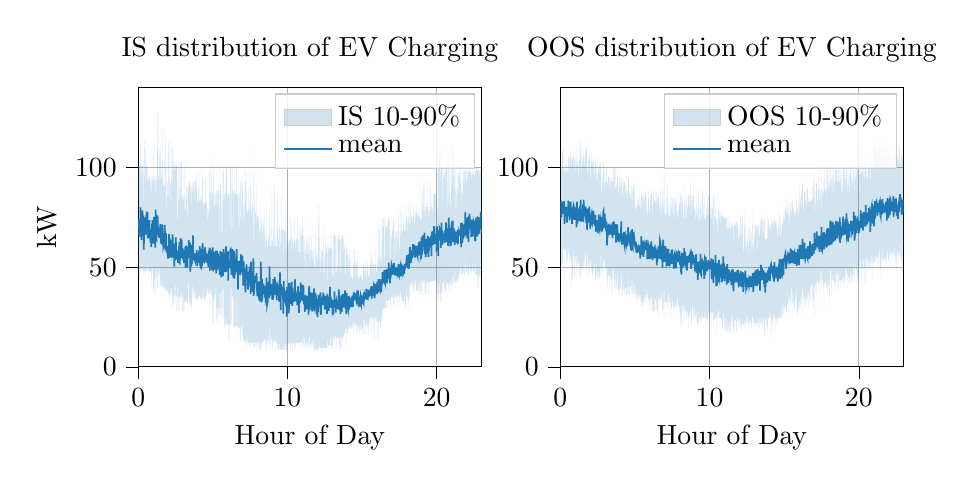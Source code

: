 % This file was created with tikzplotlib v0.10.1.
\begin{tikzpicture}

\definecolor{darkgray176}{RGB}{176,176,176}
\definecolor{lightgray204}{RGB}{204,204,204}
\definecolor{steelblue31119180}{RGB}{31,119,180}

\begin{groupplot}[group style={group size=2 by 1}]
\nextgroupplot[
legend cell align={left},
legend style={fill opacity=0.8, draw opacity=1, text opacity=1, draw=lightgray204},
tick align=outside,
tick pos=left,
title={IS distribution of EV Charging},
width=0.49\textwidth,
x grid style={darkgray176},
xlabel={Hour of Day},
xmajorgrids,
xmin=0, xmax=23,
xtick style={color=black},
y grid style={darkgray176},
ylabel={kW},
ymajorgrids,
ymin=0, ymax=139.945,
ytick style={color=black}
]
\path [fill=steelblue31119180, fill opacity=0.2]
(axis cs:0,101.051)
--(axis cs:0,46.408)
--(axis cs:0.017,46.408)
--(axis cs:0.033,50.297)
--(axis cs:0.05,49.646)
--(axis cs:0.067,43.781)
--(axis cs:0.083,43.781)
--(axis cs:0.1,48.927)
--(axis cs:0.117,48.343)
--(axis cs:0.133,48.343)
--(axis cs:0.15,46.7)
--(axis cs:0.167,48.927)
--(axis cs:0.183,48.343)
--(axis cs:0.2,48.927)
--(axis cs:0.217,48.927)
--(axis cs:0.233,50.297)
--(axis cs:0.25,56.075)
--(axis cs:0.267,48.343)
--(axis cs:0.283,48.992)
--(axis cs:0.3,48.992)
--(axis cs:0.317,48.343)
--(axis cs:0.333,48.179)
--(axis cs:0.35,48.992)
--(axis cs:0.367,46.7)
--(axis cs:0.383,48.343)
--(axis cs:0.4,48.179)
--(axis cs:0.417,48.343)
--(axis cs:0.433,48.343)
--(axis cs:0.45,48.927)
--(axis cs:0.467,46.7)
--(axis cs:0.483,48.179)
--(axis cs:0.5,46.7)
--(axis cs:0.517,48.927)
--(axis cs:0.533,50.167)
--(axis cs:0.55,48.927)
--(axis cs:0.567,49.938)
--(axis cs:0.583,48.179)
--(axis cs:0.6,48.992)
--(axis cs:0.617,56.075)
--(axis cs:0.633,48.179)
--(axis cs:0.65,48.992)
--(axis cs:0.667,48.179)
--(axis cs:0.683,48.343)
--(axis cs:0.7,48.343)
--(axis cs:0.717,50.102)
--(axis cs:0.733,47.339)
--(axis cs:0.75,48.927)
--(axis cs:0.767,47.41)
--(axis cs:0.783,47.41)
--(axis cs:0.8,48.343)
--(axis cs:0.817,46.7)
--(axis cs:0.833,46.7)
--(axis cs:0.85,49.911)
--(axis cs:0.867,48.343)
--(axis cs:0.883,37.431)
--(axis cs:0.9,47.252)
--(axis cs:0.917,50.085)
--(axis cs:0.933,47.252)
--(axis cs:0.95,50.085)
--(axis cs:0.967,49.911)
--(axis cs:0.983,50.085)
--(axis cs:1,39.898)
--(axis cs:1.017,36.324)
--(axis cs:1.033,39.898)
--(axis cs:1.05,39.898)
--(axis cs:1.067,39.898)
--(axis cs:1.083,39.898)
--(axis cs:1.1,39.541)
--(axis cs:1.117,50.297)
--(axis cs:1.133,36.324)
--(axis cs:1.15,36.324)
--(axis cs:1.167,53.882)
--(axis cs:1.183,49.188)
--(axis cs:1.2,50.085)
--(axis cs:1.217,49.188)
--(axis cs:1.233,41.115)
--(axis cs:1.25,50.276)
--(axis cs:1.267,40.106)
--(axis cs:1.283,40.106)
--(axis cs:1.3,49.188)
--(axis cs:1.317,41.014)
--(axis cs:1.333,40.106)
--(axis cs:1.35,50.276)
--(axis cs:1.367,50.085)
--(axis cs:1.383,48.884)
--(axis cs:1.4,48.884)
--(axis cs:1.417,48.884)
--(axis cs:1.433,41.115)
--(axis cs:1.45,53.875)
--(axis cs:1.467,41.115)
--(axis cs:1.483,50.085)
--(axis cs:1.5,41.014)
--(axis cs:1.517,40.328)
--(axis cs:1.533,40.328)
--(axis cs:1.55,41.115)
--(axis cs:1.567,40.306)
--(axis cs:1.583,41.014)
--(axis cs:1.6,41.036)
--(axis cs:1.617,41.115)
--(axis cs:1.633,41.036)
--(axis cs:1.65,40.328)
--(axis cs:1.667,40.106)
--(axis cs:1.683,37.955)
--(axis cs:1.7,39.891)
--(axis cs:1.717,39.891)
--(axis cs:1.733,40.106)
--(axis cs:1.75,40.306)
--(axis cs:1.767,40.106)
--(axis cs:1.783,40.306)
--(axis cs:1.8,37.955)
--(axis cs:1.817,39.891)
--(axis cs:1.833,40.306)
--(axis cs:1.85,37.955)
--(axis cs:1.867,40.106)
--(axis cs:1.883,39.891)
--(axis cs:1.9,37.955)
--(axis cs:1.917,37.997)
--(axis cs:1.933,37.997)
--(axis cs:1.95,37.955)
--(axis cs:1.967,37.955)
--(axis cs:1.983,37.955)
--(axis cs:2,43.188)
--(axis cs:2.017,33.334)
--(axis cs:2.033,38.001)
--(axis cs:2.05,37.534)
--(axis cs:2.067,38.001)
--(axis cs:2.083,33.334)
--(axis cs:2.1,37.534)
--(axis cs:2.117,43.764)
--(axis cs:2.133,30.365)
--(axis cs:2.15,38.001)
--(axis cs:2.167,38.001)
--(axis cs:2.183,43.188)
--(axis cs:2.2,37.238)
--(axis cs:2.217,44.515)
--(axis cs:2.233,37.238)
--(axis cs:2.25,43.188)
--(axis cs:2.267,30.365)
--(axis cs:2.283,30.365)
--(axis cs:2.3,30.365)
--(axis cs:2.317,41.354)
--(axis cs:2.333,31.879)
--(axis cs:2.35,40.359)
--(axis cs:2.367,31.879)
--(axis cs:2.383,39.511)
--(axis cs:2.4,35.533)
--(axis cs:2.417,31.879)
--(axis cs:2.433,39.428)
--(axis cs:2.45,35.533)
--(axis cs:2.467,35.533)
--(axis cs:2.483,35.533)
--(axis cs:2.5,34.745)
--(axis cs:2.517,43.534)
--(axis cs:2.533,41.464)
--(axis cs:2.55,34.745)
--(axis cs:2.567,35.533)
--(axis cs:2.583,27.652)
--(axis cs:2.6,35.533)
--(axis cs:2.617,41.468)
--(axis cs:2.633,41.468)
--(axis cs:2.65,27.652)
--(axis cs:2.667,27.652)
--(axis cs:2.683,27.652)
--(axis cs:2.7,35.533)
--(axis cs:2.717,35.533)
--(axis cs:2.733,36.999)
--(axis cs:2.75,27.652)
--(axis cs:2.767,36.999)
--(axis cs:2.783,35.533)
--(axis cs:2.8,35.533)
--(axis cs:2.817,34.745)
--(axis cs:2.833,35.533)
--(axis cs:2.85,34.745)
--(axis cs:2.867,46.986)
--(axis cs:2.883,36.999)
--(axis cs:2.9,36.852)
--(axis cs:2.917,35.533)
--(axis cs:2.933,34.745)
--(axis cs:2.95,27.652)
--(axis cs:2.967,35.533)
--(axis cs:2.983,35.533)
--(axis cs:3,27.652)
--(axis cs:3.017,36.064)
--(axis cs:3.033,36.999)
--(axis cs:3.05,27.652)
--(axis cs:3.067,27.652)
--(axis cs:3.083,27.652)
--(axis cs:3.1,41.851)
--(axis cs:3.117,32.859)
--(axis cs:3.133,32.338)
--(axis cs:3.15,41.331)
--(axis cs:3.167,32.338)
--(axis cs:3.183,32.859)
--(axis cs:3.2,43.764)
--(axis cs:3.217,32.859)
--(axis cs:3.233,32.859)
--(axis cs:3.25,32.859)
--(axis cs:3.267,32.859)
--(axis cs:3.283,32.859)
--(axis cs:3.3,27.652)
--(axis cs:3.317,32.859)
--(axis cs:3.333,32.859)
--(axis cs:3.35,42.737)
--(axis cs:3.367,42.839)
--(axis cs:3.383,42.635)
--(axis cs:3.4,32.859)
--(axis cs:3.417,32.859)
--(axis cs:3.433,27.652)
--(axis cs:3.45,32.859)
--(axis cs:3.467,41.715)
--(axis cs:3.483,32.338)
--(axis cs:3.5,32.859)
--(axis cs:3.517,32.859)
--(axis cs:3.533,32.859)
--(axis cs:3.55,27.652)
--(axis cs:3.567,41.715)
--(axis cs:3.583,27.652)
--(axis cs:3.6,40.829)
--(axis cs:3.617,40.829)
--(axis cs:3.633,41.715)
--(axis cs:3.65,32.859)
--(axis cs:3.667,41.409)
--(axis cs:3.683,38.652)
--(axis cs:3.7,32.859)
--(axis cs:3.717,38.073)
--(axis cs:3.733,41.409)
--(axis cs:3.75,38.652)
--(axis cs:3.767,32.859)
--(axis cs:3.783,38.652)
--(axis cs:3.8,39.353)
--(axis cs:3.817,34.542)
--(axis cs:3.833,34.542)
--(axis cs:3.85,34.542)
--(axis cs:3.867,39.353)
--(axis cs:3.883,32.829)
--(axis cs:3.9,32.829)
--(axis cs:3.917,34.542)
--(axis cs:3.933,34.374)
--(axis cs:3.95,32.829)
--(axis cs:3.967,34.374)
--(axis cs:3.983,34.374)
--(axis cs:4,34.374)
--(axis cs:4.017,36.933)
--(axis cs:4.033,34.542)
--(axis cs:4.05,34.374)
--(axis cs:4.067,34.542)
--(axis cs:4.083,37.129)
--(axis cs:4.1,36.503)
--(axis cs:4.117,36.139)
--(axis cs:4.133,34.542)
--(axis cs:4.15,36.307)
--(axis cs:4.167,34.374)
--(axis cs:4.183,34.542)
--(axis cs:4.2,32.859)
--(axis cs:4.217,32.859)
--(axis cs:4.233,34.374)
--(axis cs:4.25,34.542)
--(axis cs:4.267,34.374)
--(axis cs:4.283,36.307)
--(axis cs:4.3,36.307)
--(axis cs:4.317,34.542)
--(axis cs:4.333,34.542)
--(axis cs:4.35,34.374)
--(axis cs:4.367,36.307)
--(axis cs:4.383,41.831)
--(axis cs:4.4,32.859)
--(axis cs:4.417,34.542)
--(axis cs:4.433,36.503)
--(axis cs:4.45,32.859)
--(axis cs:4.467,34.374)
--(axis cs:4.483,34.542)
--(axis cs:4.5,34.542)
--(axis cs:4.517,33.828)
--(axis cs:4.533,34.542)
--(axis cs:4.55,34.542)
--(axis cs:4.567,42.027)
--(axis cs:4.583,39.125)
--(axis cs:4.6,35.592)
--(axis cs:4.617,36.503)
--(axis cs:4.633,41.517)
--(axis cs:4.65,39.416)
--(axis cs:4.667,39.125)
--(axis cs:4.683,36.503)
--(axis cs:4.7,36.503)
--(axis cs:4.717,36.503)
--(axis cs:4.733,36.503)
--(axis cs:4.75,39.416)
--(axis cs:4.767,39.416)
--(axis cs:4.783,39.416)
--(axis cs:4.8,22.025)
--(axis cs:4.817,36.503)
--(axis cs:4.833,41.751)
--(axis cs:4.85,36.503)
--(axis cs:4.867,39.125)
--(axis cs:4.883,36.503)
--(axis cs:4.9,36.503)
--(axis cs:4.917,39.125)
--(axis cs:4.933,37.677)
--(axis cs:4.95,22.025)
--(axis cs:4.967,22.025)
--(axis cs:4.983,41.001)
--(axis cs:5,41.751)
--(axis cs:5.017,22.025)
--(axis cs:5.033,34.249)
--(axis cs:5.05,22.025)
--(axis cs:5.067,41.001)
--(axis cs:5.083,34.249)
--(axis cs:5.1,34.249)
--(axis cs:5.117,42.385)
--(axis cs:5.133,33.027)
--(axis cs:5.15,39.778)
--(axis cs:5.167,41.001)
--(axis cs:5.183,41.751)
--(axis cs:5.2,34.249)
--(axis cs:5.217,40.149)
--(axis cs:5.233,25.366)
--(axis cs:5.25,22.025)
--(axis cs:5.267,25.737)
--(axis cs:5.283,40.149)
--(axis cs:5.3,25.366)
--(axis cs:5.317,25.366)
--(axis cs:5.333,22.025)
--(axis cs:5.35,40.149)
--(axis cs:5.367,25.366)
--(axis cs:5.383,25.737)
--(axis cs:5.4,39.778)
--(axis cs:5.417,25.737)
--(axis cs:5.433,40.149)
--(axis cs:5.45,40.149)
--(axis cs:5.467,22.025)
--(axis cs:5.483,40.149)
--(axis cs:5.5,25.737)
--(axis cs:5.517,25.737)
--(axis cs:5.533,40.149)
--(axis cs:5.55,40.149)
--(axis cs:5.567,25.737)
--(axis cs:5.583,41.751)
--(axis cs:5.6,40.149)
--(axis cs:5.617,25.737)
--(axis cs:5.633,25.366)
--(axis cs:5.65,41.751)
--(axis cs:5.667,41.751)
--(axis cs:5.683,22.025)
--(axis cs:5.7,41.751)
--(axis cs:5.717,40.149)
--(axis cs:5.733,42.322)
--(axis cs:5.75,25.366)
--(axis cs:5.767,40.149)
--(axis cs:5.783,16.952)
--(axis cs:5.8,39.778)
--(axis cs:5.817,16.952)
--(axis cs:5.833,22.025)
--(axis cs:5.85,39.778)
--(axis cs:5.867,19.154)
--(axis cs:5.883,39.778)
--(axis cs:5.9,22.025)
--(axis cs:5.917,39.778)
--(axis cs:5.933,19.154)
--(axis cs:5.95,22.025)
--(axis cs:5.967,21.031)
--(axis cs:5.983,21.031)
--(axis cs:6,22.025)
--(axis cs:6.017,21.031)
--(axis cs:6.033,12.091)
--(axis cs:6.05,22.025)
--(axis cs:6.067,22.025)
--(axis cs:6.083,21.031)
--(axis cs:6.1,22.025)
--(axis cs:6.117,39.778)
--(axis cs:6.133,12.091)
--(axis cs:6.15,21.031)
--(axis cs:6.167,21.031)
--(axis cs:6.183,22.025)
--(axis cs:6.2,41.751)
--(axis cs:6.217,39.778)
--(axis cs:6.233,38.785)
--(axis cs:6.25,22.025)
--(axis cs:6.267,21.031)
--(axis cs:6.283,35.371)
--(axis cs:6.3,41.261)
--(axis cs:6.317,35.371)
--(axis cs:6.333,36.854)
--(axis cs:6.35,35.371)
--(axis cs:6.367,21.031)
--(axis cs:6.383,35.371)
--(axis cs:6.4,34.377)
--(axis cs:6.417,19.607)
--(axis cs:6.433,41.751)
--(axis cs:6.45,19.607)
--(axis cs:6.467,36.854)
--(axis cs:6.483,12.091)
--(axis cs:6.5,19.607)
--(axis cs:6.517,20.442)
--(axis cs:6.533,20.442)
--(axis cs:6.55,20.442)
--(axis cs:6.567,19.607)
--(axis cs:6.583,31.932)
--(axis cs:6.6,36.362)
--(axis cs:6.617,20.442)
--(axis cs:6.633,19.607)
--(axis cs:6.65,20.423)
--(axis cs:6.667,20.442)
--(axis cs:6.683,12.091)
--(axis cs:6.7,30.351)
--(axis cs:6.717,20.442)
--(axis cs:6.733,20.258)
--(axis cs:6.75,20.442)
--(axis cs:6.767,19.441)
--(axis cs:6.783,19.607)
--(axis cs:6.8,20.423)
--(axis cs:6.817,12.091)
--(axis cs:6.833,20.258)
--(axis cs:6.85,12.091)
--(axis cs:6.867,20.258)
--(axis cs:6.883,20.423)
--(axis cs:6.9,20.423)
--(axis cs:6.917,20.423)
--(axis cs:6.933,20.258)
--(axis cs:6.95,14.291)
--(axis cs:6.967,22.5)
--(axis cs:6.983,22.749)
--(axis cs:7,19.441)
--(axis cs:7.017,14.291)
--(axis cs:7.033,12.649)
--(axis cs:7.05,12.091)
--(axis cs:7.067,12.649)
--(axis cs:7.083,19.413)
--(axis cs:7.1,14.127)
--(axis cs:7.117,12.649)
--(axis cs:7.133,14.071)
--(axis cs:7.15,12.091)
--(axis cs:7.167,12.091)
--(axis cs:7.183,12.091)
--(axis cs:7.2,11.777)
--(axis cs:7.217,18.737)
--(axis cs:7.233,18.681)
--(axis cs:7.25,8.95)
--(axis cs:7.267,12.091)
--(axis cs:7.283,12.091)
--(axis cs:7.3,18.737)
--(axis cs:7.317,12.649)
--(axis cs:7.333,11.777)
--(axis cs:7.35,11.777)
--(axis cs:7.367,11.777)
--(axis cs:7.383,12.091)
--(axis cs:7.4,12.593)
--(axis cs:7.417,11.777)
--(axis cs:7.433,12.091)
--(axis cs:7.45,11.777)
--(axis cs:7.467,8.95)
--(axis cs:7.483,12.593)
--(axis cs:7.5,12.593)
--(axis cs:7.517,12.279)
--(axis cs:7.533,11.777)
--(axis cs:7.55,12.091)
--(axis cs:7.567,11.777)
--(axis cs:7.583,11.777)
--(axis cs:7.6,12.649)
--(axis cs:7.617,12.091)
--(axis cs:7.633,11.777)
--(axis cs:7.65,11.777)
--(axis cs:7.667,12.649)
--(axis cs:7.683,11.777)
--(axis cs:7.7,12.091)
--(axis cs:7.717,12.279)
--(axis cs:7.733,8.95)
--(axis cs:7.75,12.593)
--(axis cs:7.767,12.593)
--(axis cs:7.783,12.091)
--(axis cs:7.8,8.79)
--(axis cs:7.817,12.593)
--(axis cs:7.833,12.091)
--(axis cs:7.85,12.649)
--(axis cs:7.867,12.091)
--(axis cs:7.883,8.79)
--(axis cs:7.9,12.091)
--(axis cs:7.917,13.531)
--(axis cs:7.933,12.649)
--(axis cs:7.95,12.649)
--(axis cs:7.967,8.79)
--(axis cs:7.983,8.79)
--(axis cs:8,12.091)
--(axis cs:8.017,12.091)
--(axis cs:8.033,12.649)
--(axis cs:8.05,12.649)
--(axis cs:8.067,12.263)
--(axis cs:8.083,12.649)
--(axis cs:8.1,8.79)
--(axis cs:8.117,12.649)
--(axis cs:8.133,8.79)
--(axis cs:8.15,8.79)
--(axis cs:8.167,8.79)
--(axis cs:8.183,8.384)
--(axis cs:8.2,8.774)
--(axis cs:8.217,13.531)
--(axis cs:8.233,8.79)
--(axis cs:8.25,13.531)
--(axis cs:8.267,8.633)
--(axis cs:8.283,13.428)
--(axis cs:8.3,12.504)
--(axis cs:8.317,12.504)
--(axis cs:8.333,12.504)
--(axis cs:8.35,12.117)
--(axis cs:8.367,12.504)
--(axis cs:8.383,13.041)
--(axis cs:8.4,13.041)
--(axis cs:8.417,13.531)
--(axis cs:8.433,16.177)
--(axis cs:8.45,13.531)
--(axis cs:8.467,13.531)
--(axis cs:8.483,13.531)
--(axis cs:8.5,13.531)
--(axis cs:8.517,13.531)
--(axis cs:8.533,16.177)
--(axis cs:8.55,8.633)
--(axis cs:8.567,8.633)
--(axis cs:8.583,15.912)
--(axis cs:8.6,8.633)
--(axis cs:8.617,13.041)
--(axis cs:8.633,13.531)
--(axis cs:8.65,13.041)
--(axis cs:8.667,15.912)
--(axis cs:8.683,13.531)
--(axis cs:8.7,8.633)
--(axis cs:8.717,13.041)
--(axis cs:8.733,13.041)
--(axis cs:8.75,15.912)
--(axis cs:8.767,15.912)
--(axis cs:8.783,8.633)
--(axis cs:8.8,33.149)
--(axis cs:8.817,15.912)
--(axis cs:8.833,8.633)
--(axis cs:8.85,15.912)
--(axis cs:8.867,13.041)
--(axis cs:8.883,13.531)
--(axis cs:8.9,13.531)
--(axis cs:8.917,16.699)
--(axis cs:8.933,8.633)
--(axis cs:8.95,16.757)
--(axis cs:8.967,16.177)
--(axis cs:8.983,8.633)
--(axis cs:9,13.804)
--(axis cs:9.017,16.757)
--(axis cs:9.033,8.633)
--(axis cs:9.05,13.804)
--(axis cs:9.067,11.703)
--(axis cs:9.083,13.628)
--(axis cs:9.1,16.757)
--(axis cs:9.117,12.044)
--(axis cs:9.133,13.804)
--(axis cs:9.15,13.628)
--(axis cs:9.167,18.136)
--(axis cs:9.183,12.044)
--(axis cs:9.2,13.628)
--(axis cs:9.217,8.633)
--(axis cs:9.233,13.804)
--(axis cs:9.25,16.757)
--(axis cs:9.267,11.703)
--(axis cs:9.283,13.287)
--(axis cs:9.3,12.044)
--(axis cs:9.317,8.633)
--(axis cs:9.333,12.044)
--(axis cs:9.35,11.703)
--(axis cs:9.367,11.703)
--(axis cs:9.383,8.633)
--(axis cs:9.4,12.044)
--(axis cs:9.417,8.633)
--(axis cs:9.433,11.883)
--(axis cs:9.45,11.558)
--(axis cs:9.467,11.534)
--(axis cs:9.483,8.633)
--(axis cs:9.5,11.883)
--(axis cs:9.517,8.61)
--(axis cs:9.533,8.61)
--(axis cs:9.55,8.399)
--(axis cs:9.567,8.633)
--(axis cs:9.583,8.61)
--(axis cs:9.6,12.028)
--(axis cs:9.617,8.633)
--(axis cs:9.633,8.633)
--(axis cs:9.65,11.883)
--(axis cs:9.667,8.61)
--(axis cs:9.683,8.633)
--(axis cs:9.7,11.558)
--(axis cs:9.717,8.61)
--(axis cs:9.733,8.633)
--(axis cs:9.75,11.883)
--(axis cs:9.767,8.633)
--(axis cs:9.783,12.028)
--(axis cs:9.8,11.558)
--(axis cs:9.817,8.61)
--(axis cs:9.833,8.399)
--(axis cs:9.85,11.883)
--(axis cs:9.867,11.534)
--(axis cs:9.883,11.558)
--(axis cs:9.9,8.399)
--(axis cs:9.917,8.399)
--(axis cs:9.933,8.633)
--(axis cs:9.95,8.399)
--(axis cs:9.967,8.633)
--(axis cs:9.983,11.558)
--(axis cs:10,8.399)
--(axis cs:10.017,11.883)
--(axis cs:10.033,12.028)
--(axis cs:10.05,12.028)
--(axis cs:10.067,11.534)
--(axis cs:10.083,11.534)
--(axis cs:10.1,11.883)
--(axis cs:10.117,11.883)
--(axis cs:10.133,12.711)
--(axis cs:10.15,12.786)
--(axis cs:10.167,11.883)
--(axis cs:10.183,8.399)
--(axis cs:10.2,11.534)
--(axis cs:10.217,12.028)
--(axis cs:10.233,8.399)
--(axis cs:10.25,11.534)
--(axis cs:10.267,12.028)
--(axis cs:10.283,12.028)
--(axis cs:10.3,11.883)
--(axis cs:10.317,8.399)
--(axis cs:10.333,11.883)
--(axis cs:10.35,11.883)
--(axis cs:10.367,11.534)
--(axis cs:10.383,11.883)
--(axis cs:10.4,11.883)
--(axis cs:10.417,12.028)
--(axis cs:10.433,11.534)
--(axis cs:10.45,12.028)
--(axis cs:10.467,8.399)
--(axis cs:10.483,8.399)
--(axis cs:10.5,21.972)
--(axis cs:10.517,8.399)
--(axis cs:10.533,11.883)
--(axis cs:10.55,12.028)
--(axis cs:10.567,12.044)
--(axis cs:10.583,11.534)
--(axis cs:10.6,12.028)
--(axis cs:10.617,13.362)
--(axis cs:10.633,13.508)
--(axis cs:10.65,12.028)
--(axis cs:10.667,11.883)
--(axis cs:10.683,12.028)
--(axis cs:10.7,12.044)
--(axis cs:10.717,12.044)
--(axis cs:10.733,12.028)
--(axis cs:10.75,11.883)
--(axis cs:10.767,11.883)
--(axis cs:10.783,12.028)
--(axis cs:10.8,11.883)
--(axis cs:10.817,12.044)
--(axis cs:10.833,11.756)
--(axis cs:10.85,13.508)
--(axis cs:10.867,12.044)
--(axis cs:10.883,13.362)
--(axis cs:10.9,12.044)
--(axis cs:10.917,11.756)
--(axis cs:10.933,13.508)
--(axis cs:10.95,13.508)
--(axis cs:10.967,11.756)
--(axis cs:10.983,11.756)
--(axis cs:11,12.044)
--(axis cs:11.017,9.161)
--(axis cs:11.033,21.074)
--(axis cs:11.05,9.161)
--(axis cs:11.067,13.362)
--(axis cs:11.083,18.846)
--(axis cs:11.1,11.795)
--(axis cs:11.117,18.846)
--(axis cs:11.133,13.508)
--(axis cs:11.15,13.362)
--(axis cs:11.167,9.546)
--(axis cs:11.183,10.952)
--(axis cs:11.2,13.508)
--(axis cs:11.217,9.546)
--(axis cs:11.233,10.811)
--(axis cs:11.25,9.546)
--(axis cs:11.267,10.952)
--(axis cs:11.283,10.952)
--(axis cs:11.3,10.952)
--(axis cs:11.317,10.952)
--(axis cs:11.333,13.253)
--(axis cs:11.35,13.508)
--(axis cs:11.367,13.508)
--(axis cs:11.383,10.952)
--(axis cs:11.4,10.952)
--(axis cs:11.417,9.546)
--(axis cs:11.433,9.546)
--(axis cs:11.45,18.993)
--(axis cs:11.467,18.993)
--(axis cs:11.483,10.811)
--(axis cs:11.5,10.811)
--(axis cs:11.517,10.811)
--(axis cs:11.533,9.546)
--(axis cs:11.55,10.811)
--(axis cs:11.567,13.253)
--(axis cs:11.583,9.546)
--(axis cs:11.6,10.952)
--(axis cs:11.617,13.253)
--(axis cs:11.633,13.253)
--(axis cs:11.65,9.546)
--(axis cs:11.667,13.508)
--(axis cs:11.683,10.811)
--(axis cs:11.7,18.737)
--(axis cs:11.717,9.341)
--(axis cs:11.733,18.993)
--(axis cs:11.75,9.341)
--(axis cs:11.767,9.546)
--(axis cs:11.783,13.508)
--(axis cs:11.8,9.546)
--(axis cs:11.817,7.489)
--(axis cs:11.833,9.341)
--(axis cs:11.85,9.341)
--(axis cs:11.867,9.546)
--(axis cs:11.883,7.489)
--(axis cs:11.9,7.489)
--(axis cs:11.917,13.112)
--(axis cs:11.933,7.489)
--(axis cs:11.95,9.546)
--(axis cs:11.967,9.546)
--(axis cs:11.983,9.546)
--(axis cs:12,7.489)
--(axis cs:12.017,9.546)
--(axis cs:12.033,9.546)
--(axis cs:12.05,7.489)
--(axis cs:12.067,7.489)
--(axis cs:12.083,9.546)
--(axis cs:12.1,9.546)
--(axis cs:12.117,15.432)
--(axis cs:12.133,9.341)
--(axis cs:12.15,11.013)
--(axis cs:12.167,9.341)
--(axis cs:12.183,10.867)
--(axis cs:12.2,9.546)
--(axis cs:12.217,11.013)
--(axis cs:12.233,7.489)
--(axis cs:12.25,7.489)
--(axis cs:12.267,10.867)
--(axis cs:12.283,7.489)
--(axis cs:12.3,9.546)
--(axis cs:12.317,9.546)
--(axis cs:12.333,9.341)
--(axis cs:12.35,9.546)
--(axis cs:12.367,9.341)
--(axis cs:12.383,10.867)
--(axis cs:12.4,9.341)
--(axis cs:12.417,7.489)
--(axis cs:12.433,11.013)
--(axis cs:12.45,10.867)
--(axis cs:12.467,9.341)
--(axis cs:12.483,9.341)
--(axis cs:12.5,9.546)
--(axis cs:12.517,9.546)
--(axis cs:12.533,9.546)
--(axis cs:12.55,9.341)
--(axis cs:12.567,9.546)
--(axis cs:12.583,7.489)
--(axis cs:12.6,11.013)
--(axis cs:12.617,9.546)
--(axis cs:12.633,9.341)
--(axis cs:12.65,9.341)
--(axis cs:12.667,9.546)
--(axis cs:12.683,14.198)
--(axis cs:12.7,14.552)
--(axis cs:12.717,10.867)
--(axis cs:12.733,11.013)
--(axis cs:12.75,19.735)
--(axis cs:12.767,9.546)
--(axis cs:12.783,10.867)
--(axis cs:12.8,10.867)
--(axis cs:12.817,11.013)
--(axis cs:12.833,10.867)
--(axis cs:12.85,10.867)
--(axis cs:12.867,11.013)
--(axis cs:12.883,10.867)
--(axis cs:12.9,14.198)
--(axis cs:12.917,14.198)
--(axis cs:12.933,14.198)
--(axis cs:12.95,9.546)
--(axis cs:12.967,10.867)
--(axis cs:12.983,11.013)
--(axis cs:13,13.055)
--(axis cs:13.017,9.546)
--(axis cs:13.033,9.546)
--(axis cs:13.05,14.402)
--(axis cs:13.067,13.055)
--(axis cs:13.083,14.552)
--(axis cs:13.1,15.665)
--(axis cs:13.117,15.554)
--(axis cs:13.133,14.552)
--(axis cs:13.15,15.554)
--(axis cs:13.167,13.055)
--(axis cs:13.183,15.554)
--(axis cs:13.2,15.554)
--(axis cs:13.217,15.554)
--(axis cs:13.233,14.402)
--(axis cs:13.25,14.552)
--(axis cs:13.267,14.552)
--(axis cs:13.283,8.324)
--(axis cs:13.3,14.552)
--(axis cs:13.317,14.552)
--(axis cs:13.333,14.552)
--(axis cs:13.35,14.552)
--(axis cs:13.367,19.735)
--(axis cs:13.383,13.929)
--(axis cs:13.4,14.552)
--(axis cs:13.417,15.665)
--(axis cs:13.433,14.552)
--(axis cs:13.45,15.665)
--(axis cs:13.467,8.324)
--(axis cs:13.483,14.552)
--(axis cs:13.5,15.665)
--(axis cs:13.517,8.324)
--(axis cs:13.533,16.098)
--(axis cs:13.55,16.098)
--(axis cs:13.567,8.324)
--(axis cs:13.583,16.098)
--(axis cs:13.6,14.552)
--(axis cs:13.617,14.552)
--(axis cs:13.633,8.324)
--(axis cs:13.65,13.929)
--(axis cs:13.667,8.324)
--(axis cs:13.683,16.27)
--(axis cs:13.7,14.552)
--(axis cs:13.717,13.929)
--(axis cs:13.733,19.113)
--(axis cs:13.75,14.552)
--(axis cs:13.767,16.098)
--(axis cs:13.783,16.27)
--(axis cs:13.8,16.27)
--(axis cs:13.817,20.311)
--(axis cs:13.833,15.475)
--(axis cs:13.85,19.907)
--(axis cs:13.867,19.907)
--(axis cs:13.883,16.27)
--(axis cs:13.9,19.907)
--(axis cs:13.917,20.311)
--(axis cs:13.933,8.324)
--(axis cs:13.95,20.721)
--(axis cs:13.967,19.907)
--(axis cs:13.983,19.907)
--(axis cs:14,16.27)
--(axis cs:14.017,19.324)
--(axis cs:14.033,16.27)
--(axis cs:14.05,19.019)
--(axis cs:14.067,19.019)
--(axis cs:14.083,20.213)
--(axis cs:14.1,16.27)
--(axis cs:14.117,19.324)
--(axis cs:14.133,20.721)
--(axis cs:14.15,19.324)
--(axis cs:14.167,24.785)
--(axis cs:14.183,21.215)
--(axis cs:14.2,19.324)
--(axis cs:14.217,19.019)
--(axis cs:14.233,19.324)
--(axis cs:14.25,21.215)
--(axis cs:14.267,19.324)
--(axis cs:14.283,21.026)
--(axis cs:14.3,19.324)
--(axis cs:14.317,19.019)
--(axis cs:14.333,21.026)
--(axis cs:14.35,24.428)
--(axis cs:14.367,21.215)
--(axis cs:14.383,19.324)
--(axis cs:14.4,16.27)
--(axis cs:14.417,16.27)
--(axis cs:14.433,20.721)
--(axis cs:14.45,21.215)
--(axis cs:14.467,25.141)
--(axis cs:14.483,21.215)
--(axis cs:14.5,21.215)
--(axis cs:14.517,24.651)
--(axis cs:14.533,21.215)
--(axis cs:14.55,21.215)
--(axis cs:14.567,23.445)
--(axis cs:14.583,16.27)
--(axis cs:14.6,16.27)
--(axis cs:14.617,23.445)
--(axis cs:14.633,23.445)
--(axis cs:14.65,18.689)
--(axis cs:14.667,16.27)
--(axis cs:14.683,18.958)
--(axis cs:14.7,18.958)
--(axis cs:14.717,23.065)
--(axis cs:14.733,23.521)
--(axis cs:14.75,18.689)
--(axis cs:14.767,18.958)
--(axis cs:14.783,18.689)
--(axis cs:14.8,16.27)
--(axis cs:14.817,16.27)
--(axis cs:14.833,24.659)
--(axis cs:14.85,18.689)
--(axis cs:14.867,18.689)
--(axis cs:14.883,24.659)
--(axis cs:14.9,18.958)
--(axis cs:14.917,18.689)
--(axis cs:14.933,18.958)
--(axis cs:14.95,18.958)
--(axis cs:14.967,23.065)
--(axis cs:14.983,18.689)
--(axis cs:15,16.27)
--(axis cs:15.017,21.258)
--(axis cs:15.033,18.541)
--(axis cs:15.05,21.258)
--(axis cs:15.067,18.541)
--(axis cs:15.083,16.27)
--(axis cs:15.1,18.314)
--(axis cs:15.117,29.443)
--(axis cs:15.133,21.258)
--(axis cs:15.15,27.139)
--(axis cs:15.167,21.258)
--(axis cs:15.183,27.139)
--(axis cs:15.2,16.27)
--(axis cs:15.217,16.27)
--(axis cs:15.233,21.258)
--(axis cs:15.25,20.759)
--(axis cs:15.267,25.027)
--(axis cs:15.283,27.792)
--(axis cs:15.3,16.27)
--(axis cs:15.317,25.027)
--(axis cs:15.333,27.516)
--(axis cs:15.35,16.27)
--(axis cs:15.367,24.152)
--(axis cs:15.383,27.792)
--(axis cs:15.4,16.27)
--(axis cs:15.417,31.535)
--(axis cs:15.433,16.27)
--(axis cs:15.45,27.792)
--(axis cs:15.467,16.27)
--(axis cs:15.483,25.027)
--(axis cs:15.5,27.792)
--(axis cs:15.517,24.152)
--(axis cs:15.533,25.027)
--(axis cs:15.55,16.27)
--(axis cs:15.567,27.516)
--(axis cs:15.583,24.152)
--(axis cs:15.6,25.027)
--(axis cs:15.617,26.273)
--(axis cs:15.633,27.516)
--(axis cs:15.65,12.597)
--(axis cs:15.667,25.027)
--(axis cs:15.683,23.784)
--(axis cs:15.7,25.027)
--(axis cs:15.717,27.792)
--(axis cs:15.733,25.027)
--(axis cs:15.75,12.597)
--(axis cs:15.767,27.516)
--(axis cs:15.783,25.027)
--(axis cs:15.8,27.792)
--(axis cs:15.817,23.784)
--(axis cs:15.833,12.597)
--(axis cs:15.85,25.027)
--(axis cs:15.867,25.027)
--(axis cs:15.883,23.784)
--(axis cs:15.9,27.516)
--(axis cs:15.917,25.027)
--(axis cs:15.933,27.516)
--(axis cs:15.95,23.784)
--(axis cs:15.967,24.837)
--(axis cs:15.983,22.074)
--(axis cs:16,23.127)
--(axis cs:16.017,28.31)
--(axis cs:16.033,12.597)
--(axis cs:16.05,23.127)
--(axis cs:16.067,23.127)
--(axis cs:16.083,25.027)
--(axis cs:16.1,22.074)
--(axis cs:16.117,12.597)
--(axis cs:16.133,26.739)
--(axis cs:16.15,23.127)
--(axis cs:16.167,23.127)
--(axis cs:16.183,22.825)
--(axis cs:16.2,20.103)
--(axis cs:16.217,22.825)
--(axis cs:16.233,20.103)
--(axis cs:16.25,20.103)
--(axis cs:16.267,23.127)
--(axis cs:16.283,23.127)
--(axis cs:16.3,25.579)
--(axis cs:16.317,25.334)
--(axis cs:16.333,29.014)
--(axis cs:16.35,28.466)
--(axis cs:16.367,33.108)
--(axis cs:16.383,29.616)
--(axis cs:16.4,20.103)
--(axis cs:16.417,28.466)
--(axis cs:16.433,29.616)
--(axis cs:16.45,29.64)
--(axis cs:16.467,29.64)
--(axis cs:16.483,29.86)
--(axis cs:16.5,29.616)
--(axis cs:16.517,29.64)
--(axis cs:16.533,29.396)
--(axis cs:16.55,29.64)
--(axis cs:16.567,29.616)
--(axis cs:16.583,29.616)
--(axis cs:16.6,29.64)
--(axis cs:16.617,33.447)
--(axis cs:16.633,33.493)
--(axis cs:16.65,33.447)
--(axis cs:16.667,33.447)
--(axis cs:16.683,29.418)
--(axis cs:16.7,29.418)
--(axis cs:16.717,33.13)
--(axis cs:16.733,33.493)
--(axis cs:16.75,33.13)
--(axis cs:16.767,34.937)
--(axis cs:16.783,33.493)
--(axis cs:16.8,34.937)
--(axis cs:16.817,35.097)
--(axis cs:16.833,33.493)
--(axis cs:16.85,35.097)
--(axis cs:16.867,33.493)
--(axis cs:16.883,29.86)
--(axis cs:16.9,34.574)
--(axis cs:16.917,33.13)
--(axis cs:16.933,34.937)
--(axis cs:16.95,35.801)
--(axis cs:16.967,35.097)
--(axis cs:16.983,35.88)
--(axis cs:17,35.264)
--(axis cs:17.017,34.724)
--(axis cs:17.033,35.264)
--(axis cs:17.05,35.264)
--(axis cs:17.067,29.86)
--(axis cs:17.083,34.724)
--(axis cs:17.1,29.86)
--(axis cs:17.117,38.194)
--(axis cs:17.133,38.194)
--(axis cs:17.15,29.86)
--(axis cs:17.167,36.712)
--(axis cs:17.183,35.264)
--(axis cs:17.2,35.264)
--(axis cs:17.217,35.264)
--(axis cs:17.233,35.264)
--(axis cs:17.25,34.724)
--(axis cs:17.267,35.264)
--(axis cs:17.283,34.724)
--(axis cs:17.3,36.712)
--(axis cs:17.317,36.567)
--(axis cs:17.333,38.194)
--(axis cs:17.35,36.027)
--(axis cs:17.367,35.264)
--(axis cs:17.383,29.86)
--(axis cs:17.4,35.264)
--(axis cs:17.417,36.567)
--(axis cs:17.433,35.264)
--(axis cs:17.45,35.264)
--(axis cs:17.467,36.712)
--(axis cs:17.483,35.264)
--(axis cs:17.5,29.86)
--(axis cs:17.517,36.567)
--(axis cs:17.533,36.567)
--(axis cs:17.55,36.712)
--(axis cs:17.567,38.338)
--(axis cs:17.583,35.459)
--(axis cs:17.6,34.899)
--(axis cs:17.617,34.899)
--(axis cs:17.633,34.899)
--(axis cs:17.65,35.459)
--(axis cs:17.667,35.459)
--(axis cs:17.683,32.934)
--(axis cs:17.7,32.934)
--(axis cs:17.717,35.24)
--(axis cs:17.733,33.275)
--(axis cs:17.75,32.934)
--(axis cs:17.767,29.86)
--(axis cs:17.783,33.275)
--(axis cs:17.8,32.934)
--(axis cs:17.817,33.275)
--(axis cs:17.833,32.934)
--(axis cs:17.85,33.275)
--(axis cs:17.867,38.519)
--(axis cs:17.883,33.275)
--(axis cs:17.9,29.86)
--(axis cs:17.917,29.738)
--(axis cs:17.933,29.738)
--(axis cs:17.95,41.829)
--(axis cs:17.967,29.86)
--(axis cs:17.983,43.159)
--(axis cs:18,43.881)
--(axis cs:18.017,35.592)
--(axis cs:18.033,35.592)
--(axis cs:18.05,40.333)
--(axis cs:18.067,28.639)
--(axis cs:18.083,35.592)
--(axis cs:18.1,35.592)
--(axis cs:18.117,34.897)
--(axis cs:18.133,28.639)
--(axis cs:18.15,40.333)
--(axis cs:18.167,28.639)
--(axis cs:18.183,40.86)
--(axis cs:18.2,41.638)
--(axis cs:18.217,40.86)
--(axis cs:18.233,43.016)
--(axis cs:18.25,41.724)
--(axis cs:18.267,40.416)
--(axis cs:18.283,40.416)
--(axis cs:18.3,43.159)
--(axis cs:18.317,43.159)
--(axis cs:18.333,43.016)
--(axis cs:18.35,41.724)
--(axis cs:18.367,41.133)
--(axis cs:18.383,43.016)
--(axis cs:18.4,43.159)
--(axis cs:18.417,41.133)
--(axis cs:18.433,35.812)
--(axis cs:18.45,41.133)
--(axis cs:18.467,41.133)
--(axis cs:18.483,41.133)
--(axis cs:18.5,43.016)
--(axis cs:18.517,35.812)
--(axis cs:18.533,41.133)
--(axis cs:18.55,44.638)
--(axis cs:18.567,44.495)
--(axis cs:18.583,42.425)
--(axis cs:18.6,44.803)
--(axis cs:18.617,38.209)
--(axis cs:18.633,38.209)
--(axis cs:18.65,38.209)
--(axis cs:18.667,37.969)
--(axis cs:18.683,42.425)
--(axis cs:18.7,38.209)
--(axis cs:18.717,38.209)
--(axis cs:18.733,38.209)
--(axis cs:18.75,42.664)
--(axis cs:18.767,35.812)
--(axis cs:18.783,38.209)
--(axis cs:18.8,43.159)
--(axis cs:18.817,43.159)
--(axis cs:18.833,35.812)
--(axis cs:18.85,42.163)
--(axis cs:18.867,43.13)
--(axis cs:18.883,42.163)
--(axis cs:18.9,42.868)
--(axis cs:18.917,35.812)
--(axis cs:18.933,35.812)
--(axis cs:18.95,35.812)
--(axis cs:18.967,42.163)
--(axis cs:18.983,51.648)
--(axis cs:19,42.868)
--(axis cs:19.017,35.812)
--(axis cs:19.033,42.868)
--(axis cs:19.05,42.163)
--(axis cs:19.067,44.803)
--(axis cs:19.083,43.13)
--(axis cs:19.1,43.159)
--(axis cs:19.117,42.868)
--(axis cs:19.133,42.868)
--(axis cs:19.15,43.159)
--(axis cs:19.167,35.812)
--(axis cs:19.183,50.963)
--(axis cs:19.2,42.868)
--(axis cs:19.217,42.868)
--(axis cs:19.233,35.812)
--(axis cs:19.25,35.812)
--(axis cs:19.267,42.868)
--(axis cs:19.283,42.163)
--(axis cs:19.3,43.13)
--(axis cs:19.317,35.812)
--(axis cs:19.333,42.163)
--(axis cs:19.35,42.868)
--(axis cs:19.367,43.13)
--(axis cs:19.383,42.868)
--(axis cs:19.4,43.159)
--(axis cs:19.417,42.425)
--(axis cs:19.433,43.13)
--(axis cs:19.45,35.812)
--(axis cs:19.467,42.163)
--(axis cs:19.483,42.163)
--(axis cs:19.5,42.163)
--(axis cs:19.517,44.609)
--(axis cs:19.533,42.868)
--(axis cs:19.55,42.163)
--(axis cs:19.567,43.159)
--(axis cs:19.583,43.13)
--(axis cs:19.6,43.13)
--(axis cs:19.617,43.582)
--(axis cs:19.633,43.662)
--(axis cs:19.65,42.868)
--(axis cs:19.667,44.688)
--(axis cs:19.683,43.13)
--(axis cs:19.7,43.612)
--(axis cs:19.717,43.13)
--(axis cs:19.733,43.582)
--(axis cs:19.75,42.868)
--(axis cs:19.767,44.688)
--(axis cs:19.783,43.13)
--(axis cs:19.8,43.13)
--(axis cs:19.817,49.141)
--(axis cs:19.833,43.159)
--(axis cs:19.85,42.819)
--(axis cs:19.867,43.13)
--(axis cs:19.883,43.612)
--(axis cs:19.9,43.662)
--(axis cs:19.917,43.159)
--(axis cs:19.933,43.081)
--(axis cs:19.95,43.159)
--(axis cs:19.967,43.662)
--(axis cs:19.983,43.159)
--(axis cs:20,36.885)
--(axis cs:20.017,42.373)
--(axis cs:20.033,41.402)
--(axis cs:20.05,36.463)
--(axis cs:20.067,32.662)
--(axis cs:20.083,36.885)
--(axis cs:20.1,32.662)
--(axis cs:20.117,36.885)
--(axis cs:20.133,36.463)
--(axis cs:20.15,36.463)
--(axis cs:20.167,41.824)
--(axis cs:20.183,42.373)
--(axis cs:20.2,41.402)
--(axis cs:20.217,36.463)
--(axis cs:20.233,41.824)
--(axis cs:20.25,32.662)
--(axis cs:20.267,32.662)
--(axis cs:20.283,36.885)
--(axis cs:20.3,41.824)
--(axis cs:20.317,36.885)
--(axis cs:20.333,36.885)
--(axis cs:20.35,32.662)
--(axis cs:20.367,36.885)
--(axis cs:20.383,42.373)
--(axis cs:20.4,42.373)
--(axis cs:20.417,42.282)
--(axis cs:20.433,42.282)
--(axis cs:20.45,42.282)
--(axis cs:20.467,42.373)
--(axis cs:20.483,40.999)
--(axis cs:20.5,36.885)
--(axis cs:20.517,41.456)
--(axis cs:20.533,41.456)
--(axis cs:20.55,36.885)
--(axis cs:20.567,41.456)
--(axis cs:20.583,41.456)
--(axis cs:20.6,36.885)
--(axis cs:20.617,46.25)
--(axis cs:20.633,36.885)
--(axis cs:20.65,40.999)
--(axis cs:20.667,42.282)
--(axis cs:20.683,42.282)
--(axis cs:20.7,42.282)
--(axis cs:20.717,42.282)
--(axis cs:20.733,40.999)
--(axis cs:20.75,40.999)
--(axis cs:20.767,40.999)
--(axis cs:20.783,36.885)
--(axis cs:20.8,41.456)
--(axis cs:20.817,41.456)
--(axis cs:20.833,45.863)
--(axis cs:20.85,40.999)
--(axis cs:20.867,41.456)
--(axis cs:20.883,41.456)
--(axis cs:20.9,46.25)
--(axis cs:20.917,36.885)
--(axis cs:20.933,41.456)
--(axis cs:20.95,42.282)
--(axis cs:20.967,45.771)
--(axis cs:20.983,41.456)
--(axis cs:21,42.373)
--(axis cs:21.017,36.885)
--(axis cs:21.033,48.44)
--(axis cs:21.05,36.885)
--(axis cs:21.067,45.863)
--(axis cs:21.083,45.863)
--(axis cs:21.1,46.25)
--(axis cs:21.117,42.373)
--(axis cs:21.133,42.373)
--(axis cs:21.15,41.824)
--(axis cs:21.167,45.863)
--(axis cs:21.183,53.033)
--(axis cs:21.2,41.824)
--(axis cs:21.217,36.885)
--(axis cs:21.233,42.784)
--(axis cs:21.25,42.743)
--(axis cs:21.267,42.784)
--(axis cs:21.283,42.784)
--(axis cs:21.3,46.25)
--(axis cs:21.317,42.784)
--(axis cs:21.333,42.373)
--(axis cs:21.35,42.784)
--(axis cs:21.367,42.373)
--(axis cs:21.383,45.904)
--(axis cs:21.4,42.784)
--(axis cs:21.417,42.784)
--(axis cs:21.433,42.784)
--(axis cs:21.45,47.593)
--(axis cs:21.467,46.25)
--(axis cs:21.483,42.784)
--(axis cs:21.5,53.167)
--(axis cs:21.517,46.25)
--(axis cs:21.533,47.458)
--(axis cs:21.55,46.25)
--(axis cs:21.567,47.458)
--(axis cs:21.583,53.763)
--(axis cs:21.6,47.458)
--(axis cs:21.617,53.558)
--(axis cs:21.633,47.458)
--(axis cs:21.65,46.25)
--(axis cs:21.667,47.593)
--(axis cs:21.683,52.961)
--(axis cs:21.7,46.25)
--(axis cs:21.717,47.458)
--(axis cs:21.733,47.458)
--(axis cs:21.75,46.25)
--(axis cs:21.767,47.593)
--(axis cs:21.783,47.458)
--(axis cs:21.8,52.961)
--(axis cs:21.817,47.458)
--(axis cs:21.833,47.593)
--(axis cs:21.85,46.25)
--(axis cs:21.867,47.593)
--(axis cs:21.883,53.558)
--(axis cs:21.9,53.558)
--(axis cs:21.917,53.558)
--(axis cs:21.933,47.593)
--(axis cs:21.95,47.593)
--(axis cs:21.967,52.961)
--(axis cs:21.983,47.593)
--(axis cs:22,47.458)
--(axis cs:22.017,47.593)
--(axis cs:22.033,47.458)
--(axis cs:22.05,52.961)
--(axis cs:22.067,53.786)
--(axis cs:22.083,47.593)
--(axis cs:22.1,46.25)
--(axis cs:22.117,47.593)
--(axis cs:22.133,46.25)
--(axis cs:22.15,53.558)
--(axis cs:22.167,46.25)
--(axis cs:22.183,47.458)
--(axis cs:22.2,53.558)
--(axis cs:22.217,52.961)
--(axis cs:22.233,47.593)
--(axis cs:22.25,53.763)
--(axis cs:22.267,47.458)
--(axis cs:22.283,52.961)
--(axis cs:22.3,47.593)
--(axis cs:22.317,46.25)
--(axis cs:22.333,52.961)
--(axis cs:22.35,47.458)
--(axis cs:22.367,53.558)
--(axis cs:22.383,47.458)
--(axis cs:22.4,47.593)
--(axis cs:22.417,52.827)
--(axis cs:22.433,53.558)
--(axis cs:22.45,46.25)
--(axis cs:22.467,47.593)
--(axis cs:22.483,53.763)
--(axis cs:22.5,47.458)
--(axis cs:22.517,53.786)
--(axis cs:22.533,47.593)
--(axis cs:22.55,47.593)
--(axis cs:22.567,52.961)
--(axis cs:22.583,52.961)
--(axis cs:22.6,45.651)
--(axis cs:22.617,46.107)
--(axis cs:22.633,47.444)
--(axis cs:22.65,46.107)
--(axis cs:22.667,47.444)
--(axis cs:22.683,46.107)
--(axis cs:22.7,46.061)
--(axis cs:22.717,38.886)
--(axis cs:22.733,46.061)
--(axis cs:22.75,44.974)
--(axis cs:22.767,46.061)
--(axis cs:22.783,38.886)
--(axis cs:22.8,52.813)
--(axis cs:22.817,44.974)
--(axis cs:22.833,44.974)
--(axis cs:22.85,44.974)
--(axis cs:22.867,46.061)
--(axis cs:22.883,46.107)
--(axis cs:22.9,46.061)
--(axis cs:22.917,52.25)
--(axis cs:22.933,45.651)
--(axis cs:22.95,52.984)
--(axis cs:22.967,52.296)
--(axis cs:22.983,46.061)
--(axis cs:23,46.107)
--(axis cs:23.017,46.061)
--(axis cs:23.033,45.651)
--(axis cs:23.05,45.651)
--(axis cs:23.067,45.651)
--(axis cs:23.083,46.107)
--(axis cs:23.1,38.886)
--(axis cs:23.117,45.651)
--(axis cs:23.133,44.974)
--(axis cs:23.15,38.886)
--(axis cs:23.167,45.651)
--(axis cs:23.183,45.651)
--(axis cs:23.2,46.061)
--(axis cs:23.217,45.651)
--(axis cs:23.233,46.061)
--(axis cs:23.25,46.107)
--(axis cs:23.267,45.651)
--(axis cs:23.283,38.886)
--(axis cs:23.3,38.886)
--(axis cs:23.317,45.651)
--(axis cs:23.333,44.974)
--(axis cs:23.35,45.651)
--(axis cs:23.367,45.651)
--(axis cs:23.383,52.25)
--(axis cs:23.4,49.813)
--(axis cs:23.417,44.917)
--(axis cs:23.433,46.107)
--(axis cs:23.45,34.211)
--(axis cs:23.467,46.107)
--(axis cs:23.483,34.211)
--(axis cs:23.5,46.107)
--(axis cs:23.517,49.442)
--(axis cs:23.533,46.107)
--(axis cs:23.55,45.321)
--(axis cs:23.567,46.107)
--(axis cs:23.583,46.107)
--(axis cs:23.6,38.249)
--(axis cs:23.617,49.442)
--(axis cs:23.633,45.321)
--(axis cs:23.65,45.321)
--(axis cs:23.667,38.249)
--(axis cs:23.683,46.107)
--(axis cs:23.7,62.251)
--(axis cs:23.717,46.107)
--(axis cs:23.733,38.249)
--(axis cs:23.75,46.107)
--(axis cs:23.767,45.874)
--(axis cs:23.783,46.107)
--(axis cs:23.8,46.107)
--(axis cs:23.817,46.107)
--(axis cs:23.833,52.296)
--(axis cs:23.85,45.971)
--(axis cs:23.867,43.781)
--(axis cs:23.883,44.653)
--(axis cs:23.9,39.92)
--(axis cs:23.917,39.92)
--(axis cs:23.933,39.92)
--(axis cs:23.95,52.317)
--(axis cs:23.967,43.781)
--(axis cs:23.983,43.394)
--(axis cs:23.983,89.642)
--(axis cs:23.983,89.642)
--(axis cs:23.967,88.535)
--(axis cs:23.95,99.878)
--(axis cs:23.933,99.605)
--(axis cs:23.917,99.605)
--(axis cs:23.9,99.605)
--(axis cs:23.883,99.878)
--(axis cs:23.867,86.518)
--(axis cs:23.85,99.878)
--(axis cs:23.833,99.605)
--(axis cs:23.817,102.33)
--(axis cs:23.8,88.604)
--(axis cs:23.783,99.605)
--(axis cs:23.767,89.223)
--(axis cs:23.75,99.605)
--(axis cs:23.733,99.605)
--(axis cs:23.717,88.604)
--(axis cs:23.7,102.33)
--(axis cs:23.683,89.063)
--(axis cs:23.667,89.063)
--(axis cs:23.65,99.605)
--(axis cs:23.633,88.588)
--(axis cs:23.617,99.605)
--(axis cs:23.6,85.411)
--(axis cs:23.583,99.878)
--(axis cs:23.567,99.605)
--(axis cs:23.55,99.878)
--(axis cs:23.533,85.306)
--(axis cs:23.517,88.965)
--(axis cs:23.5,99.605)
--(axis cs:23.483,88.535)
--(axis cs:23.467,85.064)
--(axis cs:23.45,88.965)
--(axis cs:23.433,102.33)
--(axis cs:23.417,105.443)
--(axis cs:23.4,88.535)
--(axis cs:23.383,89.915)
--(axis cs:23.367,102.33)
--(axis cs:23.35,89.915)
--(axis cs:23.333,102.33)
--(axis cs:23.317,96.272)
--(axis cs:23.3,102.641)
--(axis cs:23.283,102.33)
--(axis cs:23.267,88.965)
--(axis cs:23.25,95.598)
--(axis cs:23.233,102.641)
--(axis cs:23.217,88.292)
--(axis cs:23.2,105.473)
--(axis cs:23.183,96.583)
--(axis cs:23.167,96.583)
--(axis cs:23.15,105.473)
--(axis cs:23.133,105.446)
--(axis cs:23.117,105.443)
--(axis cs:23.1,105.446)
--(axis cs:23.083,97.714)
--(axis cs:23.067,105.443)
--(axis cs:23.05,105.446)
--(axis cs:23.033,105.443)
--(axis cs:23.017,97.714)
--(axis cs:23,97.717)
--(axis cs:22.983,96.855)
--(axis cs:22.967,96.855)
--(axis cs:22.95,100.017)
--(axis cs:22.933,96.855)
--(axis cs:22.917,96.855)
--(axis cs:22.9,98.445)
--(axis cs:22.883,95.297)
--(axis cs:22.867,95.454)
--(axis cs:22.85,98.445)
--(axis cs:22.833,98.445)
--(axis cs:22.817,98.445)
--(axis cs:22.8,98.603)
--(axis cs:22.783,100.017)
--(axis cs:22.767,98.445)
--(axis cs:22.75,98.603)
--(axis cs:22.733,98.445)
--(axis cs:22.717,98.445)
--(axis cs:22.7,98.603)
--(axis cs:22.683,100.017)
--(axis cs:22.667,100.017)
--(axis cs:22.65,100.017)
--(axis cs:22.633,98.603)
--(axis cs:22.617,100.017)
--(axis cs:22.6,89.562)
--(axis cs:22.583,98.445)
--(axis cs:22.567,94.947)
--(axis cs:22.55,98.445)
--(axis cs:22.533,98.445)
--(axis cs:22.517,96.334)
--(axis cs:22.5,89.678)
--(axis cs:22.483,96.099)
--(axis cs:22.467,98.603)
--(axis cs:22.45,96.099)
--(axis cs:22.433,96.327)
--(axis cs:22.417,96.327)
--(axis cs:22.4,96.099)
--(axis cs:22.383,98.375)
--(axis cs:22.367,98.445)
--(axis cs:22.35,83.705)
--(axis cs:22.333,98.375)
--(axis cs:22.317,89.678)
--(axis cs:22.3,98.382)
--(axis cs:22.283,98.382)
--(axis cs:22.267,96.327)
--(axis cs:22.25,96.327)
--(axis cs:22.233,98.382)
--(axis cs:22.217,98.382)
--(axis cs:22.2,98.445)
--(axis cs:22.183,98.375)
--(axis cs:22.167,98.382)
--(axis cs:22.15,98.445)
--(axis cs:22.133,96.099)
--(axis cs:22.117,98.375)
--(axis cs:22.1,96.327)
--(axis cs:22.083,98.382)
--(axis cs:22.067,98.375)
--(axis cs:22.05,86.427)
--(axis cs:22.033,98.445)
--(axis cs:22.017,98.382)
--(axis cs:22,98.375)
--(axis cs:21.983,86.427)
--(axis cs:21.967,86.427)
--(axis cs:21.95,98.375)
--(axis cs:21.933,98.382)
--(axis cs:21.917,98.445)
--(axis cs:21.9,98.445)
--(axis cs:21.883,98.375)
--(axis cs:21.867,98.382)
--(axis cs:21.85,85.099)
--(axis cs:21.833,98.445)
--(axis cs:21.817,86.427)
--(axis cs:21.8,98.375)
--(axis cs:21.783,98.382)
--(axis cs:21.767,98.382)
--(axis cs:21.75,80.747)
--(axis cs:21.733,86.427)
--(axis cs:21.717,80.747)
--(axis cs:21.7,98.375)
--(axis cs:21.683,85.099)
--(axis cs:21.667,86.427)
--(axis cs:21.65,87.534)
--(axis cs:21.633,76.474)
--(axis cs:21.617,86.427)
--(axis cs:21.6,99.482)
--(axis cs:21.583,84.513)
--(axis cs:21.567,98.375)
--(axis cs:21.55,99.482)
--(axis cs:21.533,82.074)
--(axis cs:21.517,109.445)
--(axis cs:21.5,82.074)
--(axis cs:21.483,98.375)
--(axis cs:21.467,98.375)
--(axis cs:21.45,81.804)
--(axis cs:21.433,97.055)
--(axis cs:21.417,77.018)
--(axis cs:21.4,83.181)
--(axis cs:21.383,95.678)
--(axis cs:21.367,97.055)
--(axis cs:21.35,81.804)
--(axis cs:21.333,95.678)
--(axis cs:21.317,77.948)
--(axis cs:21.3,78.559)
--(axis cs:21.283,79.721)
--(axis cs:21.267,79.721)
--(axis cs:21.25,95.678)
--(axis cs:21.233,112.621)
--(axis cs:21.217,95.678)
--(axis cs:21.2,77.948)
--(axis cs:21.183,95.678)
--(axis cs:21.167,95.678)
--(axis cs:21.15,112.621)
--(axis cs:21.133,112.621)
--(axis cs:21.117,81.253)
--(axis cs:21.1,103.647)
--(axis cs:21.083,112.621)
--(axis cs:21.067,104.544)
--(axis cs:21.05,80.518)
--(axis cs:21.033,104.544)
--(axis cs:21.017,112.621)
--(axis cs:21,112.621)
--(axis cs:20.983,103.647)
--(axis cs:20.967,83.493)
--(axis cs:20.95,78.69)
--(axis cs:20.933,81.253)
--(axis cs:20.917,83.493)
--(axis cs:20.9,81.253)
--(axis cs:20.883,103.647)
--(axis cs:20.867,78.69)
--(axis cs:20.85,79.356)
--(axis cs:20.833,104.544)
--(axis cs:20.817,76.86)
--(axis cs:20.8,112.621)
--(axis cs:20.783,104.544)
--(axis cs:20.767,75.63)
--(axis cs:20.75,78.69)
--(axis cs:20.733,81.185)
--(axis cs:20.717,112.621)
--(axis cs:20.7,81.185)
--(axis cs:20.683,97.532)
--(axis cs:20.667,99.041)
--(axis cs:20.65,99.041)
--(axis cs:20.633,78.69)
--(axis cs:20.617,112.621)
--(axis cs:20.6,97.532)
--(axis cs:20.583,97.532)
--(axis cs:20.567,97.532)
--(axis cs:20.55,78.69)
--(axis cs:20.533,99.041)
--(axis cs:20.517,80.574)
--(axis cs:20.5,97.532)
--(axis cs:20.483,97.532)
--(axis cs:20.467,80.574)
--(axis cs:20.45,99.041)
--(axis cs:20.433,99.041)
--(axis cs:20.417,80.574)
--(axis cs:20.4,97.532)
--(axis cs:20.383,80.574)
--(axis cs:20.367,78.69)
--(axis cs:20.35,112.621)
--(axis cs:20.333,112.621)
--(axis cs:20.317,112.621)
--(axis cs:20.3,97.532)
--(axis cs:20.283,97.532)
--(axis cs:20.267,80.574)
--(axis cs:20.25,97.532)
--(axis cs:20.233,107.122)
--(axis cs:20.217,97.532)
--(axis cs:20.2,107.122)
--(axis cs:20.183,107.122)
--(axis cs:20.167,98.491)
--(axis cs:20.15,107.122)
--(axis cs:20.133,97.532)
--(axis cs:20.117,98.583)
--(axis cs:20.1,79.117)
--(axis cs:20.083,108.047)
--(axis cs:20.067,79.117)
--(axis cs:20.05,79.117)
--(axis cs:20.033,79.117)
--(axis cs:20.017,97.532)
--(axis cs:20,79.117)
--(axis cs:19.983,78.017)
--(axis cs:19.967,86.532)
--(axis cs:19.95,86.532)
--(axis cs:19.933,87.123)
--(axis cs:19.917,86.532)
--(axis cs:19.9,86.532)
--(axis cs:19.883,86.532)
--(axis cs:19.867,86.591)
--(axis cs:19.85,86.591)
--(axis cs:19.833,86.532)
--(axis cs:19.817,86.532)
--(axis cs:19.8,78.076)
--(axis cs:19.783,77.071)
--(axis cs:19.767,87.123)
--(axis cs:19.75,87.123)
--(axis cs:19.733,78.875)
--(axis cs:19.717,78.875)
--(axis cs:19.7,79.7)
--(axis cs:19.683,79.7)
--(axis cs:19.667,87.123)
--(axis cs:19.65,76.095)
--(axis cs:19.633,80.27)
--(axis cs:19.617,80.27)
--(axis cs:19.6,78.647)
--(axis cs:19.583,76.095)
--(axis cs:19.567,92.831)
--(axis cs:19.55,78.875)
--(axis cs:19.533,92.831)
--(axis cs:19.517,78.875)
--(axis cs:19.5,78.875)
--(axis cs:19.483,77.252)
--(axis cs:19.467,80.27)
--(axis cs:19.45,75.786)
--(axis cs:19.433,75.915)
--(axis cs:19.417,77.071)
--(axis cs:19.4,80.27)
--(axis cs:19.383,92.831)
--(axis cs:19.367,78.875)
--(axis cs:19.35,80.27)
--(axis cs:19.333,78.875)
--(axis cs:19.317,80.27)
--(axis cs:19.3,80.27)
--(axis cs:19.283,92.831)
--(axis cs:19.267,75.321)
--(axis cs:19.25,73.694)
--(axis cs:19.233,80.27)
--(axis cs:19.217,78.875)
--(axis cs:19.2,74.049)
--(axis cs:19.183,92.831)
--(axis cs:19.167,80.27)
--(axis cs:19.15,74.049)
--(axis cs:19.133,92.831)
--(axis cs:19.117,78.875)
--(axis cs:19.1,73.513)
--(axis cs:19.083,92.831)
--(axis cs:19.067,78.386)
--(axis cs:19.05,79.303)
--(axis cs:19.033,79.303)
--(axis cs:19.017,87.557)
--(axis cs:19,87.557)
--(axis cs:18.983,74.918)
--(axis cs:18.967,74.918)
--(axis cs:18.95,73.083)
--(axis cs:18.933,73.266)
--(axis cs:18.917,72.698)
--(axis cs:18.9,74.918)
--(axis cs:18.883,73.266)
--(axis cs:18.867,75.318)
--(axis cs:18.85,77.56)
--(axis cs:18.833,75.431)
--(axis cs:18.817,75.431)
--(axis cs:18.8,75.431)
--(axis cs:18.783,74.958)
--(axis cs:18.767,81.282)
--(axis cs:18.75,76.449)
--(axis cs:18.733,75.431)
--(axis cs:18.717,75.431)
--(axis cs:18.7,75.431)
--(axis cs:18.683,75.318)
--(axis cs:18.667,76.449)
--(axis cs:18.65,76.932)
--(axis cs:18.633,81.282)
--(axis cs:18.617,81.282)
--(axis cs:18.6,74.918)
--(axis cs:18.583,81.948)
--(axis cs:18.567,67.741)
--(axis cs:18.55,74.918)
--(axis cs:18.533,68.459)
--(axis cs:18.517,74.918)
--(axis cs:18.5,68.459)
--(axis cs:18.483,74.918)
--(axis cs:18.467,81.948)
--(axis cs:18.45,81.948)
--(axis cs:18.433,74.918)
--(axis cs:18.417,75.621)
--(axis cs:18.4,74.918)
--(axis cs:18.383,75.621)
--(axis cs:18.367,68.459)
--(axis cs:18.35,74.918)
--(axis cs:18.333,74.918)
--(axis cs:18.317,68.459)
--(axis cs:18.3,81.948)
--(axis cs:18.283,68.459)
--(axis cs:18.267,68.459)
--(axis cs:18.25,75.621)
--(axis cs:18.233,81.948)
--(axis cs:18.217,81.948)
--(axis cs:18.2,75.621)
--(axis cs:18.183,74.918)
--(axis cs:18.167,75.621)
--(axis cs:18.15,67.901)
--(axis cs:18.133,64.519)
--(axis cs:18.117,81.948)
--(axis cs:18.1,81.948)
--(axis cs:18.083,65.221)
--(axis cs:18.067,67.901)
--(axis cs:18.05,68.603)
--(axis cs:18.033,74.918)
--(axis cs:18.017,74.918)
--(axis cs:18,75.621)
--(axis cs:17.983,69.306)
--(axis cs:17.967,81.948)
--(axis cs:17.95,67.901)
--(axis cs:17.933,81.948)
--(axis cs:17.917,67.901)
--(axis cs:17.9,67.901)
--(axis cs:17.883,69.306)
--(axis cs:17.867,67.43)
--(axis cs:17.85,69.306)
--(axis cs:17.833,67.477)
--(axis cs:17.817,67.43)
--(axis cs:17.8,69.213)
--(axis cs:17.783,67.901)
--(axis cs:17.767,81.023)
--(axis cs:17.75,67.901)
--(axis cs:17.733,67.901)
--(axis cs:17.717,67.901)
--(axis cs:17.7,67.901)
--(axis cs:17.683,67.901)
--(axis cs:17.667,67.477)
--(axis cs:17.65,68.789)
--(axis cs:17.633,67.901)
--(axis cs:17.617,81.023)
--(axis cs:17.6,58.707)
--(axis cs:17.583,67.43)
--(axis cs:17.567,68.789)
--(axis cs:17.55,81.023)
--(axis cs:17.533,67.43)
--(axis cs:17.517,67.43)
--(axis cs:17.5,59.106)
--(axis cs:17.483,59.106)
--(axis cs:17.467,58.181)
--(axis cs:17.45,67.43)
--(axis cs:17.433,81.023)
--(axis cs:17.417,68.789)
--(axis cs:17.4,52.725)
--(axis cs:17.383,67.43)
--(axis cs:17.367,55.555)
--(axis cs:17.35,68.789)
--(axis cs:17.333,67.43)
--(axis cs:17.317,67.43)
--(axis cs:17.3,68.789)
--(axis cs:17.283,52.986)
--(axis cs:17.267,54.43)
--(axis cs:17.25,67.43)
--(axis cs:17.233,67.43)
--(axis cs:17.217,68.135)
--(axis cs:17.2,52.986)
--(axis cs:17.183,54.43)
--(axis cs:17.167,67.43)
--(axis cs:17.15,74.48)
--(axis cs:17.133,74.48)
--(axis cs:17.117,55.136)
--(axis cs:17.1,74.48)
--(axis cs:17.083,68.135)
--(axis cs:17.067,74.48)
--(axis cs:17.05,67.43)
--(axis cs:17.033,68.135)
--(axis cs:17.017,54.43)
--(axis cs:17,74.48)
--(axis cs:16.983,66.49)
--(axis cs:16.967,54.248)
--(axis cs:16.95,65.602)
--(axis cs:16.933,54.719)
--(axis cs:16.917,54.719)
--(axis cs:16.9,54.719)
--(axis cs:16.883,70.312)
--(axis cs:16.867,52.725)
--(axis cs:16.85,70.312)
--(axis cs:16.833,74.48)
--(axis cs:16.817,70.312)
--(axis cs:16.8,74.48)
--(axis cs:16.783,74.48)
--(axis cs:16.767,54.719)
--(axis cs:16.75,74.48)
--(axis cs:16.733,54.719)
--(axis cs:16.717,70.312)
--(axis cs:16.7,70.312)
--(axis cs:16.683,74.48)
--(axis cs:16.667,74.48)
--(axis cs:16.65,70.729)
--(axis cs:16.633,70.729)
--(axis cs:16.617,70.312)
--(axis cs:16.6,54.719)
--(axis cs:16.583,70.312)
--(axis cs:16.567,70.729)
--(axis cs:16.55,74.48)
--(axis cs:16.533,54.719)
--(axis cs:16.517,53.808)
--(axis cs:16.5,51.974)
--(axis cs:16.483,74.48)
--(axis cs:16.467,74.48)
--(axis cs:16.45,70.312)
--(axis cs:16.433,74.48)
--(axis cs:16.417,70.312)
--(axis cs:16.4,70.312)
--(axis cs:16.383,70.312)
--(axis cs:16.367,74.48)
--(axis cs:16.35,70.312)
--(axis cs:16.333,63.48)
--(axis cs:16.317,63.48)
--(axis cs:16.3,54.036)
--(axis cs:16.283,47.095)
--(axis cs:16.267,54.719)
--(axis cs:16.25,52.986)
--(axis cs:16.233,52.48)
--(axis cs:16.217,54.719)
--(axis cs:16.2,70.312)
--(axis cs:16.183,52.986)
--(axis cs:16.167,52.986)
--(axis cs:16.15,70.312)
--(axis cs:16.133,52.986)
--(axis cs:16.117,54.263)
--(axis cs:16.1,70.312)
--(axis cs:16.083,52.986)
--(axis cs:16.067,49.865)
--(axis cs:16.05,52.48)
--(axis cs:16.033,54.263)
--(axis cs:16.017,52.48)
--(axis cs:16,46.851)
--(axis cs:15.983,47.593)
--(axis cs:15.967,47.095)
--(axis cs:15.95,48.765)
--(axis cs:15.933,48.765)
--(axis cs:15.917,51.859)
--(axis cs:15.9,47.521)
--(axis cs:15.883,59.312)
--(axis cs:15.867,51.859)
--(axis cs:15.85,46.831)
--(axis cs:15.833,44.825)
--(axis cs:15.817,51.859)
--(axis cs:15.8,51.859)
--(axis cs:15.783,46.831)
--(axis cs:15.767,51.859)
--(axis cs:15.75,51.859)
--(axis cs:15.733,47.333)
--(axis cs:15.717,46.831)
--(axis cs:15.7,51.859)
--(axis cs:15.683,51.859)
--(axis cs:15.667,59.312)
--(axis cs:15.65,43.937)
--(axis cs:15.633,52.605)
--(axis cs:15.617,51.859)
--(axis cs:15.6,59.312)
--(axis cs:15.583,58.066)
--(axis cs:15.567,45.328)
--(axis cs:15.55,51.859)
--(axis cs:15.533,45.328)
--(axis cs:15.517,44.602)
--(axis cs:15.5,45.389)
--(axis cs:15.483,43.98)
--(axis cs:15.467,58.066)
--(axis cs:15.45,42.311)
--(axis cs:15.433,46.494)
--(axis cs:15.417,45.897)
--(axis cs:15.4,45.897)
--(axis cs:15.383,45.897)
--(axis cs:15.367,54.022)
--(axis cs:15.35,45.897)
--(axis cs:15.333,54.022)
--(axis cs:15.317,43.98)
--(axis cs:15.3,43.98)
--(axis cs:15.283,46.71)
--(axis cs:15.267,43.98)
--(axis cs:15.25,54.022)
--(axis cs:15.233,42.119)
--(axis cs:15.217,41.913)
--(axis cs:15.2,51.233)
--(axis cs:15.183,51.233)
--(axis cs:15.167,51.233)
--(axis cs:15.15,43.98)
--(axis cs:15.133,42.119)
--(axis cs:15.117,51.233)
--(axis cs:15.1,51.233)
--(axis cs:15.083,44.705)
--(axis cs:15.067,51.233)
--(axis cs:15.05,44.811)
--(axis cs:15.033,44.811)
--(axis cs:15.017,42.119)
--(axis cs:15,41.213)
--(axis cs:14.983,44.811)
--(axis cs:14.967,43.98)
--(axis cs:14.95,41.367)
--(axis cs:14.933,52.293)
--(axis cs:14.917,44.135)
--(axis cs:14.9,45.529)
--(axis cs:14.883,45.529)
--(axis cs:14.867,46.205)
--(axis cs:14.85,43.98)
--(axis cs:14.833,44.135)
--(axis cs:14.817,44.135)
--(axis cs:14.8,46.205)
--(axis cs:14.783,46.205)
--(axis cs:14.767,43.98)
--(axis cs:14.75,42.994)
--(axis cs:14.733,46.868)
--(axis cs:14.717,46.868)
--(axis cs:14.7,58.919)
--(axis cs:14.683,44.135)
--(axis cs:14.667,44.135)
--(axis cs:14.65,45.529)
--(axis cs:14.633,58.919)
--(axis cs:14.617,45.474)
--(axis cs:14.6,43.98)
--(axis cs:14.583,58.919)
--(axis cs:14.567,43.98)
--(axis cs:14.55,42.885)
--(axis cs:14.533,45.474)
--(axis cs:14.517,58.919)
--(axis cs:14.5,58.919)
--(axis cs:14.483,43.98)
--(axis cs:14.467,58.919)
--(axis cs:14.45,43.98)
--(axis cs:14.433,58.919)
--(axis cs:14.417,45.474)
--(axis cs:14.4,43.98)
--(axis cs:14.383,40.874)
--(axis cs:14.367,45.474)
--(axis cs:14.35,43.98)
--(axis cs:14.333,43.98)
--(axis cs:14.317,45.474)
--(axis cs:14.3,44.488)
--(axis cs:14.283,43.98)
--(axis cs:14.267,45.474)
--(axis cs:14.25,41.184)
--(axis cs:14.233,43.98)
--(axis cs:14.217,58.919)
--(axis cs:14.2,44.428)
--(axis cs:14.183,42.885)
--(axis cs:14.167,58.919)
--(axis cs:14.15,55.316)
--(axis cs:14.133,55.676)
--(axis cs:14.117,55.676)
--(axis cs:14.1,55.316)
--(axis cs:14.083,43.541)
--(axis cs:14.067,44.718)
--(axis cs:14.05,55.316)
--(axis cs:14.033,58.919)
--(axis cs:14.017,55.676)
--(axis cs:14,48.533)
--(axis cs:13.983,59.243)
--(axis cs:13.967,59.954)
--(axis cs:13.95,47.342)
--(axis cs:13.933,59.243)
--(axis cs:13.917,48.533)
--(axis cs:13.9,41.773)
--(axis cs:13.883,47.342)
--(axis cs:13.867,48.533)
--(axis cs:13.85,66.105)
--(axis cs:13.833,59.929)
--(axis cs:13.817,59.243)
--(axis cs:13.8,59.243)
--(axis cs:13.783,48.533)
--(axis cs:13.767,59.243)
--(axis cs:13.75,66.105)
--(axis cs:13.733,66.105)
--(axis cs:13.717,59.243)
--(axis cs:13.7,66.105)
--(axis cs:13.683,65.895)
--(axis cs:13.667,65.916)
--(axis cs:13.65,65.916)
--(axis cs:13.633,47.342)
--(axis cs:13.617,66.105)
--(axis cs:13.6,65.895)
--(axis cs:13.583,65.895)
--(axis cs:13.567,45.748)
--(axis cs:13.55,34.825)
--(axis cs:13.533,49.198)
--(axis cs:13.517,65.895)
--(axis cs:13.5,49.219)
--(axis cs:13.483,66.105)
--(axis cs:13.467,49.198)
--(axis cs:13.45,66.105)
--(axis cs:13.433,66.105)
--(axis cs:13.417,47.342)
--(axis cs:13.4,65.895)
--(axis cs:13.383,49.198)
--(axis cs:13.367,49.198)
--(axis cs:13.35,43.893)
--(axis cs:13.333,65.895)
--(axis cs:13.317,49.219)
--(axis cs:13.3,66.105)
--(axis cs:13.283,46.03)
--(axis cs:13.267,48.017)
--(axis cs:13.25,48.017)
--(axis cs:13.233,41.154)
--(axis cs:13.217,65.895)
--(axis cs:13.2,65.916)
--(axis cs:13.183,65.895)
--(axis cs:13.167,65.895)
--(axis cs:13.15,66.035)
--(axis cs:13.133,48.031)
--(axis cs:13.117,66.042)
--(axis cs:13.1,59.097)
--(axis cs:13.083,66.035)
--(axis cs:13.067,41.154)
--(axis cs:13.05,46.03)
--(axis cs:13.033,46.03)
--(axis cs:13.017,46.03)
--(axis cs:13,59.097)
--(axis cs:12.983,41.154)
--(axis cs:12.967,59.097)
--(axis cs:12.95,66.035)
--(axis cs:12.933,59.097)
--(axis cs:12.917,59.097)
--(axis cs:12.9,59.791)
--(axis cs:12.883,59.097)
--(axis cs:12.867,59.097)
--(axis cs:12.85,66.035)
--(axis cs:12.833,42.949)
--(axis cs:12.817,59.791)
--(axis cs:12.8,59.791)
--(axis cs:12.783,59.791)
--(axis cs:12.767,59.791)
--(axis cs:12.75,59.791)
--(axis cs:12.733,43.642)
--(axis cs:12.717,66.035)
--(axis cs:12.7,60.138)
--(axis cs:12.683,59.483)
--(axis cs:12.667,38.918)
--(axis cs:12.65,41.154)
--(axis cs:12.633,60.138)
--(axis cs:12.617,60.138)
--(axis cs:12.6,41.154)
--(axis cs:12.583,59.483)
--(axis cs:12.567,60.138)
--(axis cs:12.55,66.035)
--(axis cs:12.533,59.483)
--(axis cs:12.517,44.125)
--(axis cs:12.5,42.419)
--(axis cs:12.483,57.054)
--(axis cs:12.467,57.054)
--(axis cs:12.45,42.419)
--(axis cs:12.433,45.509)
--(axis cs:12.417,58.681)
--(axis cs:12.4,73.321)
--(axis cs:12.383,45.509)
--(axis cs:12.367,57.054)
--(axis cs:12.35,58.681)
--(axis cs:12.333,57.054)
--(axis cs:12.317,58.681)
--(axis cs:12.3,57.054)
--(axis cs:12.283,58.681)
--(axis cs:12.267,57.054)
--(axis cs:12.25,42.419)
--(axis cs:12.233,43.882)
--(axis cs:12.217,59.477)
--(axis cs:12.2,42.419)
--(axis cs:12.183,57.054)
--(axis cs:12.167,81.277)
--(axis cs:12.15,57.054)
--(axis cs:12.133,45.051)
--(axis cs:12.117,57.054)
--(axis cs:12.1,81.277)
--(axis cs:12.083,45.051)
--(axis cs:12.067,57.054)
--(axis cs:12.05,81.277)
--(axis cs:12.033,57.054)
--(axis cs:12.017,43.718)
--(axis cs:12,57.054)
--(axis cs:11.983,57.054)
--(axis cs:11.967,57.054)
--(axis cs:11.95,47.156)
--(axis cs:11.933,57.054)
--(axis cs:11.917,50.176)
--(axis cs:11.9,50.176)
--(axis cs:11.883,50.864)
--(axis cs:11.867,75.302)
--(axis cs:11.85,50.864)
--(axis cs:11.833,50.176)
--(axis cs:11.817,50.864)
--(axis cs:11.8,47.458)
--(axis cs:11.783,58.879)
--(axis cs:11.767,57.054)
--(axis cs:11.75,57.054)
--(axis cs:11.733,47.156)
--(axis cs:11.717,57.054)
--(axis cs:11.7,58.879)
--(axis cs:11.683,48.146)
--(axis cs:11.667,58.879)
--(axis cs:11.65,47.588)
--(axis cs:11.633,58.568)
--(axis cs:11.617,49.971)
--(axis cs:11.6,58.568)
--(axis cs:11.583,75.302)
--(axis cs:11.567,60.242)
--(axis cs:11.55,58.568)
--(axis cs:11.533,58.568)
--(axis cs:11.517,58.568)
--(axis cs:11.5,46.973)
--(axis cs:11.483,47.156)
--(axis cs:11.467,66.134)
--(axis cs:11.45,65.115)
--(axis cs:11.433,65.115)
--(axis cs:11.417,47.156)
--(axis cs:11.4,47.156)
--(axis cs:11.383,75.302)
--(axis cs:11.367,47.156)
--(axis cs:11.35,47.156)
--(axis cs:11.333,65.115)
--(axis cs:11.317,65.115)
--(axis cs:11.3,65.115)
--(axis cs:11.283,48.952)
--(axis cs:11.267,48.952)
--(axis cs:11.25,75.302)
--(axis cs:11.233,48.952)
--(axis cs:11.217,48.952)
--(axis cs:11.2,48.952)
--(axis cs:11.183,66.134)
--(axis cs:11.167,44.158)
--(axis cs:11.15,48.952)
--(axis cs:11.133,65.115)
--(axis cs:11.117,65.115)
--(axis cs:11.1,47.156)
--(axis cs:11.083,65.115)
--(axis cs:11.067,66.134)
--(axis cs:11.05,65.115)
--(axis cs:11.033,75.302)
--(axis cs:11.017,66.134)
--(axis cs:11,65.115)
--(axis cs:10.983,75.302)
--(axis cs:10.967,65.115)
--(axis cs:10.95,66.134)
--(axis cs:10.933,66.134)
--(axis cs:10.917,65.115)
--(axis cs:10.9,66.134)
--(axis cs:10.883,75.302)
--(axis cs:10.867,66.134)
--(axis cs:10.85,48.816)
--(axis cs:10.833,57.682)
--(axis cs:10.817,57.682)
--(axis cs:10.8,57.369)
--(axis cs:10.783,75.302)
--(axis cs:10.767,49.415)
--(axis cs:10.75,57.968)
--(axis cs:10.733,63.672)
--(axis cs:10.717,63.672)
--(axis cs:10.7,75.302)
--(axis cs:10.683,75.302)
--(axis cs:10.667,64.835)
--(axis cs:10.65,59.131)
--(axis cs:10.633,64.835)
--(axis cs:10.617,63.672)
--(axis cs:10.6,63.672)
--(axis cs:10.583,64.835)
--(axis cs:10.567,57.334)
--(axis cs:10.55,59.131)
--(axis cs:10.533,63.672)
--(axis cs:10.517,57.968)
--(axis cs:10.5,75.385)
--(axis cs:10.483,57.968)
--(axis cs:10.467,63.672)
--(axis cs:10.45,63.672)
--(axis cs:10.433,75.385)
--(axis cs:10.417,57.968)
--(axis cs:10.4,57.968)
--(axis cs:10.383,57.968)
--(axis cs:10.367,63.672)
--(axis cs:10.35,63.672)
--(axis cs:10.333,64.844)
--(axis cs:10.317,63.672)
--(axis cs:10.3,57.968)
--(axis cs:10.283,75.385)
--(axis cs:10.267,63.672)
--(axis cs:10.25,57.968)
--(axis cs:10.233,57.968)
--(axis cs:10.217,63.672)
--(axis cs:10.2,75.385)
--(axis cs:10.183,57.968)
--(axis cs:10.167,64.844)
--(axis cs:10.15,57.968)
--(axis cs:10.133,64.844)
--(axis cs:10.117,63.672)
--(axis cs:10.1,59.396)
--(axis cs:10.083,48.113)
--(axis cs:10.067,63.672)
--(axis cs:10.05,55.223)
--(axis cs:10.033,64.844)
--(axis cs:10.017,54.284)
--(axis cs:10,63.672)
--(axis cs:9.983,64.844)
--(axis cs:9.967,75.385)
--(axis cs:9.95,47.593)
--(axis cs:9.933,59.835)
--(axis cs:9.917,51.712)
--(axis cs:9.9,68.743)
--(axis cs:9.883,75.385)
--(axis cs:9.867,51.047)
--(axis cs:9.85,68.743)
--(axis cs:9.833,68.743)
--(axis cs:9.817,68.743)
--(axis cs:9.8,56.085)
--(axis cs:9.783,68.743)
--(axis cs:9.767,68.743)
--(axis cs:9.75,69.669)
--(axis cs:9.733,57.011)
--(axis cs:9.717,48.957)
--(axis cs:9.7,68.743)
--(axis cs:9.683,70.528)
--(axis cs:9.667,60.241)
--(axis cs:9.65,68.743)
--(axis cs:9.633,62.876)
--(axis cs:9.617,86.592)
--(axis cs:9.6,60.241)
--(axis cs:9.583,68.743)
--(axis cs:9.567,68.743)
--(axis cs:9.55,57.738)
--(axis cs:9.533,61.091)
--(axis cs:9.517,57.738)
--(axis cs:9.5,86.592)
--(axis cs:9.483,68.743)
--(axis cs:9.467,70.528)
--(axis cs:9.45,60.241)
--(axis cs:9.433,58.838)
--(axis cs:9.417,62.876)
--(axis cs:9.4,68.743)
--(axis cs:9.383,62.876)
--(axis cs:9.367,61.091)
--(axis cs:9.35,86.592)
--(axis cs:9.333,60.643)
--(axis cs:9.317,66.49)
--(axis cs:9.3,86.592)
--(axis cs:9.283,43.848)
--(axis cs:9.267,60.241)
--(axis cs:9.25,60.241)
--(axis cs:9.233,60.643)
--(axis cs:9.217,60.643)
--(axis cs:9.2,64.256)
--(axis cs:9.183,64.256)
--(axis cs:9.167,66.943)
--(axis cs:9.15,91.123)
--(axis cs:9.133,91.123)
--(axis cs:9.117,60.46)
--(axis cs:9.1,60.038)
--(axis cs:9.083,60.038)
--(axis cs:9.067,64.256)
--(axis cs:9.05,91.123)
--(axis cs:9.033,64.256)
--(axis cs:9.017,63.147)
--(axis cs:9,63.147)
--(axis cs:8.983,61.076)
--(axis cs:8.967,66.943)
--(axis cs:8.95,64.256)
--(axis cs:8.933,91.123)
--(axis cs:8.917,57.968)
--(axis cs:8.9,60.46)
--(axis cs:8.883,60.46)
--(axis cs:8.867,60.46)
--(axis cs:8.85,60.038)
--(axis cs:8.833,64.256)
--(axis cs:8.817,60.038)
--(axis cs:8.8,80.929)
--(axis cs:8.783,60.46)
--(axis cs:8.767,80.929)
--(axis cs:8.75,64.256)
--(axis cs:8.733,60.46)
--(axis cs:8.717,64.256)
--(axis cs:8.7,65.923)
--(axis cs:8.683,57.968)
--(axis cs:8.667,60.038)
--(axis cs:8.65,57.738)
--(axis cs:8.633,60.46)
--(axis cs:8.617,60.038)
--(axis cs:8.6,80.929)
--(axis cs:8.583,64.256)
--(axis cs:8.567,64.256)
--(axis cs:8.55,57.968)
--(axis cs:8.533,57.968)
--(axis cs:8.517,64.256)
--(axis cs:8.5,67.18)
--(axis cs:8.483,64.548)
--(axis cs:8.467,67.988)
--(axis cs:8.45,75.256)
--(axis cs:8.433,75.823)
--(axis cs:8.417,58.682)
--(axis cs:8.4,75.256)
--(axis cs:8.383,75.256)
--(axis cs:8.367,67.988)
--(axis cs:8.35,67.988)
--(axis cs:8.333,58.682)
--(axis cs:8.317,69.39)
--(axis cs:8.3,76.004)
--(axis cs:8.283,70.138)
--(axis cs:8.267,67.18)
--(axis cs:8.25,75.256)
--(axis cs:8.233,68.736)
--(axis cs:8.217,82.735)
--(axis cs:8.2,67.336)
--(axis cs:8.183,69.39)
--(axis cs:8.167,67.336)
--(axis cs:8.15,68.738)
--(axis cs:8.133,67.988)
--(axis cs:8.117,60.169)
--(axis cs:8.1,75.256)
--(axis cs:8.083,75.256)
--(axis cs:8.067,69.272)
--(axis cs:8.05,76.338)
--(axis cs:8.033,75.628)
--(axis cs:8.017,75.628)
--(axis cs:8,75.628)
--(axis cs:7.983,75.628)
--(axis cs:7.967,75.628)
--(axis cs:7.95,68.608)
--(axis cs:7.933,78.431)
--(axis cs:7.917,75.628)
--(axis cs:7.9,103.66)
--(axis cs:7.883,68.608)
--(axis cs:7.867,75.628)
--(axis cs:7.85,78.431)
--(axis cs:7.833,75.628)
--(axis cs:7.817,68.608)
--(axis cs:7.8,69.31)
--(axis cs:7.783,103.66)
--(axis cs:7.767,68.608)
--(axis cs:7.75,59.39)
--(axis cs:7.733,60.312)
--(axis cs:7.717,80.633)
--(axis cs:7.7,109.159)
--(axis cs:7.683,80.633)
--(axis cs:7.667,77.463)
--(axis cs:7.65,80.633)
--(axis cs:7.633,80.633)
--(axis cs:7.617,75.811)
--(axis cs:7.6,75.628)
--(axis cs:7.583,77.463)
--(axis cs:7.567,77.463)
--(axis cs:7.55,111.156)
--(axis cs:7.533,77.463)
--(axis cs:7.517,80.104)
--(axis cs:7.5,77.463)
--(axis cs:7.483,98.117)
--(axis cs:7.467,77.463)
--(axis cs:7.45,77.463)
--(axis cs:7.433,77.961)
--(axis cs:7.417,77.463)
--(axis cs:7.4,79.528)
--(axis cs:7.383,75.896)
--(axis cs:7.367,98.117)
--(axis cs:7.35,77.961)
--(axis cs:7.333,79.528)
--(axis cs:7.317,75.896)
--(axis cs:7.3,75.896)
--(axis cs:7.283,77.961)
--(axis cs:7.267,75.722)
--(axis cs:7.25,98.117)
--(axis cs:7.233,66.463)
--(axis cs:7.217,98.117)
--(axis cs:7.2,77.961)
--(axis cs:7.183,77.961)
--(axis cs:7.167,98.117)
--(axis cs:7.15,67.389)
--(axis cs:7.133,77.961)
--(axis cs:7.117,98.117)
--(axis cs:7.1,75.722)
--(axis cs:7.083,67.979)
--(axis cs:7.067,81.627)
--(axis cs:7.05,67.979)
--(axis cs:7.033,67.979)
--(axis cs:7.017,93.408)
--(axis cs:7,82.805)
--(axis cs:6.983,93.408)
--(axis cs:6.967,87.57)
--(axis cs:6.95,70.537)
--(axis cs:6.933,70.537)
--(axis cs:6.917,86.922)
--(axis cs:6.9,93.408)
--(axis cs:6.883,87.57)
--(axis cs:6.867,93.408)
--(axis cs:6.85,93.408)
--(axis cs:6.833,70.537)
--(axis cs:6.817,70.537)
--(axis cs:6.8,70.537)
--(axis cs:6.783,86.922)
--(axis cs:6.767,87.57)
--(axis cs:6.75,87.57)
--(axis cs:6.733,86.922)
--(axis cs:6.717,86.922)
--(axis cs:6.7,70.587)
--(axis cs:6.683,60.328)
--(axis cs:6.667,86.922)
--(axis cs:6.65,86.922)
--(axis cs:6.633,68.772)
--(axis cs:6.617,86.922)
--(axis cs:6.6,86.922)
--(axis cs:6.583,86.922)
--(axis cs:6.567,101.122)
--(axis cs:6.55,86.922)
--(axis cs:6.533,60.399)
--(axis cs:6.517,88.342)
--(axis cs:6.5,86.922)
--(axis cs:6.483,68.772)
--(axis cs:6.467,86.922)
--(axis cs:6.45,59.398)
--(axis cs:6.433,101.122)
--(axis cs:6.417,68.772)
--(axis cs:6.4,88.342)
--(axis cs:6.383,68.772)
--(axis cs:6.367,68.772)
--(axis cs:6.35,88.342)
--(axis cs:6.333,88.342)
--(axis cs:6.317,86.922)
--(axis cs:6.3,101.122)
--(axis cs:6.283,86.922)
--(axis cs:6.267,86.922)
--(axis cs:6.25,60.463)
--(axis cs:6.233,68.772)
--(axis cs:6.217,101.122)
--(axis cs:6.2,86.922)
--(axis cs:6.183,101.122)
--(axis cs:6.167,101.122)
--(axis cs:6.15,86.922)
--(axis cs:6.133,86.922)
--(axis cs:6.117,70.587)
--(axis cs:6.1,70.587)
--(axis cs:6.083,86.922)
--(axis cs:6.067,86.922)
--(axis cs:6.05,86.922)
--(axis cs:6.033,59.405)
--(axis cs:6.017,101.122)
--(axis cs:6,86.922)
--(axis cs:5.983,68.772)
--(axis cs:5.967,86.922)
--(axis cs:5.95,70.587)
--(axis cs:5.933,101.122)
--(axis cs:5.917,86.922)
--(axis cs:5.9,101.122)
--(axis cs:5.883,88.342)
--(axis cs:5.867,68.937)
--(axis cs:5.85,86.922)
--(axis cs:5.833,101.122)
--(axis cs:5.817,68.937)
--(axis cs:5.8,86.922)
--(axis cs:5.783,86.922)
--(axis cs:5.767,70.357)
--(axis cs:5.75,88.342)
--(axis cs:5.733,101.122)
--(axis cs:5.717,101.122)
--(axis cs:5.7,86.922)
--(axis cs:5.683,68.937)
--(axis cs:5.667,59.195)
--(axis cs:5.65,101.122)
--(axis cs:5.633,86.922)
--(axis cs:5.617,68.937)
--(axis cs:5.6,86.922)
--(axis cs:5.583,86.922)
--(axis cs:5.567,59.214)
--(axis cs:5.55,62.137)
--(axis cs:5.533,88.342)
--(axis cs:5.517,88.342)
--(axis cs:5.5,101.122)
--(axis cs:5.483,59.214)
--(axis cs:5.467,59.383)
--(axis cs:5.45,86.922)
--(axis cs:5.433,66.938)
--(axis cs:5.417,101.122)
--(axis cs:5.4,66.938)
--(axis cs:5.383,86.922)
--(axis cs:5.367,88.342)
--(axis cs:5.35,88.342)
--(axis cs:5.333,86.922)
--(axis cs:5.317,86.922)
--(axis cs:5.3,66.938)
--(axis cs:5.283,101.122)
--(axis cs:5.267,60.138)
--(axis cs:5.25,88.342)
--(axis cs:5.233,68.937)
--(axis cs:5.217,88.342)
--(axis cs:5.2,66.938)
--(axis cs:5.183,86.922)
--(axis cs:5.167,88.342)
--(axis cs:5.15,86.922)
--(axis cs:5.133,66.938)
--(axis cs:5.117,86.922)
--(axis cs:5.1,86.922)
--(axis cs:5.083,68.937)
--(axis cs:5.067,101.122)
--(axis cs:5.05,86.922)
--(axis cs:5.033,101.122)
--(axis cs:5.017,59.97)
--(axis cs:5,86.922)
--(axis cs:4.983,88.342)
--(axis cs:4.967,86.922)
--(axis cs:4.95,86.922)
--(axis cs:4.933,88.342)
--(axis cs:4.917,68.937)
--(axis cs:4.9,104.806)
--(axis cs:4.883,86.922)
--(axis cs:4.867,74.295)
--(axis cs:4.85,104.806)
--(axis cs:4.833,86.922)
--(axis cs:4.817,86.922)
--(axis cs:4.8,59.195)
--(axis cs:4.783,104.806)
--(axis cs:4.767,88.71)
--(axis cs:4.75,86.922)
--(axis cs:4.733,74.295)
--(axis cs:4.717,76.083)
--(axis cs:4.7,72.892)
--(axis cs:4.683,82.191)
--(axis cs:4.667,84.453)
--(axis cs:4.65,73.822)
--(axis cs:4.633,72.892)
--(axis cs:4.617,72.892)
--(axis cs:4.6,84.453)
--(axis cs:4.583,84.453)
--(axis cs:4.567,78.473)
--(axis cs:4.55,82.191)
--(axis cs:4.533,82.191)
--(axis cs:4.517,104.806)
--(axis cs:4.5,82.191)
--(axis cs:4.483,82.191)
--(axis cs:4.467,82.191)
--(axis cs:4.45,82.191)
--(axis cs:4.433,84.453)
--(axis cs:4.417,78.473)
--(axis cs:4.4,82.191)
--(axis cs:4.383,78.845)
--(axis cs:4.367,84.453)
--(axis cs:4.35,78.845)
--(axis cs:4.333,82.191)
--(axis cs:4.317,104.806)
--(axis cs:4.3,84.453)
--(axis cs:4.283,98.154)
--(axis cs:4.267,78.473)
--(axis cs:4.25,82.191)
--(axis cs:4.233,83.787)
--(axis cs:4.217,83.787)
--(axis cs:4.2,82.191)
--(axis cs:4.183,63.256)
--(axis cs:4.167,98.154)
--(axis cs:4.15,78.473)
--(axis cs:4.133,82.191)
--(axis cs:4.117,83.787)
--(axis cs:4.1,78.845)
--(axis cs:4.083,98.154)
--(axis cs:4.067,82.191)
--(axis cs:4.05,98.154)
--(axis cs:4.033,83.787)
--(axis cs:4.017,82.191)
--(axis cs:4,83.787)
--(axis cs:3.983,82.191)
--(axis cs:3.967,78.845)
--(axis cs:3.95,83.787)
--(axis cs:3.933,78.845)
--(axis cs:3.917,93.687)
--(axis cs:3.9,98.154)
--(axis cs:3.883,93.191)
--(axis cs:3.867,78.473)
--(axis cs:3.85,93.191)
--(axis cs:3.833,93.191)
--(axis cs:3.817,93.191)
--(axis cs:3.8,66.103)
--(axis cs:3.783,93.687)
--(axis cs:3.767,93.687)
--(axis cs:3.75,93.191)
--(axis cs:3.733,93.191)
--(axis cs:3.717,79.945)
--(axis cs:3.7,90.197)
--(axis cs:3.683,93.191)
--(axis cs:3.667,90.497)
--(axis cs:3.65,79.646)
--(axis cs:3.633,90.497)
--(axis cs:3.617,93.191)
--(axis cs:3.6,79.646)
--(axis cs:3.583,90.197)
--(axis cs:3.567,90.497)
--(axis cs:3.55,79.646)
--(axis cs:3.533,79.646)
--(axis cs:3.517,91.276)
--(axis cs:3.5,91.063)
--(axis cs:3.483,73.831)
--(axis cs:3.467,93.191)
--(axis cs:3.45,93.191)
--(axis cs:3.433,91.063)
--(axis cs:3.417,93.191)
--(axis cs:3.4,93.191)
--(axis cs:3.383,91.063)
--(axis cs:3.367,79.732)
--(axis cs:3.35,91.063)
--(axis cs:3.333,91.063)
--(axis cs:3.317,73.831)
--(axis cs:3.3,61.224)
--(axis cs:3.283,79.732)
--(axis cs:3.267,91.063)
--(axis cs:3.25,79.732)
--(axis cs:3.233,91.063)
--(axis cs:3.217,79.07)
--(axis cs:3.2,84.437)
--(axis cs:3.183,84.437)
--(axis cs:3.167,74.428)
--(axis cs:3.15,79.07)
--(axis cs:3.133,78.473)
--(axis cs:3.117,79.07)
--(axis cs:3.1,86.262)
--(axis cs:3.083,102.683)
--(axis cs:3.067,84.437)
--(axis cs:3.05,86.262)
--(axis cs:3.033,84.437)
--(axis cs:3.017,84.437)
--(axis cs:3,79.07)
--(axis cs:2.983,86.262)
--(axis cs:2.967,84.437)
--(axis cs:2.95,84.437)
--(axis cs:2.933,84.437)
--(axis cs:2.917,102.683)
--(axis cs:2.9,102.683)
--(axis cs:2.883,84.437)
--(axis cs:2.867,86.262)
--(axis cs:2.85,74.428)
--(axis cs:2.833,102.683)
--(axis cs:2.817,83.63)
--(axis cs:2.8,89.519)
--(axis cs:2.783,67.712)
--(axis cs:2.767,102.683)
--(axis cs:2.75,71.393)
--(axis cs:2.733,84.381)
--(axis cs:2.717,82.348)
--(axis cs:2.7,82.348)
--(axis cs:2.683,102.683)
--(axis cs:2.667,74.522)
--(axis cs:2.65,74.522)
--(axis cs:2.633,73.588)
--(axis cs:2.617,93.348)
--(axis cs:2.6,93.348)
--(axis cs:2.583,102.683)
--(axis cs:2.567,71.393)
--(axis cs:2.55,101.143)
--(axis cs:2.533,101.143)
--(axis cs:2.517,102.683)
--(axis cs:2.5,71.393)
--(axis cs:2.483,100.971)
--(axis cs:2.467,101.143)
--(axis cs:2.45,100.971)
--(axis cs:2.433,102.683)
--(axis cs:2.417,67.342)
--(axis cs:2.4,101.143)
--(axis cs:2.383,102.683)
--(axis cs:2.367,74.351)
--(axis cs:2.35,101.143)
--(axis cs:2.333,102.683)
--(axis cs:2.317,102.683)
--(axis cs:2.3,113.086)
--(axis cs:2.283,94.453)
--(axis cs:2.267,80.383)
--(axis cs:2.25,113.086)
--(axis cs:2.233,94.453)
--(axis cs:2.217,92.383)
--(axis cs:2.2,94.453)
--(axis cs:2.183,79.05)
--(axis cs:2.167,79.05)
--(axis cs:2.15,94.453)
--(axis cs:2.133,80.383)
--(axis cs:2.117,94.453)
--(axis cs:2.1,80.383)
--(axis cs:2.083,113.086)
--(axis cs:2.067,113.086)
--(axis cs:2.05,113.086)
--(axis cs:2.033,113.086)
--(axis cs:2.017,92.383)
--(axis cs:2,69.235)
--(axis cs:1.983,92.383)
--(axis cs:1.967,92.383)
--(axis cs:1.95,92.383)
--(axis cs:1.933,68.144)
--(axis cs:1.917,79.05)
--(axis cs:1.9,80.383)
--(axis cs:1.883,95.068)
--(axis cs:1.867,119.231)
--(axis cs:1.85,95.068)
--(axis cs:1.833,83.068)
--(axis cs:1.817,90.283)
--(axis cs:1.8,119.231)
--(axis cs:1.783,119.231)
--(axis cs:1.767,70.335)
--(axis cs:1.75,90.283)
--(axis cs:1.733,90.283)
--(axis cs:1.717,90.283)
--(axis cs:1.7,92.383)
--(axis cs:1.683,90.05)
--(axis cs:1.667,92.383)
--(axis cs:1.65,95.068)
--(axis cs:1.633,92.383)
--(axis cs:1.617,119.231)
--(axis cs:1.6,119.231)
--(axis cs:1.583,92.664)
--(axis cs:1.567,95.193)
--(axis cs:1.55,95.193)
--(axis cs:1.533,97.597)
--(axis cs:1.517,97.597)
--(axis cs:1.5,119.231)
--(axis cs:1.483,95.193)
--(axis cs:1.467,92.383)
--(axis cs:1.45,74.222)
--(axis cs:1.433,119.231)
--(axis cs:1.417,95.193)
--(axis cs:1.4,95.193)
--(axis cs:1.383,119.231)
--(axis cs:1.367,92.664)
--(axis cs:1.35,92.664)
--(axis cs:1.333,95.867)
--(axis cs:1.317,92.383)
--(axis cs:1.3,127.222)
--(axis cs:1.283,127.222)
--(axis cs:1.267,127.222)
--(axis cs:1.25,95.867)
--(axis cs:1.233,92.383)
--(axis cs:1.217,92.383)
--(axis cs:1.2,91.102)
--(axis cs:1.183,95.867)
--(axis cs:1.167,95.867)
--(axis cs:1.15,92.383)
--(axis cs:1.133,80.912)
--(axis cs:1.117,92.383)
--(axis cs:1.1,91.102)
--(axis cs:1.083,95.867)
--(axis cs:1.067,90.96)
--(axis cs:1.05,127.222)
--(axis cs:1.033,91.102)
--(axis cs:1.017,95.867)
--(axis cs:1,90.96)
--(axis cs:0.983,95.709)
--(axis cs:0.967,92.383)
--(axis cs:0.95,93.669)
--(axis cs:0.933,92.383)
--(axis cs:0.917,114.066)
--(axis cs:0.9,80.912)
--(axis cs:0.883,93.669)
--(axis cs:0.867,83.205)
--(axis cs:0.85,88.656)
--(axis cs:0.833,93.669)
--(axis cs:0.817,83.694)
--(axis cs:0.8,93.669)
--(axis cs:0.783,95.709)
--(axis cs:0.767,95.709)
--(axis cs:0.75,95.709)
--(axis cs:0.733,93.669)
--(axis cs:0.717,93.669)
--(axis cs:0.7,93.669)
--(axis cs:0.683,88.535)
--(axis cs:0.667,99.605)
--(axis cs:0.65,89.642)
--(axis cs:0.633,89.642)
--(axis cs:0.617,99.605)
--(axis cs:0.6,99.605)
--(axis cs:0.583,101.051)
--(axis cs:0.567,101.051)
--(axis cs:0.55,99.605)
--(axis cs:0.533,88.535)
--(axis cs:0.517,114.066)
--(axis cs:0.5,99.605)
--(axis cs:0.483,81.895)
--(axis cs:0.467,99.605)
--(axis cs:0.45,114.066)
--(axis cs:0.433,99.605)
--(axis cs:0.417,114.066)
--(axis cs:0.4,89.642)
--(axis cs:0.383,81.157)
--(axis cs:0.367,83.205)
--(axis cs:0.35,99.605)
--(axis cs:0.333,101.051)
--(axis cs:0.317,114.066)
--(axis cs:0.3,99.605)
--(axis cs:0.283,88.535)
--(axis cs:0.267,101.051)
--(axis cs:0.25,99.605)
--(axis cs:0.233,101.051)
--(axis cs:0.217,81.895)
--(axis cs:0.2,99.605)
--(axis cs:0.183,114.066)
--(axis cs:0.167,101.051)
--(axis cs:0.15,114.066)
--(axis cs:0.133,84.845)
--(axis cs:0.117,99.605)
--(axis cs:0.1,101.051)
--(axis cs:0.083,99.605)
--(axis cs:0.067,101.051)
--(axis cs:0.05,99.605)
--(axis cs:0.033,101.051)
--(axis cs:0.017,114.066)
--(axis cs:0,101.051)
--cycle;
\addlegendimage{area legend, fill=steelblue31119180, fill opacity=0.2}
\addlegendentry{IS 10-90\%}

\addplot [semithick, steelblue31119180]
table {%
0 70.127
0.017 73.678
0.033 69.693
0.05 73.972
0.067 68.629
0.083 69.087
0.1 70.496
0.117 72.951
0.133 65.199
0.15 79.95
0.167 71.817
0.183 74.76
0.2 72.925
0.217 63.614
0.233 72.179
0.25 78.524
0.267 68.524
0.283 65.737
0.3 74.42
0.317 75.442
0.333 74.595
0.35 74.536
0.367 58.791
0.383 61.967
0.4 68.824
0.417 69.027
0.433 73.309
0.45 73.842
0.467 72.588
0.483 66.391
0.5 69.573
0.517 72.38
0.533 71.003
0.55 70.602
0.567 77.853
0.583 66.384
0.6 70.935
0.617 77.618
0.633 64.414
0.65 68.713
0.667 67.364
0.683 64.569
0.7 67.736
0.717 72.709
0.733 65.586
0.75 73.552
0.767 69.723
0.783 68.363
0.8 65.46
0.817 62.469
0.833 65.382
0.85 69.005
0.867 60.011
0.883 64.237
0.9 61.803
0.917 71.691
0.933 66.47
0.95 73.597
0.967 63.068
0.983 72.68
1 65.752
1.017 61.81
1.033 63.588
1.05 75.045
1.067 65.489
1.083 71.696
1.1 63.853
1.117 74.041
1.133 59.817
1.15 63.344
1.167 78.993
1.183 68.661
1.2 64.632
1.217 64.552
1.233 64.215
1.25 72.426
1.267 70.602
1.283 71.218
1.3 75.97
1.317 70.235
1.333 68.114
1.35 69.654
1.367 66.281
1.383 69.858
1.4 64.643
1.417 66.169
1.433 66.906
1.45 66.133
1.467 65.229
1.483 71.695
1.5 65.564
1.517 66.275
1.533 61.863
1.55 66.488
1.567 62.547
1.583 61.354
1.6 69.493
1.617 71.397
1.633 64.905
1.65 64.768
1.667 66.927
1.683 60.107
1.7 60.62
1.717 59.431
1.733 62.876
1.75 65.708
1.767 60.115
1.783 71.201
1.8 62.785
1.817 60.418
1.833 60.806
1.85 60.008
1.867 67.068
1.883 61.856
1.9 57.483
1.917 58.492
1.933 57.927
1.95 58.577
1.967 60.593
1.983 59.349
2 54.352
2.017 56.955
2.033 60.058
2.05 58.985
2.067 66.534
2.083 62.132
2.1 54.691
2.117 64.489
2.133 54.989
2.15 63.703
2.167 56.248
2.183 58.492
2.2 57.745
2.217 60.978
2.233 62.217
2.25 63.235
2.267 55.103
2.283 56.655
2.3 66.429
2.317 63.578
2.333 58.306
2.35 58.473
2.367 54.638
2.383 60.2
2.4 60.083
2.417 50.307
2.433 61.811
2.45 53.214
2.467 60.399
2.483 57.389
2.5 53.487
2.517 64.941
2.533 61.214
2.55 57.003
2.567 54.164
2.583 57.151
2.6 54.001
2.617 58.267
2.633 57.34
2.65 55.681
2.667 52.114
2.683 56.156
2.7 52.747
2.717 57.957
2.733 60.564
2.75 52.057
2.767 62.561
2.783 51.227
2.8 58.127
2.817 57.522
2.833 64.358
2.85 55.533
2.867 62.301
2.883 57.522
2.9 63.348
2.917 63.108
2.933 54.557
2.95 56.035
2.967 55.076
2.983 59.39
3 54.087
3.017 56.505
3.033 53.179
3.05 56.172
3.067 52.148
3.083 56.422
3.1 58.713
3.117 57.228
3.133 53.526
3.15 60.235
3.167 49.613
3.183 57.34
3.2 60.815
3.217 51.59
3.233 60.043
3.25 53.921
3.267 58.193
3.283 50.821
3.3 49.85
3.317 55.217
3.333 58.037
3.35 59.461
3.367 58.232
3.383 63.593
3.4 56.388
3.417 59.681
3.433 54.654
3.45 61.579
3.467 62.392
3.483 47.819
3.5 58.549
3.517 59.273
3.533 53.382
3.55 52.861
3.567 59.859
3.583 61.104
3.6 57.939
3.617 56.564
3.633 58.804
3.65 53.717
3.667 65.969
3.683 54.993
3.7 55.643
3.717 54.651
3.733 56.418
3.75 54.511
3.767 56.946
3.783 54.047
3.8 53.559
3.817 54.317
3.833 56.034
3.85 54.182
3.867 55.062
3.883 53.612
3.9 54.862
3.917 58.55
3.933 56.378
3.95 50.69
3.967 54.312
3.983 56.403
4 52.42
4.017 56.655
4.033 55.097
4.05 55.825
4.067 57.919
4.083 56.648
4.1 53.385
4.117 60.524
4.133 52.598
4.15 50.792
4.167 59.34
4.183 49.308
4.2 56.734
4.217 52.438
4.233 51.717
4.25 54.863
4.267 50.494
4.283 56.332
4.3 58.273
4.317 62.04
4.333 53.728
4.35 52.176
4.367 55.958
4.383 58.636
4.4 53.308
4.417 53.063
4.433 58.35
4.45 52.488
4.467 56.977
4.483 60.048
4.5 54.422
4.517 57.731
4.533 53.083
4.55 57.124
4.567 53.995
4.583 55.752
4.6 52.028
4.617 52.988
4.633 52.166
4.65 55.434
4.667 56.675
4.683 53.878
4.7 50.067
4.717 55.064
4.733 54.559
4.75 55.485
4.767 58.989
4.783 58.858
4.8 48.126
4.817 56.302
4.833 57.322
4.85 56.596
4.867 53.719
4.883 51.985
4.9 55.391
4.917 54.643
4.933 55.966
4.95 48.42
4.967 53.632
4.983 58.896
5 59.908
5.017 47.881
5.033 53.89
5.05 50.717
5.067 55.371
5.083 52.716
5.1 53.234
5.117 57.627
5.133 48.746
5.15 53.78
5.167 56.737
5.183 50.923
5.2 48.638
5.217 58.334
5.233 46.898
5.25 54.252
5.267 48.617
5.283 58.028
5.3 48.58
5.317 52.473
5.333 52.078
5.35 56.801
5.367 50.196
5.383 52.172
5.4 51.238
5.417 51.649
5.433 50.809
5.45 55.235
5.467 46.108
5.483 47.57
5.5 58.143
5.517 54.564
5.533 57.659
5.55 49.605
5.567 44.944
5.583 57.279
5.6 53.901
5.617 47.267
5.633 50.167
5.65 57.231
5.667 50.4
5.683 45.504
5.7 54.805
5.717 58.984
5.733 57.25
5.75 55.018
5.767 53.675
5.783 55.67
5.8 53.425
5.817 47.544
5.833 57.09
5.85 55.925
5.867 47.695
5.883 60.417
5.9 56.613
5.917 55.54
5.933 52.223
5.95 49.005
5.967 49.038
5.983 47.934
6 49.631
6.017 57.937
6.033 43.254
6.05 53.385
6.067 50.976
6.083 49.979
6.1 52.589
6.117 49.582
6.133 50.35
6.15 50.268
6.167 58.506
6.183 58.751
6.2 54.3
6.217 57.946
6.233 49.013
6.25 46.138
6.267 52.694
6.283 56.046
6.3 59.104
6.317 53.174
6.333 56.732
6.35 56.964
6.367 44.858
6.383 47.374
6.4 53.628
6.417 44.346
6.433 58.213
6.45 44.287
6.467 54.348
6.483 46.263
6.5 53.445
6.517 51.58
6.533 47.46
6.55 49.905
6.567 53.013
6.583 54.503
6.6 59.057
6.617 50.1
6.633 47.99
6.65 52.501
6.667 51.329
6.683 38.824
6.7 53.009
6.717 51.631
6.733 48.862
6.75 53.169
6.767 50.651
6.783 52.344
6.8 51.355
6.817 46.874
6.833 45.957
6.85 48.501
6.867 50.944
6.883 56.456
6.9 50.422
6.917 48.288
6.933 48.61
6.95 50.85
6.967 55.752
6.983 52.722
7 53.202
7.017 51.802
7.033 40.816
7.05 42.355
7.067 52.796
7.083 49.154
7.1 47.063
7.117 47.45
7.133 46.969
7.15 44.85
7.167 40.87
7.183 37.389
7.2 45.051
7.217 48.988
7.233 46.209
7.25 51.408
7.267 47.116
7.283 47.752
7.3 45.817
7.317 45.327
7.333 42.987
7.35 38.822
7.367 39.956
7.383 46.192
7.4 47.54
7.417 42.9
7.433 44.008
7.45 50.255
7.467 43.573
7.483 41.473
7.5 44.239
7.517 49.096
7.533 36.512
7.55 52.795
7.567 40.884
7.583 41.253
7.6 45.612
7.617 37.575
7.633 42.422
7.65 39.98
7.667 39.555
7.683 39.622
7.7 50.94
7.717 54.4
7.733 35.525
7.75 39.497
7.767 36.641
7.783 44.502
7.8 42.364
7.817 45.616
7.833 43.199
7.85 44.676
7.867 42.016
7.883 44.055
7.9 45.146
7.917 45.09
7.933 47.171
7.95 37.931
7.967 38.871
7.983 35.328
8 40.372
8.017 40.753
8.033 41.307
8.05 41.452
8.067 39.822
8.083 42.821
8.1 33.307
8.117 37.741
8.133 34.962
8.15 40.169
8.167 32.693
8.183 35.752
8.2 33.434
8.217 52.748
8.233 39.794
8.25 40.911
8.267 32.302
8.283 40.479
8.3 44.261
8.317 37.012
8.333 36.367
8.35 38.293
8.367 36.513
8.383 40.541
8.4 41.541
8.417 37.772
8.433 39.161
8.45 40.556
8.467 39.307
8.483 38.614
8.5 34.778
8.517 37.937
8.533 34.427
8.55 35.107
8.567 37.273
8.583 40.433
8.6 44.763
8.617 35.153
8.633 30.906
8.65 31.575
8.667 36.493
8.683 32.178
8.7 40.669
8.717 42.397
8.733 36.617
8.75 41.295
8.767 42.837
8.783 34.459
8.8 50.46
8.817 37.932
8.833 37.369
8.85 38.604
8.867 38.38
8.883 37.791
8.9 35.935
8.917 41.484
8.933 40.755
8.95 39.247
8.967 37.982
8.983 33.576
9 37.968
9.017 38.825
9.033 36.33
9.05 43.956
9.067 37.326
9.083 41.007
9.1 36.906
9.117 37.534
9.133 43.27
9.15 45.172
9.167 42.485
9.183 36.275
9.2 40.364
9.217 36.099
9.233 42.137
9.25 38.302
9.267 37.882
9.283 33.422
9.3 39.978
9.317 39.478
9.333 36.207
9.35 40.349
9.367 39.889
9.383 37.157
9.4 36.436
9.417 37.39
9.433 32.712
9.45 37.231
9.467 43.522
9.483 39.45
9.5 47.336
9.517 37.628
9.533 37.861
9.55 28.547
9.567 41.51
9.583 36.748
9.6 38.572
9.617 35.949
9.633 40.267
9.65 37.789
9.667 37.92
9.683 36.698
9.7 37.24
9.717 26.758
9.733 37.987
9.75 43.005
9.767 35.35
9.783 39.316
9.8 34.247
9.817 37.027
9.833 35.024
9.85 32.733
9.867 32.213
9.883 35.056
9.9 37.915
9.917 33.806
9.933 33.593
9.95 25.22
9.967 37.78
9.983 40.028
10 28.868
10.017 37.51
10.033 38.331
10.05 36.195
10.067 39.284
10.083 26.845
10.1 29.425
10.117 34.35
10.133 42.083
10.15 38.967
10.167 34.353
10.183 35.975
10.2 32.397
10.217 40.626
10.233 31.644
10.25 35.29
10.267 33.769
10.283 42.78
10.3 38.666
10.317 30.595
10.333 39.739
10.35 33.92
10.367 37.738
10.383 33.871
10.4 32.485
10.417 37.343
10.433 35.667
10.45 37.7
10.467 35.564
10.483 35.934
10.5 43.927
10.517 32.817
10.533 35.617
10.55 36.632
10.567 35.756
10.583 33.543
10.6 36.229
10.617 36.01
10.633 35.902
10.65 30.813
10.667 33.722
10.683 35.502
10.7 40.384
10.717 37.467
10.733 33.947
10.75 37.658
10.767 27.073
10.783 36.336
10.8 31.923
10.817 34.131
10.833 37.203
10.85 32.064
10.867 36.692
10.883 42.293
10.9 36.966
10.917 41.046
10.933 40.124
10.95 39.646
10.967 33.787
10.983 38.37
11 33.869
11.017 33.17
11.033 41.097
11.05 34.061
11.067 40.581
11.083 36.162
11.1 31.348
11.117 35.707
11.133 32.092
11.15 31.891
11.167 27.567
11.183 36.001
11.2 33.2
11.217 32.815
11.233 32.698
11.25 33.508
11.267 32.44
11.283 28.805
11.3 31.691
11.317 35.31
11.333 33.907
11.35 32.02
11.367 31.464
11.383 35.746
11.4 29.267
11.417 26.244
11.433 33.012
11.45 40.66
11.467 37.195
11.483 29.303
11.5 29.2
11.517 32.876
11.533 34.998
11.55 37.535
11.567 35.234
11.583 33.013
11.6 35.114
11.617 31.775
11.633 36.258
11.65 27.678
11.667 33.076
11.683 34.256
11.7 37.172
11.717 33.725
11.733 34.127
11.75 34.089
11.767 34.887
11.783 39.388
11.8 27.81
11.817 32.435
11.833 31.273
11.85 29.879
11.867 37.094
11.883 31.455
11.9 30.307
11.917 32.394
11.933 32.976
11.95 26.404
11.967 32.623
11.983 31.288
12 27.548
12.017 24.901
12.033 32.187
12.05 33.997
12.067 27.491
12.083 31.981
12.1 36.013
12.117 34.567
12.133 30.311
12.15 34.649
12.167 34.346
12.183 32.573
12.2 31.448
12.217 37.297
12.233 26.103
12.25 27.383
12.267 33.789
12.283 33.336
12.3 30.84
12.317 31.823
12.333 32.766
12.35 31.426
12.367 33.025
12.383 33.148
12.4 37.275
12.417 33.545
12.433 31.044
12.45 31.877
12.467 32.879
12.483 31.801
12.5 29.538
12.517 28.789
12.533 33.505
12.55 35.734
12.567 33.235
12.583 35.275
12.6 32.125
12.617 33.434
12.633 31.47
12.65 26.65
12.667 28.315
12.683 36.706
12.7 34.117
12.717 29.541
12.733 31.74
12.75 32.892
12.767 28.125
12.783 31.732
12.8 29.532
12.817 31.299
12.833 33.251
12.85 40.151
12.867 32.473
12.883 32.03
12.9 32.414
12.917 32.828
12.933 29.68
12.95 34.019
12.967 30.228
12.983 29.411
13 31.8
13.017 27.871
13.033 28.365
13.05 27.526
13.067 27.277
13.083 33.447
13.1 32.531
13.117 32.439
13.133 30.137
13.15 37.863
13.167 32.429
13.183 34.075
13.2 29.727
13.217 33.479
13.233 27.229
13.25 31.782
13.267 30.712
13.283 29.063
13.3 32.061
13.317 31.297
13.333 32.192
13.35 29.146
13.367 32.977
13.383 30.214
13.4 29.152
13.417 33.316
13.433 38.785
13.45 37.275
13.467 28.417
13.483 34.885
13.5 30.84
13.517 34.618
13.533 32.065
13.55 26.606
13.567 30.121
13.583 34.459
13.6 35.07
13.617 35.779
13.633 27.614
13.65 35.112
13.667 29.641
13.683 36.571
13.7 32.853
13.717 30.521
13.733 33.745
13.75 31.913
13.767 36.434
13.783 29.896
13.8 31.514
13.817 35.377
13.833 34.209
13.85 38.306
13.867 33.58
13.883 30.592
13.9 29.01
13.917 32.943
13.933 26.471
13.95 34.575
13.967 37.122
13.983 33.328
14 31.197
14.017 34.576
14.033 34.672
14.05 29.934
14.067 29.032
14.083 30.968
14.1 32.066
14.117 35.185
14.133 33.688
14.15 34.705
14.167 34.506
14.183 30.675
14.2 31.041
14.217 31.032
14.233 31.577
14.25 31.408
14.267 32.152
14.283 30.157
14.3 31.565
14.317 31.728
14.333 30.232
14.35 32.045
14.367 35.665
14.383 30.059
14.4 32.563
14.417 33.852
14.433 37.434
14.45 33.529
14.467 37.196
14.483 33.639
14.5 35.234
14.517 36.817
14.533 33.471
14.55 34.38
14.567 34.049
14.583 34.137
14.6 33.536
14.617 35.93
14.633 36.421
14.65 34.637
14.667 31.746
14.683 33.04
14.7 34.334
14.717 35.753
14.733 38.326
14.75 30.542
14.767 31.575
14.783 34.279
14.8 32.257
14.817 32.86
14.833 34.504
14.85 30.192
14.867 34.349
14.883 35.076
14.9 32.316
14.917 33.438
14.933 32.896
14.95 31.906
14.967 33.468
14.983 32.881
15 31.602
15.017 33.789
15.033 33.372
15.05 35.689
15.067 33.628
15.083 33.667
15.1 33.014
15.117 37.221
15.133 33.024
15.15 34.156
15.167 36.198
15.183 35.771
15.2 35.264
15.217 34.594
15.233 34.533
15.25 34.485
15.267 35.427
15.283 39.114
15.3 34.02
15.317 37.038
15.333 38.767
15.35 33.61
15.367 37.08
15.383 36.746
15.4 36.085
15.417 37.71
15.433 36.33
15.45 36.979
15.467 38.715
15.483 35.801
15.5 38.429
15.517 35.912
15.533 36.022
15.55 36.788
15.567 38.618
15.583 37.071
15.6 39.871
15.617 38.37
15.633 40.518
15.65 34.234
15.667 40.168
15.683 38.776
15.7 37.163
15.717 39.132
15.733 38.144
15.75 35.8
15.767 40.353
15.783 37.0
15.8 41.35
15.817 41.055
15.833 34.439
15.85 35.48
15.867 37.105
15.883 39.939
15.9 38.625
15.917 37.282
15.933 41.537
15.95 38.278
15.967 40.644
15.983 39.043
16 36.501
16.017 42.763
16.033 40.319
16.05 40.47
16.067 40.929
16.083 39.434
16.1 44.002
16.117 37.251
16.133 43.351
16.15 43.41
16.167 41.53
16.183 40.268
16.2 43.126
16.217 40.105
16.233 39.322
16.25 40.621
16.267 41.978
16.283 37.545
16.3 43.958
16.317 43.002
16.333 41.977
16.35 42.829
16.367 47.45
16.383 45.362
16.4 44.355
16.417 44.364
16.433 46.133
16.45 45.106
16.467 42.136
16.483 48.623
16.5 41.427
16.517 42.912
16.533 42.37
16.55 48.667
16.567 44.674
16.583 45.308
16.6 41.84
16.617 43.734
16.633 48.878
16.65 47.535
16.667 45.437
16.683 44.715
16.7 44.111
16.717 45.425
16.733 44.409
16.75 49.212
16.767 44.211
16.783 52.236
16.8 49.228
16.817 47.92
16.833 49.419
16.85 47.093
16.867 41.856
16.883 44.139
16.9 46.084
16.917 44.866
16.933 47.054
16.95 50.807
16.967 46.118
16.983 51.342
17 50.905
17.017 46.283
17.033 48.61
17.05 48.301
17.067 48.244
17.083 48.98
17.1 47.943
17.117 47.689
17.133 52.063
17.15 46.645
17.167 46.513
17.183 47.03
17.2 47.492
17.217 50.144
17.233 45.797
17.25 48.415
17.267 47.432
17.283 46.342
17.3 48.528
17.317 48.933
17.333 49.104
17.35 48.965
17.367 46.858
17.383 47.389
17.4 46.956
17.417 49.267
17.433 51.501
17.45 50.216
17.467 48.432
17.483 48.063
17.5 47.154
17.517 49.017
17.533 50.231
17.55 50.341
17.567 50.892
17.583 48.153
17.6 45.412
17.617 50.446
17.633 51.783
17.65 49.041
17.667 48.465
17.683 50.564
17.7 47.638
17.717 50.787
17.733 48.47
17.75 50.313
17.767 46.994
17.783 47.383
17.8 47.998
17.817 46.702
17.833 48.471
17.85 51.637
17.867 49.304
17.883 49.783
17.9 51.799
17.917 49.51
17.933 51.242
17.95 52.05
17.967 51.255
17.983 55.049
18 55.949
18.017 52.426
18.033 53.733
18.05 55.321
18.067 49.571
18.083 51.756
18.1 56.489
18.117 54.308
18.133 49.202
18.15 53.776
18.167 55.003
18.183 54.713
18.2 60.009
18.217 59.043
18.233 54.641
18.25 54.504
18.267 52.505
18.283 52.555
18.3 57.167
18.317 54.828
18.333 58.252
18.35 55.271
18.367 54.468
18.383 59.001
18.4 61.55
18.417 59.247
18.433 56.127
18.45 57.249
18.467 61.399
18.483 59.35
18.5 56.103
18.517 58.015
18.533 54.775
18.55 60.807
18.567 54.954
18.583 57.064
18.6 59.589
18.617 58.071
18.633 60.581
18.65 57.126
18.667 56.077
18.683 58.828
18.7 55.678
18.717 55.234
18.733 59.168
18.75 60.15
18.767 60.036
18.783 55.8
18.8 62.427
18.817 59.185
18.833 57.334
18.85 60.813
18.867 62.874
18.883 56.5
18.9 60.559
18.917 56.269
18.933 56.941
18.95 54.201
18.967 56.921
18.983 64.951
19 59.956
19.017 59.407
19.033 64.482
19.05 60.159
19.067 65.908
19.083 62.992
19.1 63.253
19.117 60.287
19.133 63.07
19.15 61.517
19.167 58.347
19.183 67.374
19.2 57.687
19.217 56.672
19.233 62.345
19.25 57.618
19.267 55.061
19.283 60.345
19.3 64.082
19.317 56.757
19.333 62.617
19.35 63.139
19.367 61.56
19.383 64.205
19.4 65.845
19.417 62.221
19.433 59.204
19.45 54.993
19.467 60.72
19.483 61.253
19.5 60.644
19.517 62.207
19.533 64.899
19.55 59.93
19.567 61.919
19.583 62.436
19.6 61.902
19.617 65.848
19.633 63.983
19.65 55.601
19.667 65.033
19.683 67.795
19.7 64.448
19.717 62.247
19.733 65.68
19.75 61.102
19.767 68.173
19.783 61.489
19.8 62.61
19.817 70.588
19.833 64.494
19.85 69.688
19.867 61.727
19.883 64.073
19.9 66.091
19.917 64.168
19.933 62.25
19.95 66.812
19.967 64.366
19.983 58.659
20 58.858
20.017 70.475
20.033 59.369
20.05 64.978
20.067 60.718
20.083 68.029
20.1 55.537
20.117 68.466
20.133 66.575
20.15 66.995
20.167 64.242
20.183 69.609
20.2 69.268
20.217 63.562
20.233 69.88
20.25 66.179
20.267 59.736
20.283 63.956
20.3 67.046
20.317 72.386
20.333 63.612
20.35 68.461
20.367 61.201
20.383 64.319
20.4 66.449
20.417 63.816
20.433 66.537
20.45 64.745
20.467 65.991
20.483 66.469
20.5 65.144
20.517 62.19
20.533 67.026
20.55 65.665
20.567 68.368
20.583 63.513
20.6 62.741
20.617 72.496
20.633 66.153
20.65 66.785
20.667 69.551
20.683 66.933
20.7 66.094
20.717 65.334
20.733 63.536
20.75 61.956
20.767 60.569
20.783 67.32
20.8 74.848
20.817 62.265
20.833 71.124
20.85 64.961
20.867 65.241
20.883 69.548
20.9 67.253
20.917 60.475
20.933 63.189
20.95 61.024
20.967 67.456
20.983 65.006
21 70.655
21.017 70.368
21.033 73.24
21.05 62.631
21.067 73.383
21.083 66.63
21.1 68.076
21.117 62.582
21.133 69.748
21.15 64.813
21.167 67.797
21.183 68.867
21.2 61.107
21.217 63.745
21.233 67.761
21.25 65.485
21.267 62.17
21.283 64.169
21.3 64.169
21.317 62.477
21.333 66.461
21.35 63.091
21.367 65.0
21.383 68.549
21.4 63.828
21.417 61.394
21.433 67.303
21.45 68.108
21.467 67.5
21.483 65.8
21.5 68.612
21.517 67.264
21.533 67.471
21.55 67.416
21.567 66.732
21.583 69.277
21.6 65.88
21.617 72.109
21.633 60.07
21.65 66.706
21.667 66.075
21.683 66.013
21.7 72.292
21.717 62.227
21.733 66.172
21.75 64.143
21.767 65.696
21.783 68.675
21.8 68.37
21.817 65.012
21.833 71.747
21.85 67.368
21.867 68.674
21.883 70.817
21.9 68.843
21.917 77.581
21.933 65.977
21.95 71.557
21.967 68.158
21.983 66.204
22 66.583
22.017 70.917
22.033 70.826
22.05 69.682
22.067 75.108
22.083 72.123
22.1 64.322
22.117 71.782
22.133 62.745
22.15 75.438
22.167 71.703
22.183 71.358
22.2 76.897
22.217 73.126
22.233 71.819
22.25 72.134
22.267 69.749
22.283 69.626
22.3 68.663
22.317 65.037
22.333 72.646
22.35 65.166
22.367 73.785
22.383 72.676
22.4 70.979
22.417 70.781
22.433 71.632
22.45 65.632
22.467 72.712
22.483 72.211
22.5 70.866
22.517 70.935
22.533 71.341
22.55 66.454
22.567 66.999
22.583 72.838
22.6 62.987
22.617 71.457
22.633 70.938
22.65 68.433
22.667 74.903
22.683 73.526
22.7 69.712
22.717 65.311
22.733 75.417
22.75 66.524
22.767 72.031
22.783 73.211
22.8 75.118
22.817 70.077
22.833 66.679
22.85 70.416
22.867 70.322
22.883 73.402
22.9 70.516
22.917 72.449
22.933 73.512
22.95 77.589
22.967 70.786
22.983 69.803
23 66.967
23.017 71.368
23.033 75.154
23.05 72.751
23.067 69.444
23.083 72.32
23.1 73.53
23.117 72.174
23.133 75.645
23.15 68.498
23.167 69.35
23.183 69.274
23.2 74.591
23.217 68.683
23.233 71.042
23.25 74.647
23.267 63.256
23.283 72.874
23.3 67.296
23.317 67.222
23.333 74.058
23.35 70.488
23.367 65.063
23.383 72.394
23.4 68.102
23.417 74.685
23.433 68.376
23.45 65.593
23.467 66.709
23.483 63.538
23.5 69.67
23.517 68.14
23.533 62.72
23.55 71.614
23.567 70.03
23.583 74.58
23.6 64.248
23.617 74.666
23.633 65.165
23.65 69.969
23.667 68.044
23.683 69.955
23.7 79.374
23.717 68.008
23.733 66.335
23.75 76.911
23.767 74.699
23.783 74.821
23.8 69.255
23.817 76.706
23.833 73.098
23.85 68.933
23.867 62.741
23.883 70.164
23.9 70.464
23.917 69.414
23.933 70.683
23.95 79.272
23.967 65.846
23.983 72.099
};
\addlegendentry{mean}

\nextgroupplot[
legend cell align={left},
legend style={fill opacity=0.8, draw opacity=1, text opacity=1, draw=lightgray204},
tick align=outside,
tick pos=left,
title={OOS distribution of EV Charging},
width=0.49\textwidth,
x grid style={darkgray176},
xlabel={Hour of Day},
xmajorgrids,
xmin=0, xmax=23,
xtick style={color=black},
y grid style={darkgray176},
ymajorgrids,
ymin=0, ymax=139.945,
ytick style={color=black}
]
\path [fill=steelblue31119180, fill opacity=0.2]
(axis cs:0,109.215)
--(axis cs:0,53.492)
--(axis cs:0.017,52.888)
--(axis cs:0.033,53.757)
--(axis cs:0.05,59.545)
--(axis cs:0.067,59.466)
--(axis cs:0.083,51.109)
--(axis cs:0.1,56.686)
--(axis cs:0.117,51.109)
--(axis cs:0.133,56.632)
--(axis cs:0.15,53.23)
--(axis cs:0.167,46.822)
--(axis cs:0.183,56.367)
--(axis cs:0.2,58.996)
--(axis cs:0.217,58.885)
--(axis cs:0.233,59.545)
--(axis cs:0.25,59.466)
--(axis cs:0.267,60.835)
--(axis cs:0.283,43.396)
--(axis cs:0.3,57.161)
--(axis cs:0.317,58.678)
--(axis cs:0.333,58.996)
--(axis cs:0.35,61.269)
--(axis cs:0.367,58.942)
--(axis cs:0.383,57.511)
--(axis cs:0.4,59.129)
--(axis cs:0.417,56.96)
--(axis cs:0.433,49.741)
--(axis cs:0.45,47.434)
--(axis cs:0.467,56.05)
--(axis cs:0.483,56.632)
--(axis cs:0.5,52.996)
--(axis cs:0.517,56.96)
--(axis cs:0.533,62.351)
--(axis cs:0.55,60.81)
--(axis cs:0.567,55.451)
--(axis cs:0.583,68.46)
--(axis cs:0.6,57.35)
--(axis cs:0.617,53.312)
--(axis cs:0.633,53.082)
--(axis cs:0.65,54.026)
--(axis cs:0.667,61.694)
--(axis cs:0.683,53.887)
--(axis cs:0.7,57.467)
--(axis cs:0.717,51.251)
--(axis cs:0.733,55.515)
--(axis cs:0.75,56.105)
--(axis cs:0.767,39.613)
--(axis cs:0.783,43.588)
--(axis cs:0.8,44.996)
--(axis cs:0.817,56.105)
--(axis cs:0.833,43.396)
--(axis cs:0.85,44.996)
--(axis cs:0.867,62.754)
--(axis cs:0.883,60.448)
--(axis cs:0.9,56.256)
--(axis cs:0.917,53.312)
--(axis cs:0.933,60.593)
--(axis cs:0.95,44.996)
--(axis cs:0.967,44.576)
--(axis cs:0.983,44.384)
--(axis cs:1,61.457)
--(axis cs:1.017,52.617)
--(axis cs:1.033,56.264)
--(axis cs:1.05,58.245)
--(axis cs:1.067,47.037)
--(axis cs:1.083,47.075)
--(axis cs:1.1,58.563)
--(axis cs:1.117,56.264)
--(axis cs:1.133,55.485)
--(axis cs:1.15,45.041)
--(axis cs:1.167,54.939)
--(axis cs:1.183,56.264)
--(axis cs:1.2,53.294)
--(axis cs:1.217,51.194)
--(axis cs:1.233,51.231)
--(axis cs:1.25,53.938)
--(axis cs:1.267,56.159)
--(axis cs:1.283,46.972)
--(axis cs:1.3,52.511)
--(axis cs:1.317,44.417)
--(axis cs:1.333,44.914)
--(axis cs:1.35,45.338)
--(axis cs:1.367,58.844)
--(axis cs:1.383,43.62)
--(axis cs:1.4,46.531)
--(axis cs:1.417,53.78)
--(axis cs:1.433,51.408)
--(axis cs:1.45,49.08)
--(axis cs:1.467,49.08)
--(axis cs:1.483,51.611)
--(axis cs:1.5,45.338)
--(axis cs:1.517,58.404)
--(axis cs:1.533,53.035)
--(axis cs:1.55,48.903)
--(axis cs:1.567,60.273)
--(axis cs:1.583,43.62)
--(axis cs:1.6,48.903)
--(axis cs:1.617,57.72)
--(axis cs:1.633,51.408)
--(axis cs:1.65,60.336)
--(axis cs:1.667,59.303)
--(axis cs:1.683,56.619)
--(axis cs:1.7,61.549)
--(axis cs:1.717,50.558)
--(axis cs:1.733,45.338)
--(axis cs:1.75,57.258)
--(axis cs:1.767,48.928)
--(axis cs:1.783,51.611)
--(axis cs:1.8,45.338)
--(axis cs:1.817,56.664)
--(axis cs:1.833,56.024)
--(axis cs:1.85,57.953)
--(axis cs:1.867,57.258)
--(axis cs:1.883,48.335)
--(axis cs:1.9,48.928)
--(axis cs:1.917,58.921)
--(axis cs:1.933,44.914)
--(axis cs:1.95,55.946)
--(axis cs:1.967,45.71)
--(axis cs:1.983,55.364)
--(axis cs:2,54.581)
--(axis cs:2.017,51.257)
--(axis cs:2.033,55.247)
--(axis cs:2.05,55.474)
--(axis cs:2.067,52.863)
--(axis cs:2.083,48.896)
--(axis cs:2.1,48.889)
--(axis cs:2.117,54.258)
--(axis cs:2.133,45.714)
--(axis cs:2.15,52.087)
--(axis cs:2.167,43.62)
--(axis cs:2.183,45.338)
--(axis cs:2.2,49.033)
--(axis cs:2.217,48.896)
--(axis cs:2.233,56.412)
--(axis cs:2.25,48.889)
--(axis cs:2.267,44.1)
--(axis cs:2.283,52.863)
--(axis cs:2.3,51.087)
--(axis cs:2.317,54.581)
--(axis cs:2.333,51.231)
--(axis cs:2.35,43.571)
--(axis cs:2.367,49.467)
--(axis cs:2.383,43.515)
--(axis cs:2.4,45.344)
--(axis cs:2.417,54.766)
--(axis cs:2.433,52.663)
--(axis cs:2.45,45.344)
--(axis cs:2.467,45.344)
--(axis cs:2.483,48.896)
--(axis cs:2.5,45.344)
--(axis cs:2.517,43.926)
--(axis cs:2.533,45.295)
--(axis cs:2.55,43.926)
--(axis cs:2.567,49.82)
--(axis cs:2.583,55.474)
--(axis cs:2.6,45.289)
--(axis cs:2.617,45.708)
--(axis cs:2.633,43.926)
--(axis cs:2.65,45.846)
--(axis cs:2.667,59.771)
--(axis cs:2.683,55.793)
--(axis cs:2.7,45.846)
--(axis cs:2.717,45.289)
--(axis cs:2.733,49.757)
--(axis cs:2.75,58.32)
--(axis cs:2.767,49.074)
--(axis cs:2.783,52.663)
--(axis cs:2.8,45.289)
--(axis cs:2.817,49.199)
--(axis cs:2.833,49.199)
--(axis cs:2.85,55.816)
--(axis cs:2.867,45.289)
--(axis cs:2.883,55.816)
--(axis cs:2.9,60.681)
--(axis cs:2.917,52.663)
--(axis cs:2.933,49.771)
--(axis cs:2.95,49.857)
--(axis cs:2.967,52.663)
--(axis cs:2.983,56.294)
--(axis cs:3,52.656)
--(axis cs:3.017,49.553)
--(axis cs:3.033,54.837)
--(axis cs:3.05,49.284)
--(axis cs:3.067,49.159)
--(axis cs:3.083,50.832)
--(axis cs:3.1,49.292)
--(axis cs:3.117,42.581)
--(axis cs:3.133,42.581)
--(axis cs:3.15,49.153)
--(axis cs:3.167,37.98)
--(axis cs:3.183,48.183)
--(axis cs:3.2,45.846)
--(axis cs:3.217,45.846)
--(axis cs:3.233,45.846)
--(axis cs:3.25,49.292)
--(axis cs:3.267,45.846)
--(axis cs:3.283,46.444)
--(axis cs:3.3,37.98)
--(axis cs:3.317,53.733)
--(axis cs:3.333,44.601)
--(axis cs:3.35,49.153)
--(axis cs:3.367,45.379)
--(axis cs:3.383,50.026)
--(axis cs:3.4,38.686)
--(axis cs:3.417,38.232)
--(axis cs:3.433,43.569)
--(axis cs:3.45,44.601)
--(axis cs:3.467,50.026)
--(axis cs:3.483,50.541)
--(axis cs:3.5,35.644)
--(axis cs:3.517,53.388)
--(axis cs:3.533,44.601)
--(axis cs:3.55,46.144)
--(axis cs:3.567,48.561)
--(axis cs:3.583,49.276)
--(axis cs:3.6,56.601)
--(axis cs:3.617,39.462)
--(axis cs:3.633,50.295)
--(axis cs:3.65,43.683)
--(axis cs:3.667,39.284)
--(axis cs:3.683,43.732)
--(axis cs:3.7,45.895)
--(axis cs:3.717,58.854)
--(axis cs:3.733,36.997)
--(axis cs:3.75,49.816)
--(axis cs:3.767,42.238)
--(axis cs:3.783,39.284)
--(axis cs:3.8,43.732)
--(axis cs:3.817,51.215)
--(axis cs:3.833,48.183)
--(axis cs:3.85,38.607)
--(axis cs:3.867,40.861)
--(axis cs:3.883,38.686)
--(axis cs:3.9,38.837)
--(axis cs:3.917,36.997)
--(axis cs:3.933,39.134)
--(axis cs:3.95,38.837)
--(axis cs:3.967,45.399)
--(axis cs:3.983,35.644)
--(axis cs:4,39.462)
--(axis cs:4.017,38.837)
--(axis cs:4.033,42.617)
--(axis cs:4.05,39.462)
--(axis cs:4.067,47.051)
--(axis cs:4.083,48.39)
--(axis cs:4.1,47.051)
--(axis cs:4.117,37.43)
--(axis cs:4.133,35.506)
--(axis cs:4.15,46.706)
--(axis cs:4.167,35.644)
--(axis cs:4.183,40.861)
--(axis cs:4.2,39.462)
--(axis cs:4.217,47.946)
--(axis cs:4.233,38.877)
--(axis cs:4.25,38.603)
--(axis cs:4.267,39.462)
--(axis cs:4.283,40.532)
--(axis cs:4.3,35.538)
--(axis cs:4.317,36.23)
--(axis cs:4.333,39.324)
--(axis cs:4.35,39.199)
--(axis cs:4.367,40.723)
--(axis cs:4.383,37.51)
--(axis cs:4.4,40.861)
--(axis cs:4.417,33.621)
--(axis cs:4.433,34.786)
--(axis cs:4.45,37.51)
--(axis cs:4.467,48.158)
--(axis cs:4.483,36.23)
--(axis cs:4.5,38.751)
--(axis cs:4.517,36.124)
--(axis cs:4.533,48.352)
--(axis cs:4.55,49.224)
--(axis cs:4.567,36.81)
--(axis cs:4.583,46.706)
--(axis cs:4.6,36.662)
--(axis cs:4.617,36.183)
--(axis cs:4.633,36.555)
--(axis cs:4.65,46.636)
--(axis cs:4.667,35.787)
--(axis cs:4.683,48.561)
--(axis cs:4.7,41.712)
--(axis cs:4.717,39.05)
--(axis cs:4.733,41.861)
--(axis cs:4.75,46.579)
--(axis cs:4.767,39.455)
--(axis cs:4.783,36.183)
--(axis cs:4.8,36.81)
--(axis cs:4.817,52.778)
--(axis cs:4.833,36.662)
--(axis cs:4.85,36.614)
--(axis cs:4.867,38.729)
--(axis cs:4.883,34.45)
--(axis cs:4.9,46.546)
--(axis cs:4.917,36.23)
--(axis cs:4.933,39.455)
--(axis cs:4.95,45.321)
--(axis cs:4.967,45.83)
--(axis cs:4.983,36.662)
--(axis cs:5,38.925)
--(axis cs:5.017,36.886)
--(axis cs:5.033,36.23)
--(axis cs:5.05,31.652)
--(axis cs:5.067,47.369)
--(axis cs:5.083,36.885)
--(axis cs:5.1,37.147)
--(axis cs:5.117,36.183)
--(axis cs:5.133,34.024)
--(axis cs:5.15,39.284)
--(axis cs:5.167,36.885)
--(axis cs:5.183,38.98)
--(axis cs:5.2,30.046)
--(axis cs:5.217,30.973)
--(axis cs:5.233,35.857)
--(axis cs:5.25,34.083)
--(axis cs:5.267,36.886)
--(axis cs:5.283,36.689)
--(axis cs:5.3,36.279)
--(axis cs:5.317,35.838)
--(axis cs:5.333,36.593)
--(axis cs:5.35,34.083)
--(axis cs:5.367,31.026)
--(axis cs:5.383,39.192)
--(axis cs:5.4,38.934)
--(axis cs:5.417,30.046)
--(axis cs:5.433,39.663)
--(axis cs:5.45,36.121)
--(axis cs:5.467,28.067)
--(axis cs:5.483,35.711)
--(axis cs:5.5,33.79)
--(axis cs:5.517,30.973)
--(axis cs:5.533,29.925)
--(axis cs:5.55,29.869)
--(axis cs:5.567,36.121)
--(axis cs:5.583,30.303)
--(axis cs:5.6,34.083)
--(axis cs:5.617,35.857)
--(axis cs:5.633,34.083)
--(axis cs:5.65,35.857)
--(axis cs:5.667,36.121)
--(axis cs:5.683,29.925)
--(axis cs:5.7,33.319)
--(axis cs:5.717,33.391)
--(axis cs:5.733,37.503)
--(axis cs:5.75,36.118)
--(axis cs:5.767,36.194)
--(axis cs:5.783,39.242)
--(axis cs:5.8,38.373)
--(axis cs:5.817,34.724)
--(axis cs:5.833,36.574)
--(axis cs:5.85,35.354)
--(axis cs:5.867,37.511)
--(axis cs:5.883,36.771)
--(axis cs:5.9,33.099)
--(axis cs:5.917,35.235)
--(axis cs:5.933,36.118)
--(axis cs:5.95,32.728)
--(axis cs:5.967,32.728)
--(axis cs:5.983,30.753)
--(axis cs:6,33.611)
--(axis cs:6.017,32.728)
--(axis cs:6.033,27.182)
--(axis cs:6.05,36.121)
--(axis cs:6.067,34.343)
--(axis cs:6.083,34.343)
--(axis cs:6.1,37.336)
--(axis cs:6.117,36.121)
--(axis cs:6.133,34.332)
--(axis cs:6.15,34.332)
--(axis cs:6.167,32.994)
--(axis cs:6.183,27.484)
--(axis cs:6.2,27.991)
--(axis cs:6.217,28.067)
--(axis cs:6.233,35.354)
--(axis cs:6.25,26.503)
--(axis cs:6.267,27.484)
--(axis cs:6.283,27.484)
--(axis cs:6.3,32.937)
--(axis cs:6.317,27.805)
--(axis cs:6.333,32.994)
--(axis cs:6.35,37.412)
--(axis cs:6.367,33.77)
--(axis cs:6.383,34.703)
--(axis cs:6.4,33.659)
--(axis cs:6.417,33.424)
--(axis cs:6.433,33.64)
--(axis cs:6.45,31.937)
--(axis cs:6.467,27.88)
--(axis cs:6.483,32.973)
--(axis cs:6.5,27.805)
--(axis cs:6.517,28.7)
--(axis cs:6.533,31.862)
--(axis cs:6.55,24.522)
--(axis cs:6.567,35.154)
--(axis cs:6.583,35.354)
--(axis cs:6.6,37.324)
--(axis cs:6.617,34.22)
--(axis cs:6.633,33.64)
--(axis cs:6.65,33.178)
--(axis cs:6.667,29.648)
--(axis cs:6.683,42.618)
--(axis cs:6.7,33.64)
--(axis cs:6.717,40.184)
--(axis cs:6.733,37.731)
--(axis cs:6.75,33.64)
--(axis cs:6.767,35.277)
--(axis cs:6.783,35.265)
--(axis cs:6.8,40.784)
--(axis cs:6.817,32.56)
--(axis cs:6.833,38.615)
--(axis cs:6.85,28.398)
--(axis cs:6.867,28.683)
--(axis cs:6.883,36.861)
--(axis cs:6.9,42.189)
--(axis cs:6.917,26.43)
--(axis cs:6.933,39.303)
--(axis cs:6.95,28.683)
--(axis cs:6.967,32.642)
--(axis cs:6.983,38.386)
--(axis cs:7,39.739)
--(axis cs:7.017,23.764)
--(axis cs:7.033,32.247)
--(axis cs:7.05,39.258)
--(axis cs:7.067,32.728)
--(axis cs:7.083,33.072)
--(axis cs:7.1,32.16)
--(axis cs:7.117,34.268)
--(axis cs:7.133,32.538)
--(axis cs:7.15,23.764)
--(axis cs:7.167,32.498)
--(axis cs:7.183,35.77)
--(axis cs:7.2,35.78)
--(axis cs:7.217,28.398)
--(axis cs:7.233,35.201)
--(axis cs:7.25,42.022)
--(axis cs:7.267,37.27)
--(axis cs:7.283,35.77)
--(axis cs:7.3,32.99)
--(axis cs:7.317,32.591)
--(axis cs:7.333,32.154)
--(axis cs:7.35,35.709)
--(axis cs:7.367,34.803)
--(axis cs:7.383,32.591)
--(axis cs:7.4,23.764)
--(axis cs:7.417,32.247)
--(axis cs:7.433,28.48)
--(axis cs:7.45,36.364)
--(axis cs:7.467,28.566)
--(axis cs:7.483,29.822)
--(axis cs:7.5,40.17)
--(axis cs:7.517,34.458)
--(axis cs:7.533,30.975)
--(axis cs:7.55,38.698)
--(axis cs:7.567,29.822)
--(axis cs:7.583,35.201)
--(axis cs:7.6,29.477)
--(axis cs:7.617,32.247)
--(axis cs:7.633,29.822)
--(axis cs:7.65,28.566)
--(axis cs:7.667,28.48)
--(axis cs:7.683,35.211)
--(axis cs:7.7,32.728)
--(axis cs:7.717,32.6)
--(axis cs:7.733,32.728)
--(axis cs:7.75,25.38)
--(axis cs:7.767,32.459)
--(axis cs:7.783,30.081)
--(axis cs:7.8,29.822)
--(axis cs:7.817,30.631)
--(axis cs:7.833,35.292)
--(axis cs:7.85,35.211)
--(axis cs:7.867,35.063)
--(axis cs:7.883,31.077)
--(axis cs:7.9,31.077)
--(axis cs:7.917,32.16)
--(axis cs:7.933,29.477)
--(axis cs:7.95,29.822)
--(axis cs:7.967,28.566)
--(axis cs:7.983,31.077)
--(axis cs:8,29.102)
--(axis cs:8.017,24.211)
--(axis cs:8.033,21.852)
--(axis cs:8.05,29.269)
--(axis cs:8.067,30.684)
--(axis cs:8.083,20.31)
--(axis cs:8.1,29.023)
--(axis cs:8.117,20.31)
--(axis cs:8.133,21.948)
--(axis cs:8.15,38.659)
--(axis cs:8.167,37.785)
--(axis cs:8.183,20.31)
--(axis cs:8.2,32.047)
--(axis cs:8.217,30.773)
--(axis cs:8.233,32.902)
--(axis cs:8.25,27.574)
--(axis cs:8.267,29.615)
--(axis cs:8.283,27.18)
--(axis cs:8.3,39.732)
--(axis cs:8.317,21.852)
--(axis cs:8.333,34.889)
--(axis cs:8.35,21.319)
--(axis cs:8.367,31.266)
--(axis cs:8.383,31.266)
--(axis cs:8.4,27.048)
--(axis cs:8.417,30.773)
--(axis cs:8.433,23.858)
--(axis cs:8.45,33.373)
--(axis cs:8.467,29.269)
--(axis cs:8.483,21.852)
--(axis cs:8.5,27.906)
--(axis cs:8.517,25.028)
--(axis cs:8.533,30.773)
--(axis cs:8.55,27.329)
--(axis cs:8.567,29.615)
--(axis cs:8.583,20.31)
--(axis cs:8.6,31.158)
--(axis cs:8.617,19.983)
--(axis cs:8.633,27.638)
--(axis cs:8.65,29.6)
--(axis cs:8.667,25.028)
--(axis cs:8.683,30.57)
--(axis cs:8.7,24.211)
--(axis cs:8.717,29.615)
--(axis cs:8.733,27.442)
--(axis cs:8.75,37.687)
--(axis cs:8.767,24.634)
--(axis cs:8.783,20.31)
--(axis cs:8.8,22.384)
--(axis cs:8.817,27.196)
--(axis cs:8.833,29.6)
--(axis cs:8.85,29.6)
--(axis cs:8.867,34.904)
--(axis cs:8.883,31.266)
--(axis cs:8.9,27.906)
--(axis cs:8.917,30.97)
--(axis cs:8.933,24.825)
--(axis cs:8.95,23.53)
--(axis cs:8.967,38.71)
--(axis cs:8.983,24.634)
--(axis cs:9,27.905)
--(axis cs:9.017,25.023)
--(axis cs:9.033,22.915)
--(axis cs:9.05,26.951)
--(axis cs:9.067,24.825)
--(axis cs:9.083,26.76)
--(axis cs:9.1,33.831)
--(axis cs:9.117,24.169)
--(axis cs:9.133,22.872)
--(axis cs:9.15,33.946)
--(axis cs:9.167,21.852)
--(axis cs:9.183,21.852)
--(axis cs:9.2,27.184)
--(axis cs:9.217,18.713)
--(axis cs:9.233,26.909)
--(axis cs:9.25,18.713)
--(axis cs:9.267,23.967)
--(axis cs:9.283,32.599)
--(axis cs:9.3,27.429)
--(axis cs:9.317,24.453)
--(axis cs:9.333,24.453)
--(axis cs:9.35,24.453)
--(axis cs:9.367,19.137)
--(axis cs:9.383,23.488)
--(axis cs:9.4,27.874)
--(axis cs:9.417,25.028)
--(axis cs:9.433,25.974)
--(axis cs:9.45,21.71)
--(axis cs:9.467,23.818)
--(axis cs:9.483,26.909)
--(axis cs:9.5,26.043)
--(axis cs:9.517,27.323)
--(axis cs:9.533,25.733)
--(axis cs:9.55,23.967)
--(axis cs:9.567,23.967)
--(axis cs:9.583,27.218)
--(axis cs:9.6,24.388)
--(axis cs:9.617,27.493)
--(axis cs:9.633,23.818)
--(axis cs:9.65,24.021)
--(axis cs:9.667,29.635)
--(axis cs:9.683,27.614)
--(axis cs:9.7,23.677)
--(axis cs:9.717,24.453)
--(axis cs:9.733,24.453)
--(axis cs:9.75,25.023)
--(axis cs:9.767,27.892)
--(axis cs:9.783,24.388)
--(axis cs:9.8,27.747)
--(axis cs:9.817,21.71)
--(axis cs:9.833,21.852)
--(axis cs:9.85,30.616)
--(axis cs:9.867,24.021)
--(axis cs:9.883,27.729)
--(axis cs:9.9,21.578)
--(axis cs:9.917,24.139)
--(axis cs:9.933,27.747)
--(axis cs:9.95,27.574)
--(axis cs:9.967,32.007)
--(axis cs:9.983,24.063)
--(axis cs:10,27.429)
--(axis cs:10.017,29.89)
--(axis cs:10.033,27.15)
--(axis cs:10.05,29.89)
--(axis cs:10.067,28.237)
--(axis cs:10.083,24.073)
--(axis cs:10.1,29.89)
--(axis cs:10.117,27.614)
--(axis cs:10.133,27.15)
--(axis cs:10.15,20.077)
--(axis cs:10.167,26.527)
--(axis cs:10.183,27.614)
--(axis cs:10.2,27.57)
--(axis cs:10.217,27.747)
--(axis cs:10.233,27.429)
--(axis cs:10.25,20.216)
--(axis cs:10.267,23.628)
--(axis cs:10.283,27.747)
--(axis cs:10.3,23.628)
--(axis cs:10.317,27.614)
--(axis cs:10.333,30.86)
--(axis cs:10.35,23.67)
--(axis cs:10.367,27.425)
--(axis cs:10.383,24.453)
--(axis cs:10.4,31.591)
--(axis cs:10.417,23.093)
--(axis cs:10.433,27.191)
--(axis cs:10.45,16.447)
--(axis cs:10.467,32.044)
--(axis cs:10.483,24.654)
--(axis cs:10.5,24.654)
--(axis cs:10.517,27.451)
--(axis cs:10.533,26.771)
--(axis cs:10.55,26.242)
--(axis cs:10.567,23.093)
--(axis cs:10.583,28.927)
--(axis cs:10.6,28.237)
--(axis cs:10.617,30.86)
--(axis cs:10.633,27.353)
--(axis cs:10.65,24.654)
--(axis cs:10.667,24.375)
--(axis cs:10.683,27.15)
--(axis cs:10.7,24.877)
--(axis cs:10.717,24.649)
--(axis cs:10.733,24.27)
--(axis cs:10.75,24.903)
--(axis cs:10.767,24.903)
--(axis cs:10.783,23.52)
--(axis cs:10.8,24.877)
--(axis cs:10.817,23.727)
--(axis cs:10.833,23.49)
--(axis cs:10.85,24.27)
--(axis cs:10.867,18.071)
--(axis cs:10.883,24.545)
--(axis cs:10.9,19.934)
--(axis cs:10.917,27.157)
--(axis cs:10.933,27.527)
--(axis cs:10.95,24.545)
--(axis cs:10.967,27.91)
--(axis cs:10.983,23.488)
--(axis cs:11,20.397)
--(axis cs:11.017,18.244)
--(axis cs:11.033,17.893)
--(axis cs:11.05,18.295)
--(axis cs:11.067,23.152)
--(axis cs:11.083,29.416)
--(axis cs:11.1,18.053)
--(axis cs:11.117,14.848)
--(axis cs:11.133,31.779)
--(axis cs:11.15,26.796)
--(axis cs:11.167,18.295)
--(axis cs:11.183,31.96)
--(axis cs:11.2,16.57)
--(axis cs:11.217,23.197)
--(axis cs:11.233,17.375)
--(axis cs:11.25,31.204)
--(axis cs:11.267,14.743)
--(axis cs:11.283,28.226)
--(axis cs:11.3,20.796)
--(axis cs:11.317,16.729)
--(axis cs:11.333,17.184)
--(axis cs:11.35,20.796)
--(axis cs:11.367,26.732)
--(axis cs:11.383,20.218)
--(axis cs:11.4,23.132)
--(axis cs:11.417,17.184)
--(axis cs:11.433,18.295)
--(axis cs:11.45,31.532)
--(axis cs:11.467,17.375)
--(axis cs:11.483,27.377)
--(axis cs:11.5,30.729)
--(axis cs:11.517,18.244)
--(axis cs:11.533,30.913)
--(axis cs:11.55,27.033)
--(axis cs:11.567,22.742)
--(axis cs:11.583,20.122)
--(axis cs:11.6,16.37)
--(axis cs:11.617,20.071)
--(axis cs:11.633,20.031)
--(axis cs:11.65,27.788)
--(axis cs:11.667,17.335)
--(axis cs:11.683,29.331)
--(axis cs:11.7,19.88)
--(axis cs:11.717,28.724)
--(axis cs:11.733,20.031)
--(axis cs:11.75,27.487)
--(axis cs:11.767,23.132)
--(axis cs:11.783,27.781)
--(axis cs:11.8,16.881)
--(axis cs:11.817,18.295)
--(axis cs:11.833,18.295)
--(axis cs:11.85,27.781)
--(axis cs:11.867,27.377)
--(axis cs:11.883,22.939)
--(axis cs:11.9,22.774)
--(axis cs:11.917,23.132)
--(axis cs:11.933,31.758)
--(axis cs:11.95,18.204)
--(axis cs:11.967,23.132)
--(axis cs:11.983,20.071)
--(axis cs:12,23.006)
--(axis cs:12.017,25.61)
--(axis cs:12.033,22.053)
--(axis cs:12.05,22.861)
--(axis cs:12.067,21.265)
--(axis cs:12.083,18.053)
--(axis cs:12.1,29.047)
--(axis cs:12.117,23.087)
--(axis cs:12.133,19.608)
--(axis cs:12.15,20.834)
--(axis cs:12.167,20.496)
--(axis cs:12.183,23.401)
--(axis cs:12.2,21.911)
--(axis cs:12.217,22.752)
--(axis cs:12.233,24.088)
--(axis cs:12.25,20.031)
--(axis cs:12.267,21.56)
--(axis cs:12.283,23.087)
--(axis cs:12.3,21.017)
--(axis cs:12.317,25.243)
--(axis cs:12.333,22.752)
--(axis cs:12.35,21.911)
--(axis cs:12.367,19.608)
--(axis cs:12.383,25.453)
--(axis cs:12.4,25.994)
--(axis cs:12.417,18.053)
--(axis cs:12.433,22.998)
--(axis cs:12.45,21.911)
--(axis cs:12.467,23.999)
--(axis cs:12.483,21.821)
--(axis cs:12.5,28.184)
--(axis cs:12.517,28.322)
--(axis cs:12.533,24.49)
--(axis cs:12.55,21.017)
--(axis cs:12.567,24.811)
--(axis cs:12.583,25.319)
--(axis cs:12.6,21.017)
--(axis cs:12.617,26.764)
--(axis cs:12.633,19.608)
--(axis cs:12.65,21.017)
--(axis cs:12.667,28.282)
--(axis cs:12.683,21.911)
--(axis cs:12.7,23.999)
--(axis cs:12.717,26.933)
--(axis cs:12.733,20.031)
--(axis cs:12.75,24.292)
--(axis cs:12.767,23.651)
--(axis cs:12.783,21.265)
--(axis cs:12.8,21.821)
--(axis cs:12.817,18.064)
--(axis cs:12.833,23.83)
--(axis cs:12.85,24.857)
--(axis cs:12.867,25.977)
--(axis cs:12.883,28.346)
--(axis cs:12.9,24.811)
--(axis cs:12.917,24.857)
--(axis cs:12.933,23.83)
--(axis cs:12.95,21.821)
--(axis cs:12.967,23.142)
--(axis cs:12.983,21.821)
--(axis cs:13,19.478)
--(axis cs:13.017,24.783)
--(axis cs:13.033,22.119)
--(axis cs:13.05,21.312)
--(axis cs:13.067,22)
--(axis cs:13.083,21.796)
--(axis cs:13.1,24.811)
--(axis cs:13.117,21.676)
--(axis cs:13.133,19.842)
--(axis cs:13.15,29.444)
--(axis cs:13.167,21.796)
--(axis cs:13.183,25.856)
--(axis cs:13.2,21.567)
--(axis cs:13.217,26.946)
--(axis cs:13.233,22)
--(axis cs:13.25,18.653)
--(axis cs:13.267,22.962)
--(axis cs:13.283,24.722)
--(axis cs:13.3,28.556)
--(axis cs:13.317,21.431)
--(axis cs:13.333,18.653)
--(axis cs:13.35,27.12)
--(axis cs:13.367,24.146)
--(axis cs:13.383,21.796)
--(axis cs:13.4,28.347)
--(axis cs:13.417,24.088)
--(axis cs:13.433,21.796)
--(axis cs:13.45,21.915)
--(axis cs:13.467,25.856)
--(axis cs:13.483,25.901)
--(axis cs:13.5,19.478)
--(axis cs:13.517,24.495)
--(axis cs:13.533,22.119)
--(axis cs:13.55,22.119)
--(axis cs:13.567,19.842)
--(axis cs:13.583,24.861)
--(axis cs:13.6,24.375)
--(axis cs:13.617,27.004)
--(axis cs:13.633,24.171)
--(axis cs:13.65,15.075)
--(axis cs:13.667,23.982)
--(axis cs:13.683,20.718)
--(axis cs:13.7,15.075)
--(axis cs:13.717,21.676)
--(axis cs:13.733,18.351)
--(axis cs:13.75,24.388)
--(axis cs:13.767,24.256)
--(axis cs:13.783,25.472)
--(axis cs:13.8,20.307)
--(axis cs:13.817,20.354)
--(axis cs:13.833,25.874)
--(axis cs:13.85,25.491)
--(axis cs:13.867,20.718)
--(axis cs:13.883,18.351)
--(axis cs:13.9,18.351)
--(axis cs:13.917,24.856)
--(axis cs:13.933,24.579)
--(axis cs:13.95,25.884)
--(axis cs:13.967,25.472)
--(axis cs:13.983,23.807)
--(axis cs:14,29.907)
--(axis cs:14.017,27.86)
--(axis cs:14.033,25.899)
--(axis cs:14.05,14.714)
--(axis cs:14.067,25.926)
--(axis cs:14.083,27.348)
--(axis cs:14.1,26.811)
--(axis cs:14.117,24.962)
--(axis cs:14.133,24.962)
--(axis cs:14.15,14.289)
--(axis cs:14.167,32.93)
--(axis cs:14.183,25.926)
--(axis cs:14.2,20.354)
--(axis cs:14.217,24.268)
--(axis cs:14.233,25.517)
--(axis cs:14.25,14.289)
--(axis cs:14.267,24.268)
--(axis cs:14.283,31.443)
--(axis cs:14.3,27.189)
--(axis cs:14.317,24.268)
--(axis cs:14.333,25.179)
--(axis cs:14.35,27.348)
--(axis cs:14.367,27.435)
--(axis cs:14.383,22.628)
--(axis cs:14.4,14.887)
--(axis cs:14.417,28.007)
--(axis cs:14.433,24.268)
--(axis cs:14.45,24.08)
--(axis cs:14.467,24.962)
--(axis cs:14.483,25.989)
--(axis cs:14.5,21.071)
--(axis cs:14.517,21.071)
--(axis cs:14.533,25.587)
--(axis cs:14.55,24.399)
--(axis cs:14.567,22.643)
--(axis cs:14.583,23.805)
--(axis cs:14.6,23.993)
--(axis cs:14.617,24.931)
--(axis cs:14.633,25.587)
--(axis cs:14.65,24.931)
--(axis cs:14.667,23.82)
--(axis cs:14.683,24.962)
--(axis cs:14.7,28.007)
--(axis cs:14.717,25.528)
--(axis cs:14.733,23.82)
--(axis cs:14.75,23.805)
--(axis cs:14.767,37.105)
--(axis cs:14.783,24.399)
--(axis cs:14.8,25.989)
--(axis cs:14.817,24.962)
--(axis cs:14.833,24.931)
--(axis cs:14.85,24.399)
--(axis cs:14.867,24.962)
--(axis cs:14.883,35.028)
--(axis cs:14.9,33.696)
--(axis cs:14.917,25.989)
--(axis cs:14.933,27.333)
--(axis cs:14.95,25.729)
--(axis cs:14.967,27.348)
--(axis cs:14.983,36.323)
--(axis cs:15,27.669)
--(axis cs:15.017,34.279)
--(axis cs:15.033,27.943)
--(axis cs:15.05,30.978)
--(axis cs:15.067,27.889)
--(axis cs:15.083,32.679)
--(axis cs:15.1,34.79)
--(axis cs:15.117,32.384)
--(axis cs:15.133,28.324)
--(axis cs:15.15,26.291)
--(axis cs:15.167,32.384)
--(axis cs:15.183,25.782)
--(axis cs:15.2,36.876)
--(axis cs:15.217,31.099)
--(axis cs:15.233,31.099)
--(axis cs:15.25,32.342)
--(axis cs:15.267,40.785)
--(axis cs:15.283,36.704)
--(axis cs:15.3,32.679)
--(axis cs:15.317,27.889)
--(axis cs:15.333,39.895)
--(axis cs:15.35,33.578)
--(axis cs:15.367,40.329)
--(axis cs:15.383,28.445)
--(axis cs:15.4,34.077)
--(axis cs:15.417,31.141)
--(axis cs:15.433,42.934)
--(axis cs:15.45,31.099)
--(axis cs:15.467,28.241)
--(axis cs:15.483,37.354)
--(axis cs:15.5,42.24)
--(axis cs:15.517,40.299)
--(axis cs:15.533,41.916)
--(axis cs:15.55,25.479)
--(axis cs:15.567,36.449)
--(axis cs:15.583,37.806)
--(axis cs:15.6,42.24)
--(axis cs:15.617,31.346)
--(axis cs:15.633,33.716)
--(axis cs:15.65,32.679)
--(axis cs:15.667,32.384)
--(axis cs:15.683,28.241)
--(axis cs:15.7,28.237)
--(axis cs:15.717,31.346)
--(axis cs:15.733,40.288)
--(axis cs:15.75,32.679)
--(axis cs:15.767,42.236)
--(axis cs:15.783,30.086)
--(axis cs:15.8,43.846)
--(axis cs:15.817,41.647)
--(axis cs:15.833,32.64)
--(axis cs:15.85,25.479)
--(axis cs:15.867,30.895)
--(axis cs:15.883,30.891)
--(axis cs:15.9,28.237)
--(axis cs:15.917,26.38)
--(axis cs:15.933,26.518)
--(axis cs:15.95,34.055)
--(axis cs:15.967,34.055)
--(axis cs:15.983,26.022)
--(axis cs:16,28.237)
--(axis cs:16.017,32.643)
--(axis cs:16.033,29.117)
--(axis cs:16.05,34.698)
--(axis cs:16.067,34.626)
--(axis cs:16.083,36.875)
--(axis cs:16.1,25.36)
--(axis cs:16.117,33.522)
--(axis cs:16.133,36.855)
--(axis cs:16.15,42.502)
--(axis cs:16.167,28.237)
--(axis cs:16.183,34.219)
--(axis cs:16.2,34.22)
--(axis cs:16.217,25.365)
--(axis cs:16.233,44.342)
--(axis cs:16.25,40.472)
--(axis cs:16.267,39.995)
--(axis cs:16.283,36.875)
--(axis cs:16.3,33.914)
--(axis cs:16.317,33.914)
--(axis cs:16.333,39.598)
--(axis cs:16.35,33.763)
--(axis cs:16.367,33.914)
--(axis cs:16.383,30.082)
--(axis cs:16.4,38.592)
--(axis cs:16.417,33.288)
--(axis cs:16.433,30.082)
--(axis cs:16.45,33.288)
--(axis cs:16.467,36.855)
--(axis cs:16.483,34.801)
--(axis cs:16.5,33.288)
--(axis cs:16.517,37.093)
--(axis cs:16.533,34.594)
--(axis cs:16.55,34.22)
--(axis cs:16.567,32.213)
--(axis cs:16.583,42.449)
--(axis cs:16.6,37.024)
--(axis cs:16.617,38.898)
--(axis cs:16.633,29.12)
--(axis cs:16.65,38.137)
--(axis cs:16.667,37.024)
--(axis cs:16.683,35.644)
--(axis cs:16.7,33.181)
--(axis cs:16.717,38.898)
--(axis cs:16.733,43.817)
--(axis cs:16.75,33.181)
--(axis cs:16.767,41.332)
--(axis cs:16.783,43.586)
--(axis cs:16.8,40.018)
--(axis cs:16.817,40.926)
--(axis cs:16.833,41.44)
--(axis cs:16.85,41.18)
--(axis cs:16.867,43.129)
--(axis cs:16.883,41.035)
--(axis cs:16.9,38.376)
--(axis cs:16.917,29.12)
--(axis cs:16.933,44.086)
--(axis cs:16.95,32.252)
--(axis cs:16.967,40.43)
--(axis cs:16.983,33.529)
--(axis cs:17,40.678)
--(axis cs:17.017,40.32)
--(axis cs:17.033,44.752)
--(axis cs:17.05,25.638)
--(axis cs:17.067,41.118)
--(axis cs:17.083,41.413)
--(axis cs:17.1,42.422)
--(axis cs:17.117,37.68)
--(axis cs:17.133,43.895)
--(axis cs:17.15,35.896)
--(axis cs:17.167,41.413)
--(axis cs:17.183,47.655)
--(axis cs:17.2,42.034)
--(axis cs:17.217,43.683)
--(axis cs:17.233,42.351)
--(axis cs:17.25,47.53)
--(axis cs:17.267,43.626)
--(axis cs:17.283,41.832)
--(axis cs:17.3,43.953)
--(axis cs:17.317,43.626)
--(axis cs:17.333,37.518)
--(axis cs:17.35,44.087)
--(axis cs:17.367,43.683)
--(axis cs:17.383,40.969)
--(axis cs:17.4,43.626)
--(axis cs:17.417,43.626)
--(axis cs:17.433,39.669)
--(axis cs:17.45,47.61)
--(axis cs:17.467,49.869)
--(axis cs:17.483,48.927)
--(axis cs:17.5,43.895)
--(axis cs:17.517,38.776)
--(axis cs:17.533,44.68)
--(axis cs:17.55,43.554)
--(axis cs:17.567,43.704)
--(axis cs:17.583,43.824)
--(axis cs:17.6,41.832)
--(axis cs:17.617,40.969)
--(axis cs:17.633,41.832)
--(axis cs:17.65,42.319)
--(axis cs:17.667,25.822)
--(axis cs:17.683,46.453)
--(axis cs:17.7,42.319)
--(axis cs:17.717,41.926)
--(axis cs:17.733,41.611)
--(axis cs:17.75,41.611)
--(axis cs:17.767,46.423)
--(axis cs:17.783,42.422)
--(axis cs:17.8,41.832)
--(axis cs:17.817,41.832)
--(axis cs:17.833,35.846)
--(axis cs:17.85,50.22)
--(axis cs:17.867,42.669)
--(axis cs:17.883,35.846)
--(axis cs:17.9,42.422)
--(axis cs:17.917,44.087)
--(axis cs:17.933,38.776)
--(axis cs:17.95,44.809)
--(axis cs:17.967,41.611)
--(axis cs:17.983,42.13)
--(axis cs:18,40.94)
--(axis cs:18.017,40.357)
--(axis cs:18.033,29.776)
--(axis cs:18.05,43.42)
--(axis cs:18.067,43.796)
--(axis cs:18.083,47.282)
--(axis cs:18.1,50.434)
--(axis cs:18.117,50.915)
--(axis cs:18.133,42.972)
--(axis cs:18.15,42.181)
--(axis cs:18.167,34.619)
--(axis cs:18.183,44.073)
--(axis cs:18.2,54.983)
--(axis cs:18.217,43.526)
--(axis cs:18.233,43.556)
--(axis cs:18.25,50.081)
--(axis cs:18.267,44.101)
--(axis cs:18.283,42.717)
--(axis cs:18.3,44.803)
--(axis cs:18.317,47.628)
--(axis cs:18.333,40.685)
--(axis cs:18.35,44.834)
--(axis cs:18.367,40.657)
--(axis cs:18.383,47.043)
--(axis cs:18.4,38.62)
--(axis cs:18.417,40.49)
--(axis cs:18.433,44.073)
--(axis cs:18.45,40.657)
--(axis cs:18.467,44.073)
--(axis cs:18.483,49.625)
--(axis cs:18.5,49.547)
--(axis cs:18.517,43.274)
--(axis cs:18.533,51.401)
--(axis cs:18.55,38.62)
--(axis cs:18.567,42.853)
--(axis cs:18.583,49.547)
--(axis cs:18.6,49.912)
--(axis cs:18.617,46.906)
--(axis cs:18.633,46.934)
--(axis cs:18.65,38.206)
--(axis cs:18.667,38.206)
--(axis cs:18.683,47.421)
--(axis cs:18.7,43.526)
--(axis cs:18.717,43.274)
--(axis cs:18.733,47.282)
--(axis cs:18.75,39.637)
--(axis cs:18.767,47.696)
--(axis cs:18.783,47.254)
--(axis cs:18.8,39.637)
--(axis cs:18.817,43.274)
--(axis cs:18.833,43.274)
--(axis cs:18.85,43.789)
--(axis cs:18.867,43.413)
--(axis cs:18.883,46.878)
--(axis cs:18.9,43.8)
--(axis cs:18.917,47.311)
--(axis cs:18.933,39.336)
--(axis cs:18.95,49.338)
--(axis cs:18.967,47.265)
--(axis cs:18.983,40.798)
--(axis cs:19,43.376)
--(axis cs:19.017,40.357)
--(axis cs:19.033,47.265)
--(axis cs:19.05,43.413)
--(axis cs:19.067,47.254)
--(axis cs:19.083,42.972)
--(axis cs:19.1,50.422)
--(axis cs:19.117,43.274)
--(axis cs:19.133,52.807)
--(axis cs:19.15,49.952)
--(axis cs:19.167,48.922)
--(axis cs:19.183,49.901)
--(axis cs:19.2,43.789)
--(axis cs:19.217,43.526)
--(axis cs:19.233,47.741)
--(axis cs:19.25,50.436)
--(axis cs:19.267,43.526)
--(axis cs:19.283,43.39)
--(axis cs:19.3,44.803)
--(axis cs:19.317,49.789)
--(axis cs:19.333,43.21)
--(axis cs:19.35,43.274)
--(axis cs:19.367,40.848)
--(axis cs:19.383,43.274)
--(axis cs:19.4,49.386)
--(axis cs:19.417,43.274)
--(axis cs:19.433,43.21)
--(axis cs:19.45,46.412)
--(axis cs:19.467,48.033)
--(axis cs:19.483,50.086)
--(axis cs:19.5,40.774)
--(axis cs:19.517,49.386)
--(axis cs:19.533,49.386)
--(axis cs:19.55,40.875)
--(axis cs:19.567,43.137)
--(axis cs:19.583,52.578)
--(axis cs:19.6,43.789)
--(axis cs:19.617,43.526)
--(axis cs:19.633,46.44)
--(axis cs:19.65,51.368)
--(axis cs:19.667,58.976)
--(axis cs:19.683,49.241)
--(axis cs:19.7,46.412)
--(axis cs:19.717,40.875)
--(axis cs:19.733,46.44)
--(axis cs:19.75,48.88)
--(axis cs:19.767,49.2)
--(axis cs:19.783,54.107)
--(axis cs:19.8,50.651)
--(axis cs:19.817,48.908)
--(axis cs:19.833,49.515)
--(axis cs:19.85,40.848)
--(axis cs:19.867,50.081)
--(axis cs:19.883,50.647)
--(axis cs:19.9,52.827)
--(axis cs:19.917,43.491)
--(axis cs:19.933,49.163)
--(axis cs:19.95,46.11)
--(axis cs:19.967,49.205)
--(axis cs:19.983,54.398)
--(axis cs:20,41.661)
--(axis cs:20.017,50.327)
--(axis cs:20.033,50.33)
--(axis cs:20.05,50.33)
--(axis cs:20.067,48.582)
--(axis cs:20.083,51.481)
--(axis cs:20.1,53.155)
--(axis cs:20.117,54.337)
--(axis cs:20.133,54.872)
--(axis cs:20.15,54.08)
--(axis cs:20.167,43.853)
--(axis cs:20.183,56.8)
--(axis cs:20.2,50.33)
--(axis cs:20.217,53.148)
--(axis cs:20.233,48.935)
--(axis cs:20.25,49.791)
--(axis cs:20.267,53.04)
--(axis cs:20.283,49.791)
--(axis cs:20.3,54.516)
--(axis cs:20.317,57.968)
--(axis cs:20.333,53.04)
--(axis cs:20.35,57.217)
--(axis cs:20.367,50.156)
--(axis cs:20.383,52.216)
--(axis cs:20.4,41.661)
--(axis cs:20.417,53.305)
--(axis cs:20.433,43.73)
--(axis cs:20.45,53.239)
--(axis cs:20.467,61.631)
--(axis cs:20.483,50.156)
--(axis cs:20.5,49.791)
--(axis cs:20.517,54.466)
--(axis cs:20.533,56.031)
--(axis cs:20.55,41.661)
--(axis cs:20.567,52.176)
--(axis cs:20.583,52.176)
--(axis cs:20.6,54.175)
--(axis cs:20.617,55.107)
--(axis cs:20.633,49.438)
--(axis cs:20.65,53.16)
--(axis cs:20.667,53.305)
--(axis cs:20.683,49.985)
--(axis cs:20.7,52.363)
--(axis cs:20.717,56.651)
--(axis cs:20.733,54.439)
--(axis cs:20.75,49.791)
--(axis cs:20.767,43.853)
--(axis cs:20.783,51.582)
--(axis cs:20.8,51.352)
--(axis cs:20.817,51.939)
--(axis cs:20.833,57.563)
--(axis cs:20.85,56.446)
--(axis cs:20.867,53.002)
--(axis cs:20.883,52.6)
--(axis cs:20.9,43.853)
--(axis cs:20.917,56.319)
--(axis cs:20.933,55.065)
--(axis cs:20.95,52.216)
--(axis cs:20.967,53.239)
--(axis cs:20.983,54.466)
--(axis cs:21,52.216)
--(axis cs:21.017,51.582)
--(axis cs:21.033,58.677)
--(axis cs:21.05,49.791)
--(axis cs:21.067,55.242)
--(axis cs:21.083,57.771)
--(axis cs:21.1,53.157)
--(axis cs:21.117,52.582)
--(axis cs:21.133,54.769)
--(axis cs:21.15,54.544)
--(axis cs:21.167,54.816)
--(axis cs:21.183,55.045)
--(axis cs:21.2,57.053)
--(axis cs:21.217,54.549)
--(axis cs:21.233,61.365)
--(axis cs:21.25,49.41)
--(axis cs:21.267,56.581)
--(axis cs:21.283,55.092)
--(axis cs:21.3,55.05)
--(axis cs:21.317,58.053)
--(axis cs:21.333,50.293)
--(axis cs:21.35,57.053)
--(axis cs:21.367,52.553)
--(axis cs:21.383,58.091)
--(axis cs:21.4,59.291)
--(axis cs:21.417,62.761)
--(axis cs:21.433,49.188)
--(axis cs:21.45,53.658)
--(axis cs:21.467,43.479)
--(axis cs:21.483,59.265)
--(axis cs:21.5,56.242)
--(axis cs:21.517,53.791)
--(axis cs:21.533,56.51)
--(axis cs:21.55,43.479)
--(axis cs:21.567,59.03)
--(axis cs:21.583,64.74)
--(axis cs:21.6,53.597)
--(axis cs:21.617,54.528)
--(axis cs:21.633,53.597)
--(axis cs:21.65,56.454)
--(axis cs:21.667,52.909)
--(axis cs:21.683,52.909)
--(axis cs:21.7,58.975)
--(axis cs:21.717,53.157)
--(axis cs:21.733,54.143)
--(axis cs:21.75,54.11)
--(axis cs:21.767,54.494)
--(axis cs:21.783,56.977)
--(axis cs:21.8,49.791)
--(axis cs:21.817,54.123)
--(axis cs:21.833,57.996)
--(axis cs:21.85,53.736)
--(axis cs:21.867,54.549)
--(axis cs:21.883,53.736)
--(axis cs:21.9,62.576)
--(axis cs:21.917,56.712)
--(axis cs:21.933,59.9)
--(axis cs:21.95,57.215)
--(axis cs:21.967,53.597)
--(axis cs:21.983,52.047)
--(axis cs:22,53.597)
--(axis cs:22.017,54.549)
--(axis cs:22.033,56.192)
--(axis cs:22.05,56.029)
--(axis cs:22.067,63.555)
--(axis cs:22.083,50.429)
--(axis cs:22.1,60.587)
--(axis cs:22.117,55.612)
--(axis cs:22.133,62.677)
--(axis cs:22.15,56.029)
--(axis cs:22.167,57.153)
--(axis cs:22.183,53.79)
--(axis cs:22.2,61.412)
--(axis cs:22.217,57.153)
--(axis cs:22.233,58.185)
--(axis cs:22.25,56.029)
--(axis cs:22.267,57.264)
--(axis cs:22.283,57.587)
--(axis cs:22.3,63.723)
--(axis cs:22.317,56.029)
--(axis cs:22.333,54.562)
--(axis cs:22.35,57.153)
--(axis cs:22.367,57.587)
--(axis cs:22.383,55.017)
--(axis cs:22.4,60.068)
--(axis cs:22.417,55.998)
--(axis cs:22.433,57.29)
--(axis cs:22.45,48.267)
--(axis cs:22.467,55.998)
--(axis cs:22.483,60.365)
--(axis cs:22.5,53.955)
--(axis cs:22.517,57.264)
--(axis cs:22.533,45.277)
--(axis cs:22.55,61.083)
--(axis cs:22.567,60.068)
--(axis cs:22.583,56.964)
--(axis cs:22.6,59.733)
--(axis cs:22.617,56.964)
--(axis cs:22.633,56.109)
--(axis cs:22.65,61.198)
--(axis cs:22.667,53.432)
--(axis cs:22.683,63.693)
--(axis cs:22.7,50.51)
--(axis cs:22.717,60.365)
--(axis cs:22.733,56.197)
--(axis cs:22.75,59.215)
--(axis cs:22.767,65.72)
--(axis cs:22.783,50.51)
--(axis cs:22.8,54.198)
--(axis cs:22.817,68.676)
--(axis cs:22.833,58.691)
--(axis cs:22.85,53.766)
--(axis cs:22.867,53.955)
--(axis cs:22.883,45.277)
--(axis cs:22.9,54.533)
--(axis cs:22.917,53.766)
--(axis cs:22.933,66.017)
--(axis cs:22.95,64.037)
--(axis cs:22.967,53.674)
--(axis cs:22.983,64.037)
--(axis cs:23,59.545)
--(axis cs:23.017,54.533)
--(axis cs:23.033,53.766)
--(axis cs:23.05,55.54)
--(axis cs:23.067,46.488)
--(axis cs:23.083,61.327)
--(axis cs:23.1,58.865)
--(axis cs:23.117,50.955)
--(axis cs:23.133,59.545)
--(axis cs:23.15,56.065)
--(axis cs:23.167,56.967)
--(axis cs:23.183,57.256)
--(axis cs:23.2,59.314)
--(axis cs:23.217,58.567)
--(axis cs:23.233,55.617)
--(axis cs:23.25,53.124)
--(axis cs:23.267,52.449)
--(axis cs:23.283,68.595)
--(axis cs:23.3,57.035)
--(axis cs:23.317,45.237)
--(axis cs:23.333,63.71)
--(axis cs:23.35,53.029)
--(axis cs:23.367,53.029)
--(axis cs:23.383,59.266)
--(axis cs:23.4,51.971)
--(axis cs:23.417,56.888)
--(axis cs:23.433,47.476)
--(axis cs:23.45,58.969)
--(axis cs:23.467,56.645)
--(axis cs:23.483,51.971)
--(axis cs:23.5,65.597)
--(axis cs:23.517,57.256)
--(axis cs:23.533,45.121)
--(axis cs:23.55,53.633)
--(axis cs:23.567,45.01)
--(axis cs:23.583,44.836)
--(axis cs:23.6,56.888)
--(axis cs:23.617,56.391)
--(axis cs:23.633,52.306)
--(axis cs:23.65,56.391)
--(axis cs:23.667,54.105)
--(axis cs:23.683,44.836)
--(axis cs:23.7,57.121)
--(axis cs:23.717,45.672)
--(axis cs:23.733,58.202)
--(axis cs:23.75,59.545)
--(axis cs:23.767,61.321)
--(axis cs:23.783,45.692)
--(axis cs:23.8,59.258)
--(axis cs:23.817,56.362)
--(axis cs:23.833,52.28)
--(axis cs:23.85,56.703)
--(axis cs:23.867,50.103)
--(axis cs:23.883,65.651)
--(axis cs:23.9,53.11)
--(axis cs:23.917,53.839)
--(axis cs:23.933,57.134)
--(axis cs:23.95,50.239)
--(axis cs:23.967,65.566)
--(axis cs:23.983,59.215)
--(axis cs:23.983,108.644)
--(axis cs:23.983,108.644)
--(axis cs:23.967,103.604)
--(axis cs:23.95,108.682)
--(axis cs:23.933,109.642)
--(axis cs:23.917,95.75)
--(axis cs:23.9,98.906)
--(axis cs:23.883,101.317)
--(axis cs:23.867,101.099)
--(axis cs:23.85,98.507)
--(axis cs:23.833,98.959)
--(axis cs:23.817,100.55)
--(axis cs:23.8,94.155)
--(axis cs:23.783,101.27)
--(axis cs:23.767,100.964)
--(axis cs:23.75,109.446)
--(axis cs:23.733,100.793)
--(axis cs:23.717,100.793)
--(axis cs:23.7,98.233)
--(axis cs:23.683,96.133)
--(axis cs:23.667,100.71)
--(axis cs:23.65,100.874)
--(axis cs:23.633,102.723)
--(axis cs:23.617,105.042)
--(axis cs:23.6,98.761)
--(axis cs:23.583,99.214)
--(axis cs:23.567,102.723)
--(axis cs:23.55,103.258)
--(axis cs:23.533,100.874)
--(axis cs:23.517,103.611)
--(axis cs:23.5,112.533)
--(axis cs:23.483,101.27)
--(axis cs:23.467,102.887)
--(axis cs:23.45,98.069)
--(axis cs:23.433,98.637)
--(axis cs:23.417,99.325)
--(axis cs:23.4,99.74)
--(axis cs:23.383,106.74)
--(axis cs:23.367,100.765)
--(axis cs:23.35,103.599)
--(axis cs:23.333,102.887)
--(axis cs:23.317,103.331)
--(axis cs:23.3,101.551)
--(axis cs:23.283,108.971)
--(axis cs:23.267,103.353)
--(axis cs:23.25,99.309)
--(axis cs:23.233,100.346)
--(axis cs:23.217,99.309)
--(axis cs:23.2,105.433)
--(axis cs:23.183,102.946)
--(axis cs:23.167,103.674)
--(axis cs:23.15,100.569)
--(axis cs:23.133,98.032)
--(axis cs:23.117,109.823)
--(axis cs:23.1,103.168)
--(axis cs:23.083,100.65)
--(axis cs:23.067,102.887)
--(axis cs:23.05,103.295)
--(axis cs:23.033,107.605)
--(axis cs:23.017,102.432)
--(axis cs:23,100.679)
--(axis cs:22.983,103.414)
--(axis cs:22.967,102.723)
--(axis cs:22.95,103.954)
--(axis cs:22.933,98.324)
--(axis cs:22.917,103.082)
--(axis cs:22.9,106.831)
--(axis cs:22.883,100.569)
--(axis cs:22.867,104.084)
--(axis cs:22.85,109.314)
--(axis cs:22.833,102.777)
--(axis cs:22.817,99.808)
--(axis cs:22.8,103.954)
--(axis cs:22.783,98.283)
--(axis cs:22.767,112.628)
--(axis cs:22.75,104.072)
--(axis cs:22.733,114.083)
--(axis cs:22.717,98.689)
--(axis cs:22.7,103.732)
--(axis cs:22.683,101.058)
--(axis cs:22.667,110.512)
--(axis cs:22.65,103.599)
--(axis cs:22.633,97.317)
--(axis cs:22.617,105.368)
--(axis cs:22.6,100.005)
--(axis cs:22.583,105.723)
--(axis cs:22.567,100.005)
--(axis cs:22.55,95.834)
--(axis cs:22.533,116.132)
--(axis cs:22.517,109.277)
--(axis cs:22.5,109.823)
--(axis cs:22.483,99.808)
--(axis cs:22.467,103.599)
--(axis cs:22.45,111.021)
--(axis cs:22.433,101.154)
--(axis cs:22.417,102.061)
--(axis cs:22.4,100.361)
--(axis cs:22.383,109.314)
--(axis cs:22.367,110.512)
--(axis cs:22.35,109.823)
--(axis cs:22.333,92.833)
--(axis cs:22.317,111.669)
--(axis cs:22.3,93.058)
--(axis cs:22.283,99.201)
--(axis cs:22.267,100.088)
--(axis cs:22.25,102.212)
--(axis cs:22.233,109.34)
--(axis cs:22.217,100.601)
--(axis cs:22.2,101.659)
--(axis cs:22.183,99.367)
--(axis cs:22.167,102.212)
--(axis cs:22.15,108.709)
--(axis cs:22.133,103.732)
--(axis cs:22.117,106.516)
--(axis cs:22.1,100.245)
--(axis cs:22.083,99.367)
--(axis cs:22.067,103.367)
--(axis cs:22.05,100.451)
--(axis cs:22.033,117.851)
--(axis cs:22.017,109.688)
--(axis cs:22,102.388)
--(axis cs:21.983,100.205)
--(axis cs:21.967,100.451)
--(axis cs:21.95,102.672)
--(axis cs:21.933,99.418)
--(axis cs:21.917,118.252)
--(axis cs:21.9,100.451)
--(axis cs:21.883,100.205)
--(axis cs:21.867,110.335)
--(axis cs:21.85,102.433)
--(axis cs:21.833,102.893)
--(axis cs:21.817,111.677)
--(axis cs:21.8,117.851)
--(axis cs:21.783,100.502)
--(axis cs:21.767,95.413)
--(axis cs:21.75,108.709)
--(axis cs:21.733,108.709)
--(axis cs:21.717,111.43)
--(axis cs:21.7,101.561)
--(axis cs:21.683,100.451)
--(axis cs:21.667,102.847)
--(axis cs:21.65,108.754)
--(axis cs:21.633,110.335)
--(axis cs:21.617,110.775)
--(axis cs:21.6,110.926)
--(axis cs:21.583,102.672)
--(axis cs:21.567,103.579)
--(axis cs:21.55,110.775)
--(axis cs:21.533,111.715)
--(axis cs:21.517,91.182)
--(axis cs:21.5,112.363)
--(axis cs:21.483,102.847)
--(axis cs:21.467,108.754)
--(axis cs:21.45,98.437)
--(axis cs:21.433,111.43)
--(axis cs:21.417,111.43)
--(axis cs:21.4,110.335)
--(axis cs:21.383,106.587)
--(axis cs:21.367,110.367)
--(axis cs:21.35,110.995)
--(axis cs:21.333,102.893)
--(axis cs:21.317,102.925)
--(axis cs:21.3,103.61)
--(axis cs:21.283,100.66)
--(axis cs:21.267,107.244)
--(axis cs:21.25,100.289)
--(axis cs:21.233,110.335)
--(axis cs:21.217,103.61)
--(axis cs:21.2,97.78)
--(axis cs:21.183,113.563)
--(axis cs:21.167,110.367)
--(axis cs:21.15,116.443)
--(axis cs:21.133,102.893)
--(axis cs:21.117,111.585)
--(axis cs:21.1,98.427)
--(axis cs:21.083,110.367)
--(axis cs:21.067,106.911)
--(axis cs:21.05,109.25)
--(axis cs:21.033,110.335)
--(axis cs:21.017,90.544)
--(axis cs:21,99.73)
--(axis cs:20.983,101.955)
--(axis cs:20.967,101.083)
--(axis cs:20.95,95.222)
--(axis cs:20.933,101.575)
--(axis cs:20.917,103.61)
--(axis cs:20.9,110.586)
--(axis cs:20.883,102.363)
--(axis cs:20.867,103.61)
--(axis cs:20.85,100.198)
--(axis cs:20.833,103.656)
--(axis cs:20.817,98.41)
--(axis cs:20.8,94.337)
--(axis cs:20.783,94.039)
--(axis cs:20.767,87.383)
--(axis cs:20.75,107.004)
--(axis cs:20.733,100.198)
--(axis cs:20.717,100.718)
--(axis cs:20.7,98.789)
--(axis cs:20.683,95.136)
--(axis cs:20.667,99.602)
--(axis cs:20.65,93.961)
--(axis cs:20.633,106.794)
--(axis cs:20.617,92.546)
--(axis cs:20.6,93.961)
--(axis cs:20.583,97.829)
--(axis cs:20.567,92.414)
--(axis cs:20.55,108.371)
--(axis cs:20.533,92.401)
--(axis cs:20.517,95.136)
--(axis cs:20.5,92.401)
--(axis cs:20.483,98.163)
--(axis cs:20.467,108.371)
--(axis cs:20.45,92.01)
--(axis cs:20.433,108.371)
--(axis cs:20.417,93.843)
--(axis cs:20.4,88.713)
--(axis cs:20.383,106.794)
--(axis cs:20.367,89.59)
--(axis cs:20.35,97.829)
--(axis cs:20.333,110.051)
--(axis cs:20.317,97.985)
--(axis cs:20.3,95.084)
--(axis cs:20.283,91.291)
--(axis cs:20.267,97.148)
--(axis cs:20.25,100.917)
--(axis cs:20.233,91.701)
--(axis cs:20.217,97.148)
--(axis cs:20.2,95.382)
--(axis cs:20.183,102.312)
--(axis cs:20.167,88.713)
--(axis cs:20.15,97.312)
--(axis cs:20.133,107.049)
--(axis cs:20.117,97.312)
--(axis cs:20.1,88.495)
--(axis cs:20.083,100.84)
--(axis cs:20.067,98.163)
--(axis cs:20.05,84.921)
--(axis cs:20.033,97.148)
--(axis cs:20.017,91.229)
--(axis cs:20,86.867)
--(axis cs:19.983,82.944)
--(axis cs:19.967,99.223)
--(axis cs:19.95,95.24)
--(axis cs:19.933,102.571)
--(axis cs:19.917,94.978)
--(axis cs:19.9,98.466)
--(axis cs:19.883,102.265)
--(axis cs:19.867,92.664)
--(axis cs:19.85,95.301)
--(axis cs:19.833,98.466)
--(axis cs:19.817,94.888)
--(axis cs:19.8,93.167)
--(axis cs:19.783,100.449)
--(axis cs:19.767,91.822)
--(axis cs:19.75,94.888)
--(axis cs:19.733,85.761)
--(axis cs:19.717,86.126)
--(axis cs:19.7,99.059)
--(axis cs:19.683,94.394)
--(axis cs:19.667,98.551)
--(axis cs:19.65,89.063)
--(axis cs:19.633,99.989)
--(axis cs:19.617,95.382)
--(axis cs:19.6,91.759)
--(axis cs:19.583,94.134)
--(axis cs:19.567,89.069)
--(axis cs:19.55,91.35)
--(axis cs:19.533,91.096)
--(axis cs:19.517,92.496)
--(axis cs:19.5,101.285)
--(axis cs:19.483,99.915)
--(axis cs:19.467,98.551)
--(axis cs:19.45,93.025)
--(axis cs:19.433,100.793)
--(axis cs:19.417,93.025)
--(axis cs:19.4,92.11)
--(axis cs:19.383,101.602)
--(axis cs:19.367,86.704)
--(axis cs:19.35,86.718)
--(axis cs:19.333,86.126)
--(axis cs:19.317,102.094)
--(axis cs:19.3,86.919)
--(axis cs:19.283,90.403)
--(axis cs:19.267,98.551)
--(axis cs:19.25,93.025)
--(axis cs:19.233,88.89)
--(axis cs:19.217,86.704)
--(axis cs:19.2,86.085)
--(axis cs:19.183,109.991)
--(axis cs:19.167,86.988)
--(axis cs:19.15,99.915)
--(axis cs:19.133,89.795)
--(axis cs:19.117,88.89)
--(axis cs:19.1,90.888)
--(axis cs:19.083,101.602)
--(axis cs:19.067,98.641)
--(axis cs:19.05,87.689)
--(axis cs:19.033,89.056)
--(axis cs:19.017,101.285)
--(axis cs:19,91.901)
--(axis cs:18.983,101.81)
--(axis cs:18.967,98.551)
--(axis cs:18.95,109.707)
--(axis cs:18.933,98.551)
--(axis cs:18.917,89.795)
--(axis cs:18.9,86.126)
--(axis cs:18.883,84.882)
--(axis cs:18.867,100.953)
--(axis cs:18.85,90.888)
--(axis cs:18.833,87.917)
--(axis cs:18.817,85.263)
--(axis cs:18.8,89.432)
--(axis cs:18.783,100.953)
--(axis cs:18.767,101.602)
--(axis cs:18.75,83.945)
--(axis cs:18.733,103.659)
--(axis cs:18.717,81.071)
--(axis cs:18.7,85.452)
--(axis cs:18.683,100.953)
--(axis cs:18.667,101.602)
--(axis cs:18.65,99.219)
--(axis cs:18.633,84.313)
--(axis cs:18.617,101.81)
--(axis cs:18.6,95.016)
--(axis cs:18.583,95.055)
--(axis cs:18.567,92.29)
--(axis cs:18.55,85.943)
--(axis cs:18.533,99.219)
--(axis cs:18.517,91.22)
--(axis cs:18.5,103.659)
--(axis cs:18.483,90.804)
--(axis cs:18.467,103.659)
--(axis cs:18.45,103.866)
--(axis cs:18.433,100.953)
--(axis cs:18.417,86.687)
--(axis cs:18.4,89.834)
--(axis cs:18.383,86.078)
--(axis cs:18.367,98.869)
--(axis cs:18.35,84.059)
--(axis cs:18.333,98.448)
--(axis cs:18.317,96.258)
--(axis cs:18.3,83.116)
--(axis cs:18.283,98.976)
--(axis cs:18.267,94.59)
--(axis cs:18.25,83.4)
--(axis cs:18.233,86.031)
--(axis cs:18.217,98.976)
--(axis cs:18.2,94.59)
--(axis cs:18.183,94.777)
--(axis cs:18.167,94.777)
--(axis cs:18.15,88.482)
--(axis cs:18.133,87.323)
--(axis cs:18.117,94.806)
--(axis cs:18.1,101.47)
--(axis cs:18.083,96.733)
--(axis cs:18.067,90.585)
--(axis cs:18.05,94.59)
--(axis cs:18.033,89.86)
--(axis cs:18.017,88.683)
--(axis cs:18,90.756)
--(axis cs:17.983,74.48)
--(axis cs:17.967,98.669)
--(axis cs:17.95,99.226)
--(axis cs:17.933,102.988)
--(axis cs:17.917,98.669)
--(axis cs:17.9,95.277)
--(axis cs:17.883,87.308)
--(axis cs:17.867,88.84)
--(axis cs:17.85,102.988)
--(axis cs:17.833,89.773)
--(axis cs:17.817,78.75)
--(axis cs:17.8,88.012)
--(axis cs:17.783,86.753)
--(axis cs:17.767,89.276)
--(axis cs:17.75,88.84)
--(axis cs:17.733,86.864)
--(axis cs:17.717,102.734)
--(axis cs:17.7,92.395)
--(axis cs:17.683,89.276)
--(axis cs:17.667,87.302)
--(axis cs:17.65,87.302)
--(axis cs:17.633,86.819)
--(axis cs:17.617,93.91)
--(axis cs:17.6,89.032)
--(axis cs:17.583,81.588)
--(axis cs:17.567,89.53)
--(axis cs:17.55,85.414)
--(axis cs:17.533,76.4)
--(axis cs:17.517,78.197)
--(axis cs:17.5,101.652)
--(axis cs:17.483,84.93)
--(axis cs:17.467,89.276)
--(axis cs:17.45,84.685)
--(axis cs:17.433,79.194)
--(axis cs:17.417,89.567)
--(axis cs:17.4,78.993)
--(axis cs:17.383,84.28)
--(axis cs:17.367,72.93)
--(axis cs:17.35,101.503)
--(axis cs:17.333,91.298)
--(axis cs:17.317,95.119)
--(axis cs:17.3,89.032)
--(axis cs:17.283,89.286)
--(axis cs:17.267,83.513)
--(axis cs:17.25,83.222)
--(axis cs:17.233,82.713)
--(axis cs:17.217,82.128)
--(axis cs:17.2,84.304)
--(axis cs:17.183,92.5)
--(axis cs:17.167,83.266)
--(axis cs:17.15,92.667)
--(axis cs:17.133,83.266)
--(axis cs:17.117,81.185)
--(axis cs:17.1,78.347)
--(axis cs:17.083,88.795)
--(axis cs:17.067,82.713)
--(axis cs:17.05,94.626)
--(axis cs:17.033,93.929)
--(axis cs:17.017,76.699)
--(axis cs:17,77.581)
--(axis cs:16.983,85.112)
--(axis cs:16.967,80.214)
--(axis cs:16.95,92.667)
--(axis cs:16.933,74.831)
--(axis cs:16.917,83.581)
--(axis cs:16.9,90.341)
--(axis cs:16.883,90.341)
--(axis cs:16.867,76.912)
--(axis cs:16.85,84.419)
--(axis cs:16.833,74.823)
--(axis cs:16.817,83.14)
--(axis cs:16.8,78.444)
--(axis cs:16.783,83.581)
--(axis cs:16.767,73.352)
--(axis cs:16.75,84.854)
--(axis cs:16.733,90.269)
--(axis cs:16.717,82.302)
--(axis cs:16.7,81.932)
--(axis cs:16.683,83.205)
--(axis cs:16.667,81.55)
--(axis cs:16.65,84.854)
--(axis cs:16.633,81.08)
--(axis cs:16.617,82.875)
--(axis cs:16.6,82.343)
--(axis cs:16.583,90.269)
--(axis cs:16.567,75.623)
--(axis cs:16.55,90.269)
--(axis cs:16.533,81.008)
--(axis cs:16.517,79.913)
--(axis cs:16.5,83.133)
--(axis cs:16.483,90.269)
--(axis cs:16.467,79.847)
--(axis cs:16.45,82.875)
--(axis cs:16.433,90.269)
--(axis cs:16.417,82.343)
--(axis cs:16.4,81.782)
--(axis cs:16.383,88.658)
--(axis cs:16.367,82.294)
--(axis cs:16.35,88.658)
--(axis cs:16.333,88.916)
--(axis cs:16.317,81.08)
--(axis cs:16.3,78.254)
--(axis cs:16.283,75.138)
--(axis cs:16.267,78.759)
--(axis cs:16.25,88.988)
--(axis cs:16.233,92.936)
--(axis cs:16.217,88.916)
--(axis cs:16.2,92.667)
--(axis cs:16.183,80.903)
--(axis cs:16.167,89.258)
--(axis cs:16.15,82.373)
--(axis cs:16.133,73.648)
--(axis cs:16.117,83.15)
--(axis cs:16.1,82.943)
--(axis cs:16.083,88.587)
--(axis cs:16.067,78.939)
--(axis cs:16.05,80.949)
--(axis cs:16.033,92.936)
--(axis cs:16.017,81.091)
--(axis cs:16,70.926)
--(axis cs:15.983,82.602)
--(axis cs:15.967,77.906)
--(axis cs:15.95,72.026)
--(axis cs:15.933,82.272)
--(axis cs:15.917,83.434)
--(axis cs:15.9,80.066)
--(axis cs:15.883,76.88)
--(axis cs:15.867,73.448)
--(axis cs:15.85,76.88)
--(axis cs:15.833,81.584)
--(axis cs:15.817,88.584)
--(axis cs:15.8,74.653)
--(axis cs:15.783,75.052)
--(axis cs:15.767,77.998)
--(axis cs:15.75,74.091)
--(axis cs:15.733,77.998)
--(axis cs:15.717,69.002)
--(axis cs:15.7,77.555)
--(axis cs:15.683,76.86)
--(axis cs:15.667,83.105)
--(axis cs:15.65,80.066)
--(axis cs:15.633,77.998)
--(axis cs:15.617,78.258)
--(axis cs:15.6,77.998)
--(axis cs:15.583,83.025)
--(axis cs:15.567,85.057)
--(axis cs:15.55,80.066)
--(axis cs:15.533,74.042)
--(axis cs:15.517,86.153)
--(axis cs:15.5,77.737)
--(axis cs:15.483,74.588)
--(axis cs:15.467,78.124)
--(axis cs:15.45,77.737)
--(axis cs:15.433,77.371)
--(axis cs:15.417,82.724)
--(axis cs:15.4,82.5)
--(axis cs:15.383,76.88)
--(axis cs:15.367,74.883)
--(axis cs:15.35,69.421)
--(axis cs:15.333,75.144)
--(axis cs:15.317,75.509)
--(axis cs:15.3,85.959)
--(axis cs:15.283,77.678)
--(axis cs:15.267,74.367)
--(axis cs:15.25,77.454)
--(axis cs:15.233,75.733)
--(axis cs:15.217,74.914)
--(axis cs:15.2,83.474)
--(axis cs:15.183,70.678)
--(axis cs:15.167,74.633)
--(axis cs:15.15,85.509)
--(axis cs:15.133,70.648)
--(axis cs:15.117,85.509)
--(axis cs:15.1,74.914)
--(axis cs:15.083,74.914)
--(axis cs:15.067,80.392)
--(axis cs:15.05,74.584)
--(axis cs:15.033,80.149)
--(axis cs:15.017,69.421)
--(axis cs:15,70.926)
--(axis cs:14.983,77.454)
--(axis cs:14.967,68.958)
--(axis cs:14.95,69.158)
--(axis cs:14.933,77.464)
--(axis cs:14.917,71.921)
--(axis cs:14.9,74.111)
--(axis cs:14.883,69.699)
--(axis cs:14.867,72.099)
--(axis cs:14.85,63.117)
--(axis cs:14.833,69.399)
--(axis cs:14.817,72.099)
--(axis cs:14.8,64.224)
--(axis cs:14.783,71.731)
--(axis cs:14.767,77.562)
--(axis cs:14.75,68.028)
--(axis cs:14.733,62.661)
--(axis cs:14.717,65.618)
--(axis cs:14.7,66.981)
--(axis cs:14.683,77.464)
--(axis cs:14.667,70.429)
--(axis cs:14.65,83.449)
--(axis cs:14.633,69.368)
--(axis cs:14.617,66.327)
--(axis cs:14.6,70.322)
--(axis cs:14.583,63.627)
--(axis cs:14.567,65.175)
--(axis cs:14.55,66.14)
--(axis cs:14.533,68.437)
--(axis cs:14.517,65.175)
--(axis cs:14.5,74.868)
--(axis cs:14.483,71.837)
--(axis cs:14.467,63.13)
--(axis cs:14.45,69.919)
--(axis cs:14.433,73.895)
--(axis cs:14.417,72.005)
--(axis cs:14.4,71.837)
--(axis cs:14.383,64.057)
--(axis cs:14.367,74.111)
--(axis cs:14.35,73.354)
--(axis cs:14.333,75.522)
--(axis cs:14.317,58.657)
--(axis cs:14.3,73.054)
--(axis cs:14.283,72.005)
--(axis cs:14.267,73.354)
--(axis cs:14.25,73.895)
--(axis cs:14.233,63.73)
--(axis cs:14.217,73.895)
--(axis cs:14.2,71.389)
--(axis cs:14.183,69.883)
--(axis cs:14.167,70.129)
--(axis cs:14.15,71.837)
--(axis cs:14.133,73.895)
--(axis cs:14.117,73.054)
--(axis cs:14.1,74.868)
--(axis cs:14.083,69.368)
--(axis cs:14.067,68.028)
--(axis cs:14.05,62.662)
--(axis cs:14.033,69.919)
--(axis cs:14.017,64.667)
--(axis cs:14,70.429)
--(axis cs:13.983,73.08)
--(axis cs:13.967,74.357)
--(axis cs:13.95,73.836)
--(axis cs:13.933,72.413)
--(axis cs:13.917,64.22)
--(axis cs:13.9,76.826)
--(axis cs:13.883,67.638)
--(axis cs:13.867,63.979)
--(axis cs:13.85,61.641)
--(axis cs:13.833,64.339)
--(axis cs:13.817,64.038)
--(axis cs:13.8,61.641)
--(axis cs:13.783,64.14)
--(axis cs:13.767,64.22)
--(axis cs:13.75,64.038)
--(axis cs:13.733,56.776)
--(axis cs:13.717,74.357)
--(axis cs:13.7,64.329)
--(axis cs:13.683,63.397)
--(axis cs:13.667,74.341)
--(axis cs:13.65,58.86)
--(axis cs:13.633,67.638)
--(axis cs:13.617,73.354)
--(axis cs:13.6,73.08)
--(axis cs:13.583,73.354)
--(axis cs:13.567,74.341)
--(axis cs:13.55,67.258)
--(axis cs:13.533,63.397)
--(axis cs:13.517,74.357)
--(axis cs:13.5,74.341)
--(axis cs:13.483,67.912)
--(axis cs:13.467,73.58)
--(axis cs:13.45,77.036)
--(axis cs:13.433,64.869)
--(axis cs:13.417,73.08)
--(axis cs:13.4,70.357)
--(axis cs:13.383,57.182)
--(axis cs:13.367,64.869)
--(axis cs:13.35,65.387)
--(axis cs:13.333,67.548)
--(axis cs:13.317,63.553)
--(axis cs:13.3,70.357)
--(axis cs:13.283,71.332)
--(axis cs:13.267,69.655)
--(axis cs:13.25,67.548)
--(axis cs:13.233,71.332)
--(axis cs:13.217,70.357)
--(axis cs:13.2,54.16)
--(axis cs:13.183,57.805)
--(axis cs:13.167,69.655)
--(axis cs:13.15,70.539)
--(axis cs:13.133,69.743)
--(axis cs:13.117,71.332)
--(axis cs:13.1,69.925)
--(axis cs:13.083,69.743)
--(axis cs:13.067,59.14)
--(axis cs:13.05,71.442)
--(axis cs:13.033,73.391)
--(axis cs:13.017,59.14)
--(axis cs:13,65.608)
--(axis cs:12.983,62.272)
--(axis cs:12.967,62.23)
--(axis cs:12.95,58.688)
--(axis cs:12.933,52.69)
--(axis cs:12.917,66.473)
--(axis cs:12.9,79.968)
--(axis cs:12.883,60.592)
--(axis cs:12.867,57.029)
--(axis cs:12.85,70.699)
--(axis cs:12.833,53.829)
--(axis cs:12.817,70.699)
--(axis cs:12.8,56.028)
--(axis cs:12.783,57.602)
--(axis cs:12.767,60.592)
--(axis cs:12.75,69.06)
--(axis cs:12.733,54.691)
--(axis cs:12.717,71.222)
--(axis cs:12.7,61.027)
--(axis cs:12.683,75.094)
--(axis cs:12.667,57.737)
--(axis cs:12.65,60.332)
--(axis cs:12.633,71.222)
--(axis cs:12.617,57.029)
--(axis cs:12.6,54.774)
--(axis cs:12.583,56.427)
--(axis cs:12.567,71.222)
--(axis cs:12.55,62.666)
--(axis cs:12.533,62.23)
--(axis cs:12.517,65.002)
--(axis cs:12.5,57.288)
--(axis cs:12.483,56.358)
--(axis cs:12.467,63.23)
--(axis cs:12.45,55.466)
--(axis cs:12.433,62.8)
--(axis cs:12.417,58.345)
--(axis cs:12.4,79.968)
--(axis cs:12.383,75.094)
--(axis cs:12.367,65.567)
--(axis cs:12.35,75.094)
--(axis cs:12.333,75.094)
--(axis cs:12.317,59.761)
--(axis cs:12.3,59.211)
--(axis cs:12.283,60.326)
--(axis cs:12.267,52.594)
--(axis cs:12.25,60.332)
--(axis cs:12.233,75.094)
--(axis cs:12.217,70.699)
--(axis cs:12.2,60.477)
--(axis cs:12.183,75.094)
--(axis cs:12.167,70.699)
--(axis cs:12.15,69.49)
--(axis cs:12.133,62.666)
--(axis cs:12.117,67.009)
--(axis cs:12.1,79.968)
--(axis cs:12.083,69.49)
--(axis cs:12.067,60.592)
--(axis cs:12.05,75.264)
--(axis cs:12.033,59.895)
--(axis cs:12.017,65.002)
--(axis cs:12,64.079)
--(axis cs:11.983,70.505)
--(axis cs:11.967,59.559)
--(axis cs:11.95,57.887)
--(axis cs:11.933,69.967)
--(axis cs:11.917,70.505)
--(axis cs:11.9,65.808)
--(axis cs:11.883,74.671)
--(axis cs:11.867,71.333)
--(axis cs:11.85,72.824)
--(axis cs:11.833,65.235)
--(axis cs:11.817,72.824)
--(axis cs:11.8,72.728)
--(axis cs:11.783,72.929)
--(axis cs:11.767,69.784)
--(axis cs:11.75,71.333)
--(axis cs:11.733,72.641)
--(axis cs:11.717,68.864)
--(axis cs:11.7,68.763)
--(axis cs:11.683,72.833)
--(axis cs:11.667,69.627)
--(axis cs:11.65,71.322)
--(axis cs:11.633,73.711)
--(axis cs:11.617,69.256)
--(axis cs:11.6,53.117)
--(axis cs:11.583,69.256)
--(axis cs:11.567,67.159)
--(axis cs:11.55,72.833)
--(axis cs:11.533,71.322)
--(axis cs:11.517,65.012)
--(axis cs:11.5,72.641)
--(axis cs:11.483,65.489)
--(axis cs:11.467,72.929)
--(axis cs:11.45,69.673)
--(axis cs:11.433,68.347)
--(axis cs:11.417,69.772)
--(axis cs:11.4,71.333)
--(axis cs:11.383,69.784)
--(axis cs:11.367,68.346)
--(axis cs:11.35,69.586)
--(axis cs:11.333,73.029)
--(axis cs:11.317,75.8)
--(axis cs:11.3,74.997)
--(axis cs:11.283,69.772)
--(axis cs:11.267,69.784)
--(axis cs:11.25,69.586)
--(axis cs:11.233,66.629)
--(axis cs:11.217,69.685)
--(axis cs:11.2,69.685)
--(axis cs:11.183,75.8)
--(axis cs:11.167,73.817)
--(axis cs:11.15,59.078)
--(axis cs:11.133,73.917)
--(axis cs:11.117,74.598)
--(axis cs:11.1,74.598)
--(axis cs:11.083,74.905)
--(axis cs:11.067,72.923)
--(axis cs:11.05,75.576)
--(axis cs:11.033,74.151)
--(axis cs:11.017,76.471)
--(axis cs:11,69.992)
--(axis cs:10.983,74.671)
--(axis cs:10.967,72.157)
--(axis cs:10.95,75.255)
--(axis cs:10.933,74.729)
--(axis cs:10.917,76.122)
--(axis cs:10.9,74.694)
--(axis cs:10.883,75.589)
--(axis cs:10.867,75.589)
--(axis cs:10.85,75.589)
--(axis cs:10.833,63.07)
--(axis cs:10.817,78.024)
--(axis cs:10.8,78.024)
--(axis cs:10.783,74.825)
--(axis cs:10.767,78.024)
--(axis cs:10.75,72.486)
--(axis cs:10.733,75.8)
--(axis cs:10.717,71.951)
--(axis cs:10.7,70.027)
--(axis cs:10.683,75.589)
--(axis cs:10.667,72.157)
--(axis cs:10.65,78.601)
--(axis cs:10.633,78.601)
--(axis cs:10.617,78.601)
--(axis cs:10.6,76.004)
--(axis cs:10.583,80.017)
--(axis cs:10.567,75.155)
--(axis cs:10.55,69.181)
--(axis cs:10.533,66.552)
--(axis cs:10.517,65.176)
--(axis cs:10.5,73.843)
--(axis cs:10.483,69.249)
--(axis cs:10.467,73.843)
--(axis cs:10.45,69.181)
--(axis cs:10.433,74.803)
--(axis cs:10.417,78.953)
--(axis cs:10.4,80.152)
--(axis cs:10.383,69.181)
--(axis cs:10.367,74.903)
--(axis cs:10.35,75.155)
--(axis cs:10.333,71.92)
--(axis cs:10.317,84.947)
--(axis cs:10.3,79.751)
--(axis cs:10.283,86.791)
--(axis cs:10.267,60.639)
--(axis cs:10.25,71.92)
--(axis cs:10.233,86.791)
--(axis cs:10.217,79.665)
--(axis cs:10.2,71.951)
--(axis cs:10.183,79.462)
--(axis cs:10.167,73.832)
--(axis cs:10.15,74.803)
--(axis cs:10.133,73.843)
--(axis cs:10.117,79.751)
--(axis cs:10.1,76.582)
--(axis cs:10.083,79.462)
--(axis cs:10.067,83.115)
--(axis cs:10.05,75.629)
--(axis cs:10.033,76.582)
--(axis cs:10.017,69.745)
--(axis cs:10,87.253)
--(axis cs:9.983,75.973)
--(axis cs:9.967,85.776)
--(axis cs:9.95,75.918)
--(axis cs:9.933,75.446)
--(axis cs:9.917,86.238)
--(axis cs:9.9,71.823)
--(axis cs:9.883,75.446)
--(axis cs:9.867,80.048)
--(axis cs:9.85,86.158)
--(axis cs:9.833,75.87)
--(axis cs:9.817,80.048)
--(axis cs:9.8,80.048)
--(axis cs:9.783,75.873)
--(axis cs:9.767,72.585)
--(axis cs:9.75,76.338)
--(axis cs:9.733,72.101)
--(axis cs:9.717,71.951)
--(axis cs:9.7,87.286)
--(axis cs:9.683,86.652)
--(axis cs:9.667,75.973)
--(axis cs:9.65,65.567)
--(axis cs:9.633,73.884)
--(axis cs:9.617,76.338)
--(axis cs:9.6,74.729)
--(axis cs:9.583,80.785)
--(axis cs:9.567,80.73)
--(axis cs:9.55,86.158)
--(axis cs:9.533,89.593)
--(axis cs:9.517,73.832)
--(axis cs:9.5,86.103)
--(axis cs:9.483,75.314)
--(axis cs:9.467,74.87)
--(axis cs:9.45,74.77)
--(axis cs:9.433,73.843)
--(axis cs:9.417,81.486)
--(axis cs:9.4,81.105)
--(axis cs:9.383,79.836)
--(axis cs:9.367,76.245)
--(axis cs:9.35,74.87)
--(axis cs:9.333,67.464)
--(axis cs:9.317,73.621)
--(axis cs:9.3,73.661)
--(axis cs:9.283,75.77)
--(axis cs:9.267,89.593)
--(axis cs:9.25,89.593)
--(axis cs:9.233,81.105)
--(axis cs:9.217,72.561)
--(axis cs:9.2,74.932)
--(axis cs:9.183,74.87)
--(axis cs:9.167,77.223)
--(axis cs:9.15,74.832)
--(axis cs:9.133,79.836)
--(axis cs:9.117,86.103)
--(axis cs:9.1,81.541)
--(axis cs:9.083,74.932)
--(axis cs:9.067,73.271)
--(axis cs:9.05,72.451)
--(axis cs:9.033,80.73)
--(axis cs:9.017,75.77)
--(axis cs:9,80.349)
--(axis cs:8.983,76.852)
--(axis cs:8.967,74.386)
--(axis cs:8.95,85.454)
--(axis cs:8.933,86.77)
--(axis cs:8.917,85.87)
--(axis cs:8.9,85.772)
--(axis cs:8.883,80.319)
--(axis cs:8.867,76.852)
--(axis cs:8.85,86.308)
--(axis cs:8.833,85.87)
--(axis cs:8.817,74.954)
--(axis cs:8.8,71.771)
--(axis cs:8.783,85.87)
--(axis cs:8.767,80.319)
--(axis cs:8.75,80.4)
--(axis cs:8.733,91.957)
--(axis cs:8.717,86.979)
--(axis cs:8.7,95.55)
--(axis cs:8.683,74.994)
--(axis cs:8.667,75.565)
--(axis cs:8.65,85.87)
--(axis cs:8.633,75.936)
--(axis cs:8.617,85.732)
--(axis cs:8.6,84.392)
--(axis cs:8.583,86.77)
--(axis cs:8.567,85.87)
--(axis cs:8.55,73.066)
--(axis cs:8.533,75.656)
--(axis cs:8.517,84.727)
--(axis cs:8.5,75.406)
--(axis cs:8.483,69.823)
--(axis cs:8.467,79.273)
--(axis cs:8.45,86.154)
--(axis cs:8.433,86.405)
--(axis cs:8.417,75.476)
--(axis cs:8.4,73.94)
--(axis cs:8.383,74.905)
--(axis cs:8.367,92.263)
--(axis cs:8.35,75.405)
--(axis cs:8.333,75.956)
--(axis cs:8.317,75.476)
--(axis cs:8.3,91.936)
--(axis cs:8.283,73.45)
--(axis cs:8.267,74.468)
--(axis cs:8.25,75.889)
--(axis cs:8.233,73.445)
--(axis cs:8.217,75.08)
--(axis cs:8.2,86.181)
--(axis cs:8.183,84.413)
--(axis cs:8.167,77.761)
--(axis cs:8.15,85.032)
--(axis cs:8.133,89.177)
--(axis cs:8.117,66.23)
--(axis cs:8.1,84.501)
--(axis cs:8.083,72.813)
--(axis cs:8.067,87.683)
--(axis cs:8.05,84.501)
--(axis cs:8.033,86.181)
--(axis cs:8.017,75.25)
--(axis cs:8,85.032)
--(axis cs:7.983,86.279)
--(axis cs:7.967,77.761)
--(axis cs:7.95,83.866)
--(axis cs:7.933,80.172)
--(axis cs:7.917,78.233)
--(axis cs:7.9,77.85)
--(axis cs:7.883,77.641)
--(axis cs:7.867,80.263)
--(axis cs:7.85,72.458)
--(axis cs:7.833,71.793)
--(axis cs:7.817,76.572)
--(axis cs:7.8,77.458)
--(axis cs:7.783,87.077)
--(axis cs:7.767,83.866)
--(axis cs:7.75,80.263)
--(axis cs:7.733,73.685)
--(axis cs:7.717,85.035)
--(axis cs:7.7,72.263)
--(axis cs:7.683,85.032)
--(axis cs:7.667,85.032)
--(axis cs:7.65,85.832)
--(axis cs:7.633,71.094)
--(axis cs:7.617,76.177)
--(axis cs:7.6,76.572)
--(axis cs:7.583,85.035)
--(axis cs:7.567,77.85)
--(axis cs:7.55,74.566)
--(axis cs:7.533,77.853)
--(axis cs:7.517,85.506)
--(axis cs:7.5,85.032)
--(axis cs:7.483,80.172)
--(axis cs:7.467,78.324)
--(axis cs:7.45,80.172)
--(axis cs:7.433,85.506)
--(axis cs:7.417,81.508)
--(axis cs:7.4,86.331)
--(axis cs:7.383,76.572)
--(axis cs:7.367,74.194)
--(axis cs:7.35,75.987)
--(axis cs:7.333,72.458)
--(axis cs:7.317,75.987)
--(axis cs:7.3,73.413)
--(axis cs:7.283,76.839)
--(axis cs:7.267,77.37)
--(axis cs:7.25,76.572)
--(axis cs:7.233,80.735)
--(axis cs:7.217,75.82)
--(axis cs:7.2,85.506)
--(axis cs:7.183,78.324)
--(axis cs:7.167,91.347)
--(axis cs:7.15,77.231)
--(axis cs:7.133,76.839)
--(axis cs:7.117,71.151)
--(axis cs:7.1,86.279)
--(axis cs:7.083,74.345)
--(axis cs:7.067,74.345)
--(axis cs:7.05,76.617)
--(axis cs:7.033,77.194)
--(axis cs:7.017,77.194)
--(axis cs:7,98.586)
--(axis cs:6.983,83.388)
--(axis cs:6.967,76.447)
--(axis cs:6.95,76.81)
--(axis cs:6.933,79.305)
--(axis cs:6.917,81.908)
--(axis cs:6.9,88.632)
--(axis cs:6.883,86.279)
--(axis cs:6.867,84.155)
--(axis cs:6.85,79.782)
--(axis cs:6.833,75.966)
--(axis cs:6.817,98.639)
--(axis cs:6.8,82.818)
--(axis cs:6.783,74.685)
--(axis cs:6.767,74.098)
--(axis cs:6.75,79.782)
--(axis cs:6.733,78.37)
--(axis cs:6.717,84.155)
--(axis cs:6.7,89.68)
--(axis cs:6.683,81.752)
--(axis cs:6.667,79.959)
--(axis cs:6.65,78.487)
--(axis cs:6.633,78.102)
--(axis cs:6.617,84.436)
--(axis cs:6.6,86.02)
--(axis cs:6.583,82.154)
--(axis cs:6.567,85.109)
--(axis cs:6.55,83.811)
--(axis cs:6.533,88.145)
--(axis cs:6.517,78.487)
--(axis cs:6.5,83.359)
--(axis cs:6.483,83.359)
--(axis cs:6.467,74.098)
--(axis cs:6.45,84.074)
--(axis cs:6.433,87.632)
--(axis cs:6.417,85.109)
--(axis cs:6.4,78.363)
--(axis cs:6.383,82.666)
--(axis cs:6.367,79.476)
--(axis cs:6.35,88.835)
--(axis cs:6.333,82.659)
--(axis cs:6.317,82.666)
--(axis cs:6.3,83.748)
--(axis cs:6.283,79.476)
--(axis cs:6.267,84.138)
--(axis cs:6.25,88.835)
--(axis cs:6.233,85.109)
--(axis cs:6.217,78.708)
--(axis cs:6.2,81.498)
--(axis cs:6.183,75.397)
--(axis cs:6.167,74.148)
--(axis cs:6.15,85.723)
--(axis cs:6.133,86.121)
--(axis cs:6.117,83.442)
--(axis cs:6.1,90.426)
--(axis cs:6.083,75.945)
--(axis cs:6.067,85.109)
--(axis cs:6.05,86.996)
--(axis cs:6.033,85.109)
--(axis cs:6.017,77.59)
--(axis cs:6,78.74)
--(axis cs:5.983,74.03)
--(axis cs:5.967,77.078)
--(axis cs:5.95,86.995)
--(axis cs:5.933,87.683)
--(axis cs:5.917,75.727)
--(axis cs:5.9,89.137)
--(axis cs:5.883,75.163)
--(axis cs:5.867,78.426)
--(axis cs:5.85,75.784)
--(axis cs:5.833,71.229)
--(axis cs:5.817,77.844)
--(axis cs:5.8,87.337)
--(axis cs:5.783,78.325)
--(axis cs:5.767,77.858)
--(axis cs:5.75,77.044)
--(axis cs:5.733,89.137)
--(axis cs:5.717,87.337)
--(axis cs:5.7,86.636)
--(axis cs:5.683,86.657)
--(axis cs:5.667,85.781)
--(axis cs:5.65,76.923)
--(axis cs:5.633,87.337)
--(axis cs:5.617,77.641)
--(axis cs:5.6,86.163)
--(axis cs:5.583,78.605)
--(axis cs:5.567,86.163)
--(axis cs:5.55,83.264)
--(axis cs:5.533,75.876)
--(axis cs:5.517,84.71)
--(axis cs:5.5,85.761)
--(axis cs:5.483,84.71)
--(axis cs:5.467,84.71)
--(axis cs:5.45,85.761)
--(axis cs:5.433,85.027)
--(axis cs:5.417,86.221)
--(axis cs:5.4,81.134)
--(axis cs:5.383,83.109)
--(axis cs:5.367,75.704)
--(axis cs:5.35,76.572)
--(axis cs:5.333,81.032)
--(axis cs:5.317,75.527)
--(axis cs:5.3,87.456)
--(axis cs:5.283,83.244)
--(axis cs:5.267,85.723)
--(axis cs:5.25,85.761)
--(axis cs:5.233,81.134)
--(axis cs:5.217,78.556)
--(axis cs:5.2,83.206)
--(axis cs:5.183,84.71)
--(axis cs:5.167,84.808)
--(axis cs:5.15,76.382)
--(axis cs:5.133,78.057)
--(axis cs:5.117,83.007)
--(axis cs:5.1,74.379)
--(axis cs:5.083,77.641)
--(axis cs:5.067,80.854)
--(axis cs:5.05,77.641)
--(axis cs:5.033,83.244)
--(axis cs:5.017,75.738)
--(axis cs:5,82.99)
--(axis cs:4.983,85.371)
--(axis cs:4.967,86.382)
--(axis cs:4.95,93.963)
--(axis cs:4.933,87.145)
--(axis cs:4.917,95.201)
--(axis cs:4.9,85.456)
--(axis cs:4.883,89.118)
--(axis cs:4.867,79.788)
--(axis cs:4.85,86.304)
--(axis cs:4.833,89.294)
--(axis cs:4.817,89.294)
--(axis cs:4.8,85.456)
--(axis cs:4.783,75.848)
--(axis cs:4.767,86.74)
--(axis cs:4.75,94.116)
--(axis cs:4.733,88.594)
--(axis cs:4.717,92.237)
--(axis cs:4.7,81.231)
--(axis cs:4.683,81.089)
--(axis cs:4.667,86.818)
--(axis cs:4.65,84.648)
--(axis cs:4.633,88.417)
--(axis cs:4.617,86.74)
--(axis cs:4.6,93.846)
--(axis cs:4.583,95.201)
--(axis cs:4.567,95.201)
--(axis cs:4.55,92.254)
--(axis cs:4.533,88.09)
--(axis cs:4.517,86.818)
--(axis cs:4.5,74.526)
--(axis cs:4.483,88.375)
--(axis cs:4.467,84.505)
--(axis cs:4.45,88.09)
--(axis cs:4.433,88.375)
--(axis cs:4.417,89.118)
--(axis cs:4.4,85.456)
--(axis cs:4.383,88.375)
--(axis cs:4.367,92.023)
--(axis cs:4.35,91.678)
--(axis cs:4.333,95.631)
--(axis cs:4.317,92.405)
--(axis cs:4.3,92.254)
--(axis cs:4.283,89.118)
--(axis cs:4.267,94.269)
--(axis cs:4.25,86.523)
--(axis cs:4.233,94.15)
--(axis cs:4.217,89.311)
--(axis cs:4.2,85.861)
--(axis cs:4.183,85.534)
--(axis cs:4.167,86.178)
--(axis cs:4.15,94.79)
--(axis cs:4.133,89.311)
--(axis cs:4.117,94.15)
--(axis cs:4.1,80.007)
--(axis cs:4.083,95.631)
--(axis cs:4.067,94.269)
--(axis cs:4.05,95.631)
--(axis cs:4.033,89.298)
--(axis cs:4.017,90.675)
--(axis cs:4,89.311)
--(axis cs:3.983,96.913)
--(axis cs:3.967,91.688)
--(axis cs:3.95,85.773)
--(axis cs:3.933,92.506)
--(axis cs:3.917,85.784)
--(axis cs:3.9,85.784)
--(axis cs:3.883,88.981)
--(axis cs:3.867,94.998)
--(axis cs:3.85,88.17)
--(axis cs:3.833,100.471)
--(axis cs:3.817,94.998)
--(axis cs:3.8,89.104)
--(axis cs:3.783,89.35)
--(axis cs:3.767,92.337)
--(axis cs:3.75,92.337)
--(axis cs:3.733,84.939)
--(axis cs:3.717,89.941)
--(axis cs:3.7,100.471)
--(axis cs:3.683,89.387)
--(axis cs:3.667,89.104)
--(axis cs:3.65,100.471)
--(axis cs:3.633,95.431)
--(axis cs:3.617,88.652)
--(axis cs:3.6,100.471)
--(axis cs:3.583,88.653)
--(axis cs:3.567,100.471)
--(axis cs:3.55,89.016)
--(axis cs:3.533,89.146)
--(axis cs:3.517,92.939)
--(axis cs:3.5,85.673)
--(axis cs:3.483,93.365)
--(axis cs:3.467,84.487)
--(axis cs:3.45,95.537)
--(axis cs:3.433,95.579)
--(axis cs:3.417,92.353)
--(axis cs:3.4,92.897)
--(axis cs:3.383,92.897)
--(axis cs:3.367,88.652)
--(axis cs:3.35,86.098)
--(axis cs:3.333,100.956)
--(axis cs:3.317,85.565)
--(axis cs:3.3,95.086)
--(axis cs:3.283,90.322)
--(axis cs:3.267,89.724)
--(axis cs:3.25,95.579)
--(axis cs:3.233,86.476)
--(axis cs:3.217,96.301)
--(axis cs:3.2,85.784)
--(axis cs:3.183,92.095)
--(axis cs:3.167,88.981)
--(axis cs:3.15,92.666)
--(axis cs:3.133,83.91)
--(axis cs:3.117,99.808)
--(axis cs:3.1,100.956)
--(axis cs:3.083,89.686)
--(axis cs:3.067,92.346)
--(axis cs:3.05,92.673)
--(axis cs:3.033,92.095)
--(axis cs:3.017,92.017)
--(axis cs:3,95.622)
--(axis cs:2.983,100.571)
--(axis cs:2.967,100.378)
--(axis cs:2.95,90.489)
--(axis cs:2.933,86.636)
--(axis cs:2.917,95.514)
--(axis cs:2.9,100.98)
--(axis cs:2.883,104.202)
--(axis cs:2.867,93.051)
--(axis cs:2.85,96.056)
--(axis cs:2.833,92.501)
--(axis cs:2.817,92.501)
--(axis cs:2.8,86.846)
--(axis cs:2.783,84.644)
--(axis cs:2.767,87.678)
--(axis cs:2.75,92.501)
--(axis cs:2.733,104.24)
--(axis cs:2.717,95.685)
--(axis cs:2.7,102.319)
--(axis cs:2.683,90.053)
--(axis cs:2.667,102.281)
--(axis cs:2.65,99.286)
--(axis cs:2.633,90.376)
--(axis cs:2.617,100.943)
--(axis cs:2.6,99.502)
--(axis cs:2.583,100.571)
--(axis cs:2.567,98.175)
--(axis cs:2.55,99.502)
--(axis cs:2.533,95.713)
--(axis cs:2.517,86.796)
--(axis cs:2.5,96.781)
--(axis cs:2.483,96.638)
--(axis cs:2.467,94.117)
--(axis cs:2.45,96.547)
--(axis cs:2.433,86.268)
--(axis cs:2.417,98.077)
--(axis cs:2.4,104.231)
--(axis cs:2.383,96.547)
--(axis cs:2.367,98.831)
--(axis cs:2.35,105.658)
--(axis cs:2.333,98.077)
--(axis cs:2.317,93.423)
--(axis cs:2.3,95.621)
--(axis cs:2.283,100.788)
--(axis cs:2.267,98.866)
--(axis cs:2.25,98.318)
--(axis cs:2.233,104.185)
--(axis cs:2.217,100.897)
--(axis cs:2.2,104.185)
--(axis cs:2.183,96.547)
--(axis cs:2.167,104.185)
--(axis cs:2.15,100.978)
--(axis cs:2.133,104.469)
--(axis cs:2.117,100.788)
--(axis cs:2.1,107.539)
--(axis cs:2.083,104.417)
--(axis cs:2.067,98.088)
--(axis cs:2.05,98.077)
--(axis cs:2.033,98.778)
--(axis cs:2.017,85.478)
--(axis cs:2,95.584)
--(axis cs:1.983,104.266)
--(axis cs:1.967,104.538)
--(axis cs:1.95,108.121)
--(axis cs:1.933,96.422)
--(axis cs:1.917,106.425)
--(axis cs:1.9,105.57)
--(axis cs:1.883,104.505)
--(axis cs:1.867,98.968)
--(axis cs:1.85,96.828)
--(axis cs:1.833,93.884)
--(axis cs:1.817,106.425)
--(axis cs:1.8,88.08)
--(axis cs:1.783,106.425)
--(axis cs:1.767,113.349)
--(axis cs:1.75,108.121)
--(axis cs:1.733,104.299)
--(axis cs:1.717,113.349)
--(axis cs:1.7,104.656)
--(axis cs:1.683,107.059)
--(axis cs:1.667,104.103)
--(axis cs:1.65,105.237)
--(axis cs:1.633,97.118)
--(axis cs:1.617,97.13)
--(axis cs:1.6,107.006)
--(axis cs:1.583,104.299)
--(axis cs:1.567,105.29)
--(axis cs:1.55,97.13)
--(axis cs:1.533,113.528)
--(axis cs:1.517,105.237)
--(axis cs:1.5,100.456)
--(axis cs:1.483,98.366)
--(axis cs:1.467,105.29)
--(axis cs:1.45,105.29)
--(axis cs:1.433,100.456)
--(axis cs:1.417,104.998)
--(axis cs:1.4,92.723)
--(axis cs:1.383,96.905)
--(axis cs:1.367,113.528)
--(axis cs:1.35,106.9)
--(axis cs:1.333,113.528)
--(axis cs:1.317,96.905)
--(axis cs:1.3,115.714)
--(axis cs:1.283,94.916)
--(axis cs:1.267,104.49)
--(axis cs:1.25,100.308)
--(axis cs:1.233,96.811)
--(axis cs:1.217,93.071)
--(axis cs:1.2,97.13)
--(axis cs:1.183,104.361)
--(axis cs:1.167,99.91)
--(axis cs:1.15,98.192)
--(axis cs:1.133,104.998)
--(axis cs:1.117,111.196)
--(axis cs:1.1,98.477)
--(axis cs:1.083,90.558)
--(axis cs:1.067,104.6)
--(axis cs:1.05,107.529)
--(axis cs:1.033,94.005)
--(axis cs:1.017,95.174)
--(axis cs:1,104.47)
--(axis cs:0.983,103.077)
--(axis cs:0.967,102.505)
--(axis cs:0.95,107.615)
--(axis cs:0.933,102.612)
--(axis cs:0.917,101.013)
--(axis cs:0.9,100.809)
--(axis cs:0.883,109.126)
--(axis cs:0.867,103.185)
--(axis cs:0.85,105.441)
--(axis cs:0.833,105.754)
--(axis cs:0.817,104.45)
--(axis cs:0.8,104.6)
--(axis cs:0.783,88.281)
--(axis cs:0.767,104.45)
--(axis cs:0.75,103.077)
--(axis cs:0.733,101.301)
--(axis cs:0.717,105.441)
--(axis cs:0.7,109.073)
--(axis cs:0.683,96.732)
--(axis cs:0.667,107.064)
--(axis cs:0.65,101.613)
--(axis cs:0.633,105.739)
--(axis cs:0.617,91.482)
--(axis cs:0.6,99.246)
--(axis cs:0.583,106.209)
--(axis cs:0.567,99.814)
--(axis cs:0.55,105.739)
--(axis cs:0.533,101.613)
--(axis cs:0.517,96.171)
--(axis cs:0.5,101.121)
--(axis cs:0.483,99.018)
--(axis cs:0.467,97.828)
--(axis cs:0.45,94.898)
--(axis cs:0.433,98.435)
--(axis cs:0.417,98.486)
--(axis cs:0.4,101.613)
--(axis cs:0.383,99.814)
--(axis cs:0.367,101.44)
--(axis cs:0.35,98.434)
--(axis cs:0.333,97.783)
--(axis cs:0.317,97.783)
--(axis cs:0.3,97.783)
--(axis cs:0.283,100.698)
--(axis cs:0.267,97.75)
--(axis cs:0.25,105.739)
--(axis cs:0.233,96.539)
--(axis cs:0.217,99.131)
--(axis cs:0.2,100.357)
--(axis cs:0.183,110.189)
--(axis cs:0.167,108.682)
--(axis cs:0.15,97.597)
--(axis cs:0.133,108.682)
--(axis cs:0.117,98.298)
--(axis cs:0.1,98.979)
--(axis cs:0.083,97.193)
--(axis cs:0.067,100.424)
--(axis cs:0.05,109.922)
--(axis cs:0.033,99.067)
--(axis cs:0.017,98.142)
--(axis cs:0,109.215)
--cycle;
\addlegendimage{area legend, fill=steelblue31119180, fill opacity=0.2}
\addlegendentry{OOS 10-90\%}

\addplot [semithick, steelblue31119180]
table {%
0 78.313
0.017 73.946
0.033 76.16
0.05 83.327
0.067 77.71
0.083 75.059
0.1 77.458
0.117 77.555
0.133 80.581
0.15 76.963
0.167 78.103
0.183 82.575
0.2 80.403
0.217 78.337
0.233 78.057
0.25 83.154
0.267 81.003
0.283 71.638
0.3 80.247
0.317 77.253
0.333 78.328
0.35 78.354
0.367 78.922
0.383 80.295
0.4 78.973
0.417 76.768
0.433 73.414
0.45 72.385
0.467 76.03
0.483 78.494
0.5 78.326
0.517 76.932
0.533 83.407
0.55 82.285
0.567 79.211
0.583 82.782
0.6 78.216
0.617 73.477
0.633 76.144
0.65 79.156
0.667 82.534
0.683 74.462
0.7 82.92
0.717 77.836
0.733 78.735
0.75 79.831
0.767 78.043
0.783 71.759
0.8 74.858
0.817 78.719
0.833 76.811
0.85 77.083
0.867 80.431
0.883 80.754
0.9 77.404
0.917 73.813
0.933 79.698
0.95 79.067
0.967 73.697
0.983 77.794
1 76.378
1.017 75.326
1.033 74.366
1.05 77.17
1.067 80.072
1.083 70.015
1.1 80.052
1.117 82.89
1.133 74.089
1.15 71.863
1.167 75.798
1.183 78.515
1.2 74.601
1.217 74.281
1.233 74.119
1.25 78.818
1.267 79.109
1.283 74.465
1.3 79.365
1.317 73.127
1.333 78.546
1.35 75.515
1.367 83.72
1.383 74.184
1.4 72.921
1.417 76.456
1.433 76.607
1.45 76.623
1.467 76.001
1.483 79.282
1.5 73.426
1.517 81.126
1.533 81.238
1.55 72.55
1.567 83.838
1.583 75.005
1.6 81.017
1.617 76.348
1.633 76.382
1.65 80.351
1.667 77.793
1.683 79.603
1.7 79.719
1.717 78.182
1.733 72.058
1.75 77.468
1.767 76.264
1.783 74.903
1.8 68.546
1.817 79.38
1.833 73.211
1.85 75.36
1.867 76.233
1.883 76.66
1.9 78.617
1.917 79.42
1.933 72.405
1.95 80.54
1.967 72.925
1.983 74.59
2 74.72
2.017 69.038
2.033 75.835
2.05 75.09
2.067 74.872
2.083 75.742
2.1 76.422
2.117 73.006
2.133 72.884
2.15 72.028
2.167 72.731
2.183 71.886
2.2 74.869
2.217 74.007
2.233 78.25
2.25 71.859
2.267 72.753
2.283 75.706
2.3 71.513
2.317 71.639
2.333 73.817
2.35 74.161
2.367 76.252
2.383 67.874
2.4 70.051
2.417 72.634
2.433 68.05
2.45 73.613
2.467 69.158
2.483 70.907
2.5 72.705
2.517 66.997
2.533 70.53
2.55 73.3
2.567 73.391
2.583 76.489
2.6 73.017
2.617 69.763
2.633 69.125
2.65 72.065
2.667 75.39
2.683 72.979
2.7 73.744
2.717 70.994
2.733 72.782
2.75 75.059
2.767 68.557
2.783 68.188
2.8 68.345
2.817 72.727
2.833 70.881
2.85 73.65
2.867 70.039
2.883 77.788
2.9 78.164
2.917 72.664
2.933 70.117
2.95 70.31
2.967 73.797
2.983 76.8
3 72.547
3.017 71.718
3.033 71.133
3.05 71.548
3.067 68.848
3.083 67.834
3.1 72.893
3.117 67.401
3.133 60.885
3.15 68.815
3.167 64.534
3.183 70.077
3.2 66.563
3.217 71.013
3.233 66.689
3.25 71.854
3.267 67.431
3.283 67.747
3.3 69.23
3.317 67.686
3.333 70.764
3.35 66.316
3.367 68.073
3.383 71.364
3.4 67.98
3.417 66.556
3.433 68.677
3.45 70.273
3.467 66.102
3.483 72.026
3.5 64.563
3.517 72.62
3.533 68.168
3.55 67.04
3.567 70.898
3.583 71.198
3.6 72.891
3.617 66.239
3.633 68.541
3.65 70.337
3.667 66.587
3.683 67.473
3.7 69.01
3.717 71.629
3.733 62.323
3.75 68.385
3.767 67.451
3.783 64.873
3.8 65.328
3.817 71.45
3.833 68.436
3.85 63.315
3.867 67.24
3.883 64.615
3.9 63.071
3.917 63.118
3.933 66.302
3.95 63.115
3.967 66.503
3.983 65.704
4 66.894
4.017 64.849
4.033 65.436
4.05 66.871
4.067 67.029
4.083 72.986
4.1 63.504
4.117 64.759
4.133 61.362
4.15 65.788
4.167 62.582
4.183 61.696
4.2 64.349
4.217 66.753
4.233 63.229
4.25 61.626
4.267 67.703
4.283 63.957
4.3 60.879
4.317 60.204
4.333 64.055
4.35 65.668
4.367 65.373
4.383 62.975
4.4 64.971
4.417 64.177
4.433 65.197
4.45 62.331
4.467 63.125
4.483 63.103
4.5 60.555
4.517 64.34
4.533 67.803
4.55 70.201
4.567 63.784
4.583 67.51
4.6 62.808
4.617 65.987
4.633 63.826
4.65 62.512
4.667 61.875
4.683 65.02
4.7 61.414
4.717 65.248
4.733 63.702
4.75 68.332
4.767 64.167
4.783 58.174
4.8 61.686
4.817 69.057
4.833 63.528
4.85 61.844
4.867 61.144
4.883 64.559
4.9 63.506
4.917 67.539
4.933 64.42
4.95 65.238
4.967 64.079
4.983 63.097
5 62.365
5.017 60.115
5.033 61.968
5.05 58.918
5.067 62.815
5.083 58.524
5.1 58.703
5.117 60.083
5.133 57.081
5.15 59.474
5.167 60.407
5.183 60.258
5.2 57.295
5.217 60.122
5.233 57.804
5.25 59.356
5.267 60.596
5.283 60.445
5.3 60.347
5.317 58.0
5.333 60.429
5.35 55.879
5.367 54.353
5.383 59.75
5.4 60.412
5.417 59.819
5.433 65.632
5.45 56.892
5.467 58.369
5.483 58.736
5.5 59.284
5.517 57.394
5.533 56.111
5.55 58.106
5.567 63.27
5.583 55.125
5.6 58.934
5.617 59.006
5.633 61.416
5.65 58.666
5.667 59.164
5.683 60.626
5.7 59.74
5.717 58.667
5.733 62.504
5.75 59.044
5.767 61.627
5.783 59.826
5.8 63.689
5.817 59.544
5.833 53.87
5.85 57.946
5.867 60.419
5.883 57.761
5.9 58.874
5.917 56.357
5.933 59.656
5.95 58.894
5.967 53.996
5.983 57.886
6 59.478
6.017 54.024
6.033 58.084
6.05 57.523
6.067 61.884
6.083 57.54
6.1 62.993
6.117 57.052
6.133 61.019
6.15 59.374
6.167 56.362
6.183 53.473
6.2 59.478
6.217 54.539
6.233 59.999
6.25 55.775
6.267 57.746
6.283 54.462
6.3 58.321
6.317 54.535
6.333 58.484
6.35 57.968
6.367 56.107
6.383 57.676
6.4 55.812
6.417 58.639
6.433 58.152
6.45 54.661
6.467 50.977
6.483 53.167
6.5 57.616
6.517 53.402
6.533 58.034
6.55 55.67
6.567 59.859
6.583 58.297
6.6 60.783
6.617 58.962
6.633 57.112
6.65 54.367
6.667 57.382
6.683 63.266
6.7 62.599
6.717 63.353
6.733 56.873
6.75 56.564
6.767 56.119
6.783 53.815
6.8 58.484
6.817 59.113
6.833 54.461
6.85 49.663
6.867 58.981
6.883 60.587
6.9 63.799
6.917 56.286
6.933 53.067
6.95 56.675
6.967 52.631
6.983 59.764
7 60.557
7.017 53.036
7.033 55.764
7.05 60.384
7.067 54.558
7.083 53.894
7.1 58.273
7.117 52.019
7.133 52.553
7.15 52.921
7.167 56.29
7.183 59.259
7.2 57.661
7.217 50.7
7.233 56.656
7.25 59.208
7.267 55.491
7.283 53.93
7.3 52.948
7.317 54.317
7.333 51.024
7.35 53.784
7.367 53.146
7.383 54.425
7.4 53.965
7.417 55.222
7.433 55.847
7.45 58.573
7.467 51.715
7.483 55.208
7.5 58.89
7.517 56.54
7.533 53.204
7.55 54.59
7.567 51.568
7.583 56.005
7.6 49.184
7.617 54.016
7.633 51.429
7.65 53.435
7.667 56.001
7.683 55.54
7.7 51.85
7.717 56.855
7.733 50.07
7.75 49.933
7.767 54.14
7.783 57.183
7.8 56.855
7.817 52.753
7.833 53.692
7.85 55.057
7.867 56.807
7.883 57.112
7.9 52.803
7.917 56.26
7.933 52.441
7.95 54.949
7.967 52.383
7.983 58.07
8 56.817
8.017 51.088
8.033 52.19
8.05 53.339
8.067 54.914
8.083 47.357
8.1 55.488
8.117 46.32
8.133 52.622
8.15 56.339
8.167 57.191
8.183 49.647
8.2 55.444
8.217 52.818
8.233 50.305
8.25 54.193
8.267 55.62
8.283 50.566
8.3 59.55
8.317 51.354
8.333 53.61
8.35 51.261
8.367 57.557
8.383 52.839
8.4 51.985
8.417 53.153
8.433 53.69
8.45 55.651
8.467 53.051
8.483 48.33
8.5 49.672
8.517 55.363
8.533 54.516
8.55 52.687
8.567 55.223
8.583 52.009
8.6 54.727
8.617 54.572
8.633 54.173
8.65 55.632
8.667 55.528
8.683 55.971
8.7 56.619
8.717 55.268
8.733 55.775
8.75 56.247
8.767 49.16
8.783 54.331
8.8 50.213
8.817 54.144
8.833 57.96
8.85 56.025
8.867 55.207
8.883 54.99
8.9 53.647
8.917 54.089
8.933 56.192
8.95 52.633
8.967 54.489
8.983 51.051
9 54.332
9.017 51.88
9.033 47.912
9.05 50.735
9.067 49.598
9.083 48.202
9.1 56.453
9.117 54.399
9.133 47.098
9.15 50.556
9.167 51.71
9.183 47.697
9.2 49.171
9.217 43.581
9.233 49.377
9.25 52.798
9.267 48.43
9.283 52.185
9.3 52.277
9.317 47.439
9.333 47.433
9.35 49.568
9.367 48.843
9.383 50.238
9.4 56.672
9.417 51.131
9.433 47.416
9.45 46.868
9.467 49.861
9.483 51.08
9.5 51.782
9.517 49.918
9.533 53.613
9.55 49.133
9.567 50.014
9.583 51.802
9.6 48.91
9.617 52.889
9.633 46.539
9.65 44.173
9.667 52.286
9.683 53.862
9.7 53.184
9.717 46.051
9.733 48.982
9.75 55.118
9.767 52.027
9.783 50.361
9.8 52.671
9.817 50.699
9.833 48.02
9.85 51.404
9.867 50.543
9.883 49.981
9.9 48.924
9.917 53.563
9.933 50.497
9.95 51.946
9.967 52.009
9.983 50.256
10 51.869
10.017 48.935
10.033 52.899
10.05 50.782
10.067 52.689
10.083 51.58
10.1 52.503
10.117 54.447
10.133 45.618
10.15 44.079
10.167 47.667
10.183 50.42
10.2 46.101
10.217 53.093
10.233 53.892
10.25 43.973
10.267 42.004
10.283 50.385
10.3 47.009
10.317 52.218
10.333 49.866
10.35 46.226
10.367 49.622
10.383 45.544
10.4 56.194
10.417 49.778
10.433 47.422
10.45 40.328
10.467 52.17
10.483 45.185
10.5 47.392
10.517 43.546
10.533 42.918
10.55 43.587
10.567 43.643
10.583 51.106
10.6 51.208
10.617 52.233
10.633 53.614
10.65 48.632
10.667 42.57
10.683 48.338
10.7 45.147
10.717 45.899
10.733 46.422
10.75 46.95
10.767 51.026
10.783 45.811
10.8 51.733
10.817 48.185
10.833 42.545
10.85 47.401
10.867 46.278
10.883 46.157
10.9 44.156
10.917 55.414
10.933 47.047
10.95 48.557
10.967 49.312
10.983 47.975
11 42.975
11.017 50.047
11.033 49.586
11.05 48.072
11.067 49.48
11.083 48.098
11.1 44.431
11.117 46.854
11.133 50.081
11.15 41.239
11.167 48.163
11.183 51.561
11.2 44.837
11.217 45.5
11.233 42.297
11.25 47.827
11.267 42.081
11.283 48.193
11.3 44.707
11.317 48.77
11.333 48.056
11.35 45.012
11.367 46.725
11.383 44.757
11.4 44.955
11.417 44.796
11.433 42.734
11.45 47.358
11.467 41.193
11.483 44.722
11.5 48.512
11.517 40.872
11.533 47.915
11.55 49.055
11.567 42.209
11.583 44.03
11.6 37.886
11.617 41.867
11.633 46.452
11.65 45.977
11.667 43.814
11.683 44.492
11.7 42.218
11.717 47.208
11.733 43.491
11.75 46.072
11.767 42.788
11.783 47.529
11.8 45.926
11.817 46.707
11.833 42.405
11.85 48.379
11.867 47.54
11.883 48.49
11.9 44.087
11.917 46.612
11.933 48.665
11.95 39.854
11.967 42.953
11.983 46.85
12 43.142
12.017 43.296
12.033 43.781
12.05 43.473
12.067 40.612
12.083 43.759
12.1 48.105
12.117 43.948
12.133 40.115
12.15 47.02
12.167 42.769
12.183 44.724
12.2 40.282
12.217 43.433
12.233 47.522
12.25 41.422
12.267 37.522
12.283 41.658
12.3 41.457
12.317 43.358
12.333 45.167
12.35 46.754
12.367 42.04
12.383 45.557
12.4 48.292
12.417 43.543
12.433 43.573
12.45 39.943
12.467 40.69
12.483 38.356
12.5 44.767
12.517 43.918
12.533 41.916
12.55 42.095
12.567 44.786
12.583 40.671
12.6 40.478
12.617 41.234
12.633 42.359
12.65 41.093
12.667 42.353
12.683 45.111
12.7 42.989
12.717 44.989
12.733 40.106
12.75 45.62
12.767 41.317
12.783 43.069
12.8 40.753
12.817 42.432
12.833 39.947
12.85 43.11
12.867 41.737
12.883 44.716
12.9 46.954
12.917 43.004
12.933 37.667
12.95 40.066
12.967 42.009
12.983 42.897
13 43.604
13.017 42.833
13.033 47.33
13.05 43.476
13.067 40.744
13.083 48.415
13.1 45.611
13.117 42.947
13.133 45.646
13.15 48.663
13.167 46.799
13.183 43.767
13.2 40.48
13.217 48.017
13.233 48.957
13.25 43.56
13.267 45.328
13.283 47.08
13.3 48.224
13.317 42.101
13.333 42.136
13.35 45.86
13.367 42.111
13.383 38.275
13.4 45.918
13.417 47.888
13.433 43.234
13.45 51.098
13.467 46.281
13.483 47.917
13.5 46.451
13.517 49.509
13.533 43.677
13.55 46.074
13.567 44.752
13.583 48.452
13.6 44.274
13.617 48.008
13.633 45.569
13.65 41.609
13.667 47.58
13.683 40.017
13.7 44.731
13.717 46.897
13.733 37.291
13.75 43.615
13.767 43.093
13.783 47.272
13.8 43.538
13.817 42.14
13.833 45.14
13.85 42.572
13.867 44.645
13.883 42.636
13.9 48.12
13.917 46.576
13.933 46.643
13.95 48.443
13.967 49.272
13.983 43.507
14 50.255
14.017 48.577
14.033 48.831
14.05 43.036
14.067 48.083
14.083 48.803
14.1 49.97
14.117 49.319
14.133 49.136
14.15 46.768
14.167 49.81
14.183 49.074
14.2 46.802
14.217 48.843
14.233 46.539
14.25 45.889
14.267 47.371
14.283 50.56
14.3 49.16
14.317 42.788
14.333 49.21
14.35 52.501
14.367 49.732
14.383 45.166
14.4 45.649
14.417 49.648
14.433 49.687
14.45 49.154
14.467 45.162
14.483 49.81
14.5 45.31
14.517 45.034
14.533 48.368
14.55 50.177
14.567 42.785
14.583 43.513
14.6 48.094
14.617 48.956
14.633 48.73
14.65 51.189
14.667 47.975
14.683 54.129
14.7 52.356
14.717 45.246
14.733 44.188
14.75 48.574
14.767 53.955
14.783 48.267
14.8 47.161
14.817 50.812
14.833 45.564
14.85 45.371
14.867 50.017
14.883 54.17
14.9 50.756
14.917 51.062
14.933 51.058
14.95 46.0
14.967 51.053
14.983 53.852
15 53.75
15.017 52.587
15.033 54.366
15.05 54.032
15.067 55.316
15.083 54.465
15.1 55.386
15.117 53.653
15.133 49.137
15.15 54.108
15.167 51.414
15.183 53.725
15.2 55.925
15.217 53.49
15.233 53.888
15.25 55.563
15.267 56.99
15.283 56.82
15.3 56.292
15.317 53.231
15.333 52.58
15.35 52.898
15.367 55.728
15.383 51.746
15.4 57.211
15.417 55.878
15.433 59.445
15.45 54.734
15.467 52.038
15.483 55.688
15.5 58.804
15.517 57.56
15.533 52.961
15.55 52.806
15.567 58.201
15.583 56.433
15.6 57.944
15.617 55.796
15.633 58.208
15.65 55.632
15.667 56.293
15.683 56.796
15.7 52.823
15.717 51.613
15.733 56.486
15.75 54.56
15.767 57.65
15.783 54.799
15.8 55.897
15.817 56.898
15.833 54.952
15.85 50.657
15.867 53.965
15.883 55.036
15.9 53.324
15.917 59.206
15.933 54.471
15.95 55.025
15.967 56.544
15.983 55.13
16 50.989
16.017 56.48
16.033 61.057
16.05 58.158
16.067 54.882
16.083 61.167
16.1 55.061
16.117 58.732
16.133 54.234
16.15 58.831
16.167 58.5
16.183 55.759
16.2 61.055
16.217 54.012
16.233 64.169
16.25 60.204
16.267 55.968
16.283 56.715
16.3 56.099
16.317 59.81
16.333 61.325
16.35 59.19
16.367 62.322
16.383 56.906
16.4 57.757
16.417 57.722
16.433 54.828
16.45 55.552
16.467 56.259
16.483 56.057
16.5 58.243
16.517 59.275
16.533 57.257
16.55 55.448
16.567 54.847
16.583 60.562
16.6 58.507
16.617 56.933
16.633 55.91
16.65 58.125
16.667 58.073
16.683 57.629
16.7 54.166
16.717 60.332
16.733 62.92
16.75 56.486
16.767 55.07
16.783 60.205
16.8 58.405
16.817 59.819
16.833 56.607
16.85 60.579
16.867 55.636
16.883 61.534
16.9 58.968
16.917 58.549
16.933 61.043
16.95 61.915
16.967 59.061
16.983 56.705
17 58.961
17.017 57.953
17.033 67.249
17.05 59.551
17.067 60.983
17.083 62.167
17.1 58.743
17.117 59.921
17.133 61.398
17.15 60.168
17.167 62.237
17.183 67.995
17.2 62.78
17.217 61.622
17.233 61.242
17.25 63.972
17.267 62.257
17.283 61.811
17.3 63.644
17.317 65.837
17.333 59.592
17.35 65.417
17.367 57.747
17.383 61.659
17.4 59.232
17.417 63.476
17.433 59.367
17.45 62.66
17.467 64.233
17.483 63.673
17.5 70.036
17.517 58.643
17.533 58.33
17.55 64.624
17.567 65.05
17.583 61.779
17.6 64.734
17.617 62.638
17.633 60.765
17.65 63.565
17.667 58.94
17.683 67.667
17.7 64.282
17.717 66.535
17.733 60.637
17.75 62.603
17.767 66.336
17.783 64.361
17.8 63.434
17.817 60.997
17.833 59.855
17.85 69.138
17.867 65.462
17.883 60.518
17.9 65.774
17.917 68.531
17.933 69.496
17.95 67.823
17.967 67.077
17.983 61.9
18 65.755
18.017 60.935
18.033 61.835
18.05 67.204
18.067 65.774
18.083 71.434
18.1 73.389
18.117 68.629
18.133 61.279
18.15 64.493
18.167 62.762
18.183 68.008
18.2 72.628
18.217 68.542
18.233 66.062
18.25 64.698
18.267 65.59
18.283 66.898
18.3 62.7
18.317 69.881
18.333 69.309
18.35 66.77
18.367 67.719
18.383 66.202
18.4 64.401
18.417 63.493
18.433 68.78
18.45 70.834
18.467 73.077
18.483 67.152
18.5 70.836
18.517 65.632
18.533 70.116
18.55 64.467
18.567 67.209
18.583 72.962
18.6 67.403
18.617 70.742
18.633 66.065
18.65 67.457
18.667 67.046
18.683 71.333
18.7 66.336
18.717 63.059
18.733 74.958
18.75 62.15
18.767 69.314
18.783 72.424
18.8 64.137
18.817 68.007
18.833 67.753
18.85 65.691
18.867 70.137
18.883 67.618
18.9 67.592
18.917 68.032
18.933 65.976
18.95 75.379
18.967 70.077
18.983 68.457
19 69.499
19.017 69.666
19.033 68.452
19.05 66.346
19.067 69.088
19.083 70.784
19.1 70.098
19.117 66.483
19.133 71.694
19.15 74.344
19.167 67.012
19.183 76.966
19.2 65.673
19.217 66.324
19.233 69.361
19.25 72.799
19.267 72.426
19.283 68.786
19.3 62.809
19.317 71.826
19.333 66.074
19.35 65.461
19.367 65.631
19.383 65.56
19.4 70.947
19.417 68.048
19.433 71.619
19.45 68.597
19.467 70.596
19.483 73.163
19.5 71.63
19.517 69.708
19.533 68.876
19.55 66.757
19.567 67.117
19.583 73.11
19.6 71.647
19.617 69.099
19.633 72.017
19.65 68.338
19.667 77.716
19.683 71.502
19.7 70.515
19.717 63.366
19.733 65.541
19.75 70.664
19.767 70.0
19.783 75.866
19.8 71.945
19.817 69.699
19.833 71.216
19.85 67.106
19.867 70.341
19.883 73.612
19.9 73.796
19.917 69.922
19.933 72.999
19.95 72.509
19.967 71.786
19.983 69.223
20 66.975
20.017 67.938
20.033 72.067
20.05 68.344
20.067 70.704
20.083 73.258
20.1 70.849
20.117 75.797
20.133 78.54
20.15 73.267
20.167 69.559
20.183 76.865
20.2 71.79
20.217 75.671
20.233 72.908
20.25 71.768
20.267 74.267
20.283 68.521
20.3 75.856
20.317 77.533
20.333 75.349
20.35 76.454
20.367 70.336
20.383 77.129
20.4 70.443
20.417 73.725
20.433 73.01
20.45 72.609
20.467 81.07
20.483 72.826
20.5 71.081
20.517 73.231
20.533 72.88
20.55 73.086
20.567 71.625
20.583 77.304
20.6 74.477
20.617 74.867
20.633 76.315
20.65 72.919
20.667 79.561
20.683 76.734
20.7 78.408
20.717 73.632
20.733 77.406
20.75 76.781
20.767 67.538
20.783 72.025
20.8 70.561
20.817 73.043
20.833 79.421
20.85 79.976
20.867 80.672
20.883 77.906
20.9 76.622
20.917 81.708
20.933 77.377
20.95 71.82
20.967 76.734
20.983 76.848
21 75.616
21.017 70.525
21.033 80.692
21.05 73.92
21.067 77.469
21.083 83.12
21.1 74.617
21.117 80.612
21.133 77.156
21.15 81.287
21.167 82.212
21.183 82.602
21.2 78.165
21.217 78.958
21.233 82.374
21.25 75.858
21.267 80.247
21.283 79.996
21.3 78.63
21.317 81.719
21.333 78.167
21.35 80.216
21.367 77.565
21.383 83.739
21.4 82.677
21.417 83.07
21.433 76.785
21.45 76.001
21.467 75.45
21.483 82.353
21.5 81.983
21.517 76.478
21.533 83.493
21.55 76.544
21.567 82.169
21.583 84.172
21.6 80.623
21.617 82.163
21.633 78.906
21.65 78.6
21.667 79.991
21.683 77.497
21.7 78.377
21.717 79.453
21.733 79.015
21.75 80.136
21.767 78.042
21.783 78.109
21.8 80.912
21.817 82.703
21.833 81.364
21.85 78.556
21.867 82.157
21.883 73.369
21.9 81.792
21.917 84.588
21.933 81.078
21.95 79.584
21.967 76.199
21.983 74.572
22 79.662
22.017 80.819
22.033 80.072
22.05 78.9
22.067 84.607
22.083 75.943
22.1 81.685
22.117 83.962
22.133 83.518
22.15 80.48
22.167 78.785
22.183 78.011
22.2 82.717
22.217 80.721
22.233 82.837
22.25 81.741
22.267 78.181
22.283 79.662
22.3 80.05
22.317 85.641
22.333 75.205
22.35 79.158
22.367 84.037
22.383 80.6
22.4 81.185
22.417 81.242
22.433 77.775
22.45 84.532
22.467 80.851
22.483 81.034
22.5 81.635
22.517 78.12
22.533 76.688
22.55 76.914
22.567 79.538
22.583 80.906
22.6 78.373
22.617 80.422
22.633 74.235
22.65 81.956
22.667 81.072
22.683 83.26
22.7 79.862
22.717 77.57
22.733 84.936
22.75 82.447
22.767 86.621
22.783 79.862
22.8 81.121
22.817 85.01
22.833 80.575
22.85 83.701
22.867 80.638
22.883 76.107
22.9 81.785
22.917 78.517
22.933 81.155
22.95 83.806
22.967 80.7
22.983 82.597
23 81.443
23.017 77.549
23.033 80.117
23.05 82.961
23.067 75.273
23.083 81.382
23.1 84.742
23.117 79.569
23.133 79.237
23.15 78.655
23.167 83.61
23.183 80.053
23.2 82.087
23.217 79.66
23.233 79.717
23.25 76.073
23.267 79.781
23.283 86.719
23.3 78.334
23.317 80.446
23.333 81.52
23.35 80.109
23.367 76.497
23.383 82.342
23.4 78.512
23.417 79.857
23.433 78.188
23.45 77.182
23.467 80.548
23.483 77.984
23.5 86.271
23.517 79.72
23.533 77.275
23.55 77.586
23.567 76.198
23.583 73.788
23.6 77.688
23.617 77.022
23.633 76.25
23.65 79.607
23.667 78.877
23.683 68.982
23.7 76.958
23.717 75.774
23.733 77.561
23.75 83.886
23.767 81.259
23.783 77.527
23.8 76.3
23.817 79.26
23.833 76.173
23.85 76.744
23.867 77.876
23.883 84.499
23.9 77.7
23.917 77.164
23.933 79.291
23.95 80.264
23.967 82.501
23.983 82.512
};
\addlegendentry{mean}
\end{groupplot}

\end{tikzpicture}
